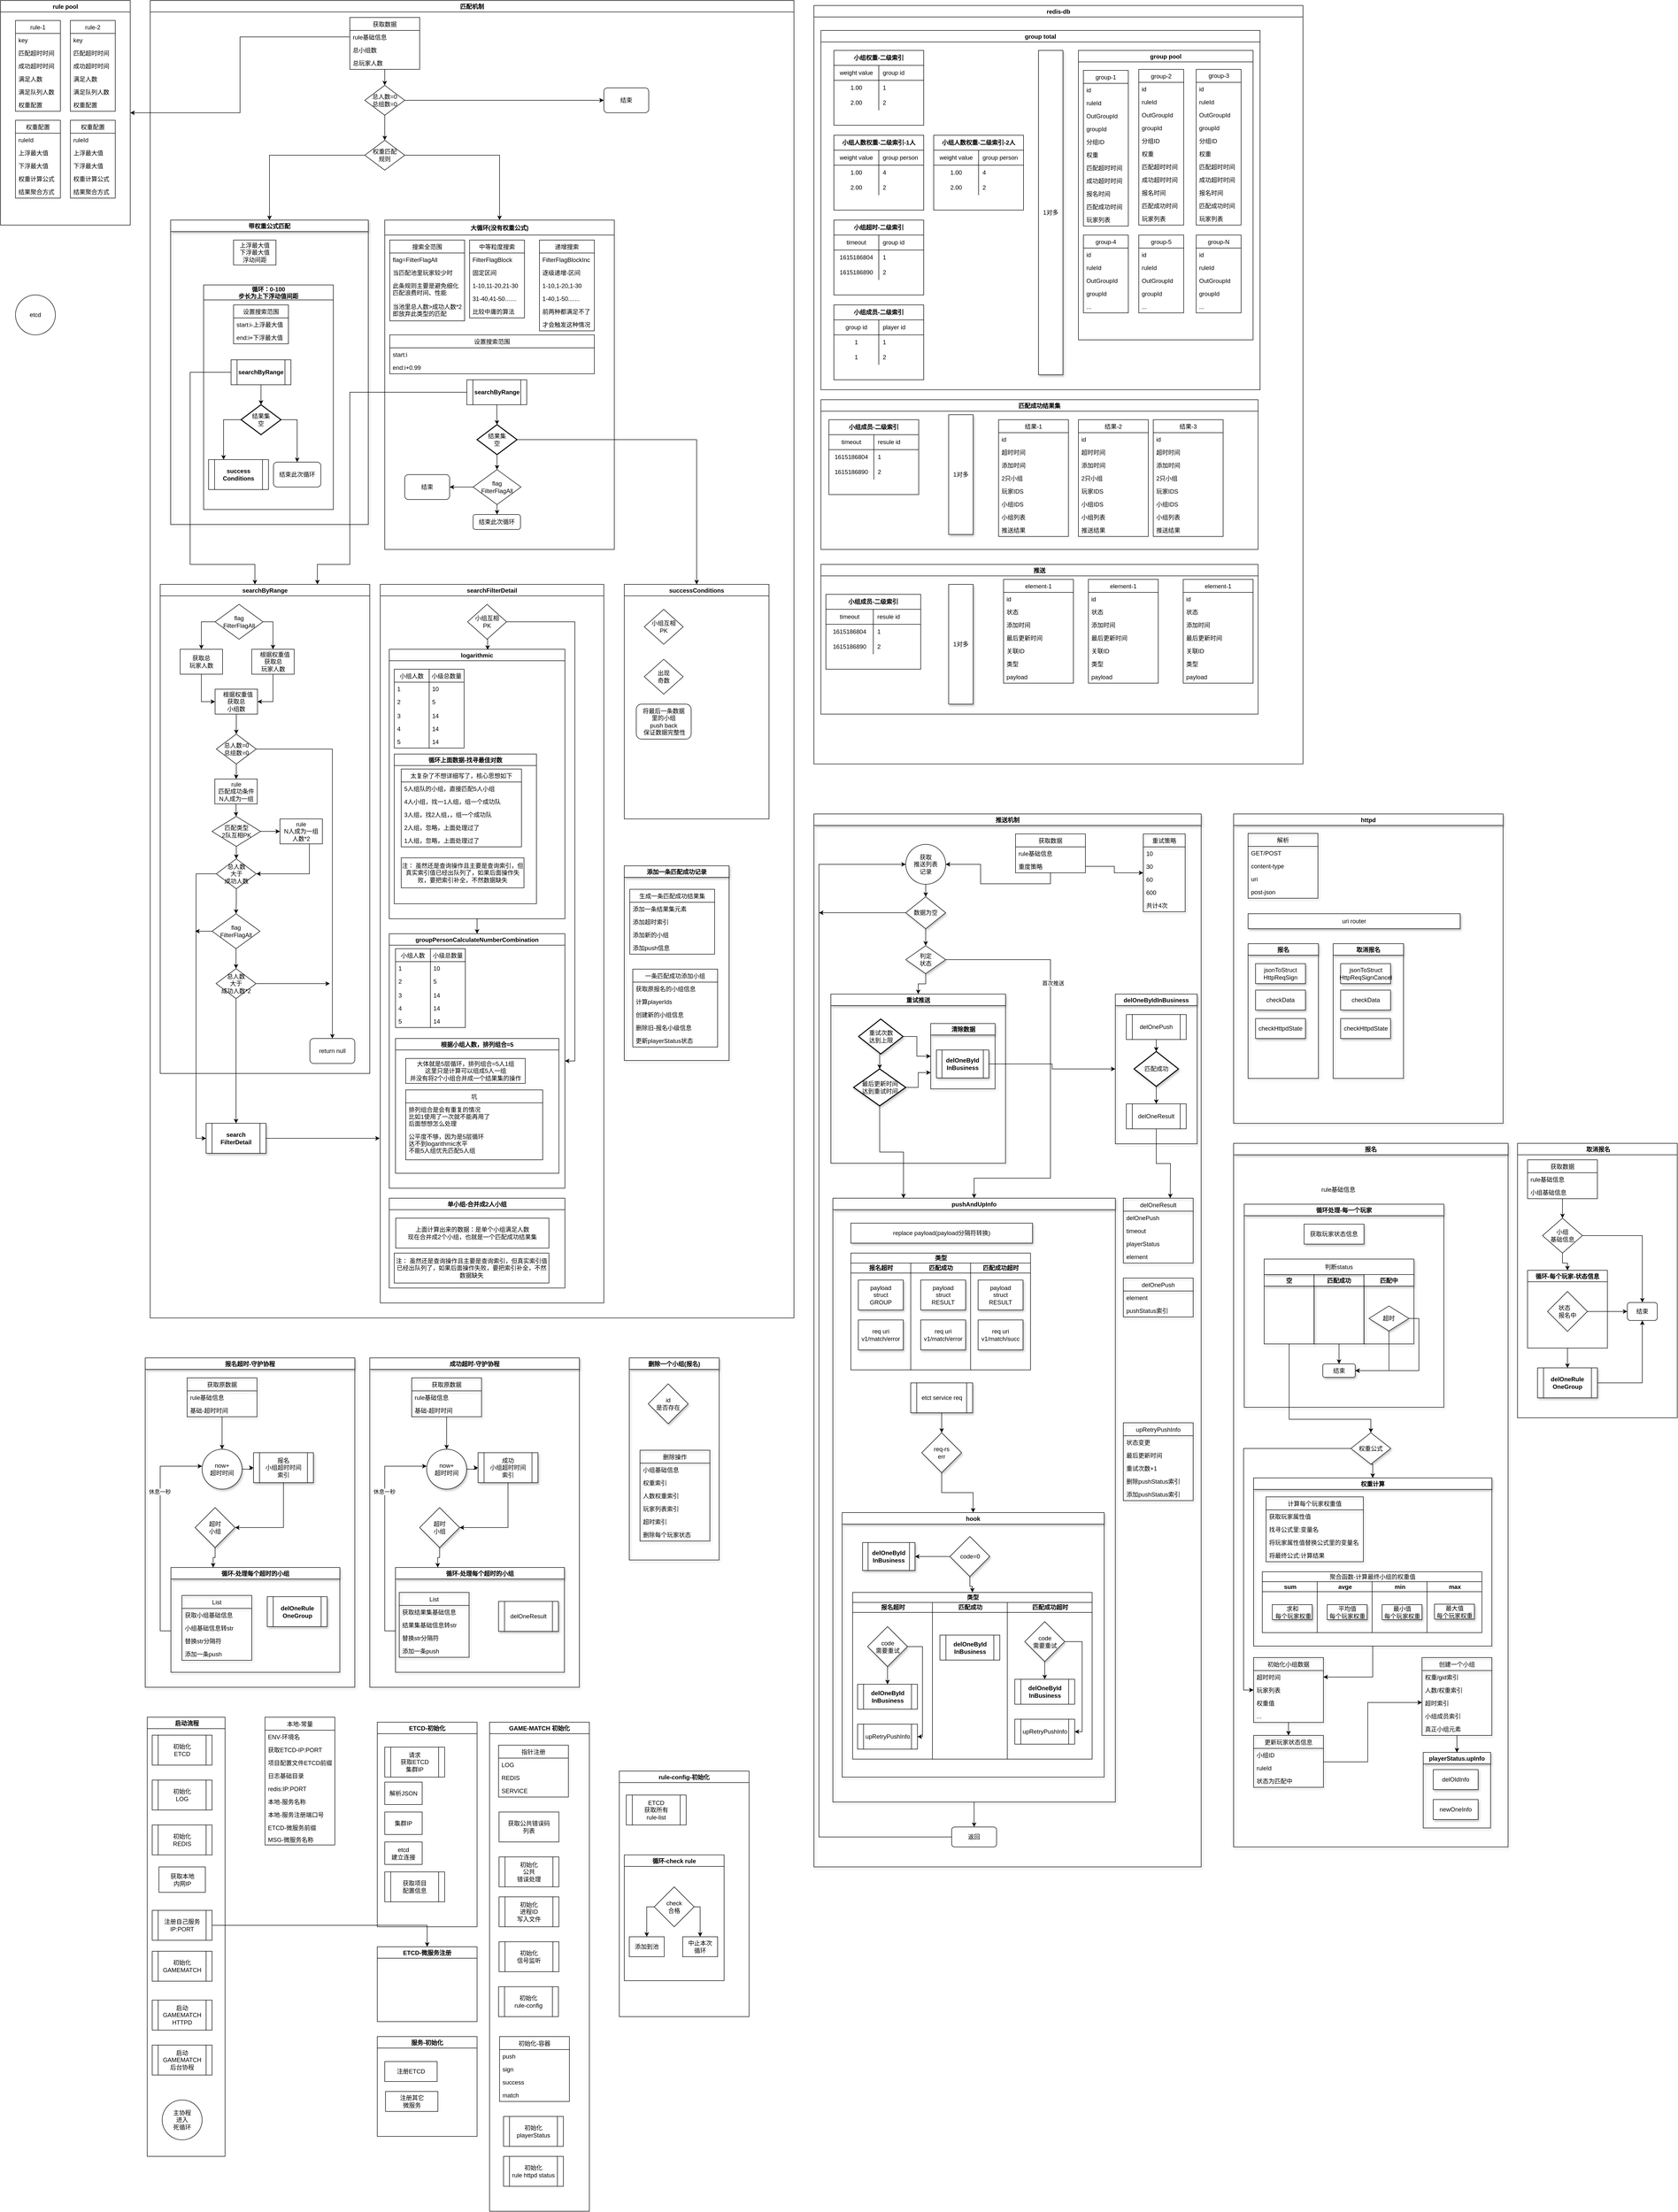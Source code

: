 <mxfile version="14.4.5" type="github">
  <diagram id="A0iVA3XITitb1yduaHoC" name="Page-1">
    <mxGraphModel dx="1426" dy="704" grid="1" gridSize="10" guides="1" tooltips="1" connect="1" arrows="1" fold="1" page="1" pageScale="1" pageWidth="827" pageHeight="1169" math="0" shadow="0">
      <root>
        <mxCell id="0" />
        <mxCell id="1" parent="0" />
        <mxCell id="WnycxrVpptrqjy_BFZ2X-1" value="etcd" style="ellipse;whiteSpace=wrap;html=1;aspect=fixed;" parent="1" vertex="1">
          <mxGeometry x="40" y="610" width="80" height="80" as="geometry" />
        </mxCell>
        <mxCell id="WnycxrVpptrqjy_BFZ2X-6" value="rule pool" style="swimlane;" parent="1" vertex="1">
          <mxGeometry x="10" y="20" width="260" height="450" as="geometry" />
        </mxCell>
        <mxCell id="WnycxrVpptrqjy_BFZ2X-2" value="rule-1" style="swimlane;fontStyle=0;childLayout=stackLayout;horizontal=1;startSize=26;fillColor=none;horizontalStack=0;resizeParent=1;resizeParentMax=0;resizeLast=0;collapsible=1;marginBottom=0;" parent="WnycxrVpptrqjy_BFZ2X-6" vertex="1">
          <mxGeometry x="30" y="40" width="90" height="182" as="geometry" />
        </mxCell>
        <mxCell id="WnycxrVpptrqjy_BFZ2X-3" value="key" style="text;strokeColor=none;fillColor=none;align=left;verticalAlign=top;spacingLeft=4;spacingRight=4;overflow=hidden;rotatable=0;points=[[0,0.5],[1,0.5]];portConstraint=eastwest;" parent="WnycxrVpptrqjy_BFZ2X-2" vertex="1">
          <mxGeometry y="26" width="90" height="26" as="geometry" />
        </mxCell>
        <mxCell id="WnycxrVpptrqjy_BFZ2X-4" value="匹配超时时间" style="text;strokeColor=none;fillColor=none;align=left;verticalAlign=top;spacingLeft=4;spacingRight=4;overflow=hidden;rotatable=0;points=[[0,0.5],[1,0.5]];portConstraint=eastwest;" parent="WnycxrVpptrqjy_BFZ2X-2" vertex="1">
          <mxGeometry y="52" width="90" height="26" as="geometry" />
        </mxCell>
        <mxCell id="WnycxrVpptrqjy_BFZ2X-5" value="成功超时时间" style="text;strokeColor=none;fillColor=none;align=left;verticalAlign=top;spacingLeft=4;spacingRight=4;overflow=hidden;rotatable=0;points=[[0,0.5],[1,0.5]];portConstraint=eastwest;" parent="WnycxrVpptrqjy_BFZ2X-2" vertex="1">
          <mxGeometry y="78" width="90" height="26" as="geometry" />
        </mxCell>
        <mxCell id="WnycxrVpptrqjy_BFZ2X-7" value="满足人数" style="text;strokeColor=none;fillColor=none;align=left;verticalAlign=top;spacingLeft=4;spacingRight=4;overflow=hidden;rotatable=0;points=[[0,0.5],[1,0.5]];portConstraint=eastwest;" parent="WnycxrVpptrqjy_BFZ2X-2" vertex="1">
          <mxGeometry y="104" width="90" height="26" as="geometry" />
        </mxCell>
        <mxCell id="WnycxrVpptrqjy_BFZ2X-8" value="满足队列人数" style="text;strokeColor=none;fillColor=none;align=left;verticalAlign=top;spacingLeft=4;spacingRight=4;overflow=hidden;rotatable=0;points=[[0,0.5],[1,0.5]];portConstraint=eastwest;" parent="WnycxrVpptrqjy_BFZ2X-2" vertex="1">
          <mxGeometry y="130" width="90" height="26" as="geometry" />
        </mxCell>
        <mxCell id="WnycxrVpptrqjy_BFZ2X-9" value="权重配置" style="text;strokeColor=none;fillColor=none;align=left;verticalAlign=top;spacingLeft=4;spacingRight=4;overflow=hidden;rotatable=0;points=[[0,0.5],[1,0.5]];portConstraint=eastwest;" parent="WnycxrVpptrqjy_BFZ2X-2" vertex="1">
          <mxGeometry y="156" width="90" height="26" as="geometry" />
        </mxCell>
        <mxCell id="WnycxrVpptrqjy_BFZ2X-11" value="rule-2" style="swimlane;fontStyle=0;childLayout=stackLayout;horizontal=1;startSize=26;fillColor=none;horizontalStack=0;resizeParent=1;resizeParentMax=0;resizeLast=0;collapsible=1;marginBottom=0;" parent="WnycxrVpptrqjy_BFZ2X-6" vertex="1">
          <mxGeometry x="140" y="40" width="90" height="182" as="geometry" />
        </mxCell>
        <mxCell id="WnycxrVpptrqjy_BFZ2X-12" value="key" style="text;strokeColor=none;fillColor=none;align=left;verticalAlign=top;spacingLeft=4;spacingRight=4;overflow=hidden;rotatable=0;points=[[0,0.5],[1,0.5]];portConstraint=eastwest;" parent="WnycxrVpptrqjy_BFZ2X-11" vertex="1">
          <mxGeometry y="26" width="90" height="26" as="geometry" />
        </mxCell>
        <mxCell id="WnycxrVpptrqjy_BFZ2X-13" value="匹配超时时间" style="text;strokeColor=none;fillColor=none;align=left;verticalAlign=top;spacingLeft=4;spacingRight=4;overflow=hidden;rotatable=0;points=[[0,0.5],[1,0.5]];portConstraint=eastwest;" parent="WnycxrVpptrqjy_BFZ2X-11" vertex="1">
          <mxGeometry y="52" width="90" height="26" as="geometry" />
        </mxCell>
        <mxCell id="WnycxrVpptrqjy_BFZ2X-14" value="成功超时时间" style="text;strokeColor=none;fillColor=none;align=left;verticalAlign=top;spacingLeft=4;spacingRight=4;overflow=hidden;rotatable=0;points=[[0,0.5],[1,0.5]];portConstraint=eastwest;" parent="WnycxrVpptrqjy_BFZ2X-11" vertex="1">
          <mxGeometry y="78" width="90" height="26" as="geometry" />
        </mxCell>
        <mxCell id="WnycxrVpptrqjy_BFZ2X-15" value="满足人数" style="text;strokeColor=none;fillColor=none;align=left;verticalAlign=top;spacingLeft=4;spacingRight=4;overflow=hidden;rotatable=0;points=[[0,0.5],[1,0.5]];portConstraint=eastwest;" parent="WnycxrVpptrqjy_BFZ2X-11" vertex="1">
          <mxGeometry y="104" width="90" height="26" as="geometry" />
        </mxCell>
        <mxCell id="WnycxrVpptrqjy_BFZ2X-16" value="满足队列人数" style="text;strokeColor=none;fillColor=none;align=left;verticalAlign=top;spacingLeft=4;spacingRight=4;overflow=hidden;rotatable=0;points=[[0,0.5],[1,0.5]];portConstraint=eastwest;" parent="WnycxrVpptrqjy_BFZ2X-11" vertex="1">
          <mxGeometry y="130" width="90" height="26" as="geometry" />
        </mxCell>
        <mxCell id="WnycxrVpptrqjy_BFZ2X-17" value="权重配置" style="text;strokeColor=none;fillColor=none;align=left;verticalAlign=top;spacingLeft=4;spacingRight=4;overflow=hidden;rotatable=0;points=[[0,0.5],[1,0.5]];portConstraint=eastwest;" parent="WnycxrVpptrqjy_BFZ2X-11" vertex="1">
          <mxGeometry y="156" width="90" height="26" as="geometry" />
        </mxCell>
        <mxCell id="WnycxrVpptrqjy_BFZ2X-19" value="权重配置" style="swimlane;fontStyle=0;childLayout=stackLayout;horizontal=1;startSize=26;fillColor=none;horizontalStack=0;resizeParent=1;resizeParentMax=0;resizeLast=0;collapsible=1;marginBottom=0;" parent="WnycxrVpptrqjy_BFZ2X-6" vertex="1">
          <mxGeometry x="30" y="240" width="90" height="156" as="geometry" />
        </mxCell>
        <mxCell id="WnycxrVpptrqjy_BFZ2X-20" value="ruleId" style="text;strokeColor=none;fillColor=none;align=left;verticalAlign=top;spacingLeft=4;spacingRight=4;overflow=hidden;rotatable=0;points=[[0,0.5],[1,0.5]];portConstraint=eastwest;" parent="WnycxrVpptrqjy_BFZ2X-19" vertex="1">
          <mxGeometry y="26" width="90" height="26" as="geometry" />
        </mxCell>
        <mxCell id="WnycxrVpptrqjy_BFZ2X-21" value="上浮最大值" style="text;strokeColor=none;fillColor=none;align=left;verticalAlign=top;spacingLeft=4;spacingRight=4;overflow=hidden;rotatable=0;points=[[0,0.5],[1,0.5]];portConstraint=eastwest;" parent="WnycxrVpptrqjy_BFZ2X-19" vertex="1">
          <mxGeometry y="52" width="90" height="26" as="geometry" />
        </mxCell>
        <mxCell id="WnycxrVpptrqjy_BFZ2X-22" value="下浮最大值" style="text;strokeColor=none;fillColor=none;align=left;verticalAlign=top;spacingLeft=4;spacingRight=4;overflow=hidden;rotatable=0;points=[[0,0.5],[1,0.5]];portConstraint=eastwest;" parent="WnycxrVpptrqjy_BFZ2X-19" vertex="1">
          <mxGeometry y="78" width="90" height="26" as="geometry" />
        </mxCell>
        <mxCell id="WnycxrVpptrqjy_BFZ2X-23" value="权重计算公式" style="text;strokeColor=none;fillColor=none;align=left;verticalAlign=top;spacingLeft=4;spacingRight=4;overflow=hidden;rotatable=0;points=[[0,0.5],[1,0.5]];portConstraint=eastwest;" parent="WnycxrVpptrqjy_BFZ2X-19" vertex="1">
          <mxGeometry y="104" width="90" height="26" as="geometry" />
        </mxCell>
        <mxCell id="WnycxrVpptrqjy_BFZ2X-24" value="结果聚合方式" style="text;strokeColor=none;fillColor=none;align=left;verticalAlign=top;spacingLeft=4;spacingRight=4;overflow=hidden;rotatable=0;points=[[0,0.5],[1,0.5]];portConstraint=eastwest;" parent="WnycxrVpptrqjy_BFZ2X-19" vertex="1">
          <mxGeometry y="130" width="90" height="26" as="geometry" />
        </mxCell>
        <mxCell id="WnycxrVpptrqjy_BFZ2X-26" value="权重配置" style="swimlane;fontStyle=0;childLayout=stackLayout;horizontal=1;startSize=26;fillColor=none;horizontalStack=0;resizeParent=1;resizeParentMax=0;resizeLast=0;collapsible=1;marginBottom=0;" parent="WnycxrVpptrqjy_BFZ2X-6" vertex="1">
          <mxGeometry x="140" y="240" width="90" height="156" as="geometry" />
        </mxCell>
        <mxCell id="WnycxrVpptrqjy_BFZ2X-27" value="ruleId" style="text;strokeColor=none;fillColor=none;align=left;verticalAlign=top;spacingLeft=4;spacingRight=4;overflow=hidden;rotatable=0;points=[[0,0.5],[1,0.5]];portConstraint=eastwest;" parent="WnycxrVpptrqjy_BFZ2X-26" vertex="1">
          <mxGeometry y="26" width="90" height="26" as="geometry" />
        </mxCell>
        <mxCell id="WnycxrVpptrqjy_BFZ2X-28" value="上浮最大值" style="text;strokeColor=none;fillColor=none;align=left;verticalAlign=top;spacingLeft=4;spacingRight=4;overflow=hidden;rotatable=0;points=[[0,0.5],[1,0.5]];portConstraint=eastwest;" parent="WnycxrVpptrqjy_BFZ2X-26" vertex="1">
          <mxGeometry y="52" width="90" height="26" as="geometry" />
        </mxCell>
        <mxCell id="WnycxrVpptrqjy_BFZ2X-29" value="下浮最大值" style="text;strokeColor=none;fillColor=none;align=left;verticalAlign=top;spacingLeft=4;spacingRight=4;overflow=hidden;rotatable=0;points=[[0,0.5],[1,0.5]];portConstraint=eastwest;" parent="WnycxrVpptrqjy_BFZ2X-26" vertex="1">
          <mxGeometry y="78" width="90" height="26" as="geometry" />
        </mxCell>
        <mxCell id="WnycxrVpptrqjy_BFZ2X-30" value="权重计算公式" style="text;strokeColor=none;fillColor=none;align=left;verticalAlign=top;spacingLeft=4;spacingRight=4;overflow=hidden;rotatable=0;points=[[0,0.5],[1,0.5]];portConstraint=eastwest;" parent="WnycxrVpptrqjy_BFZ2X-26" vertex="1">
          <mxGeometry y="104" width="90" height="26" as="geometry" />
        </mxCell>
        <mxCell id="WnycxrVpptrqjy_BFZ2X-31" value="结果聚合方式" style="text;strokeColor=none;fillColor=none;align=left;verticalAlign=top;spacingLeft=4;spacingRight=4;overflow=hidden;rotatable=0;points=[[0,0.5],[1,0.5]];portConstraint=eastwest;" parent="WnycxrVpptrqjy_BFZ2X-26" vertex="1">
          <mxGeometry y="130" width="90" height="26" as="geometry" />
        </mxCell>
        <mxCell id="WnycxrVpptrqjy_BFZ2X-146" style="edgeStyle=orthogonalEdgeStyle;rounded=0;orthogonalLoop=1;jettySize=auto;html=1;exitX=0;exitY=0.5;exitDx=0;exitDy=0;entryX=1;entryY=0.5;entryDx=0;entryDy=0;" parent="1" source="WnycxrVpptrqjy_BFZ2X-387" target="WnycxrVpptrqjy_BFZ2X-6" edge="1">
          <mxGeometry relative="1" as="geometry">
            <mxPoint x="460" y="125" as="sourcePoint" />
          </mxGeometry>
        </mxCell>
        <mxCell id="WnycxrVpptrqjy_BFZ2X-18" value="匹配机制" style="swimlane;" parent="1" vertex="1">
          <mxGeometry x="310" y="20" width="1290" height="2640" as="geometry" />
        </mxCell>
        <mxCell id="WnycxrVpptrqjy_BFZ2X-394" style="edgeStyle=orthogonalEdgeStyle;rounded=0;orthogonalLoop=1;jettySize=auto;html=1;entryX=0.5;entryY=0;entryDx=0;entryDy=0;" parent="WnycxrVpptrqjy_BFZ2X-18" source="WnycxrVpptrqjy_BFZ2X-147" target="WnycxrVpptrqjy_BFZ2X-166" edge="1">
          <mxGeometry relative="1" as="geometry" />
        </mxCell>
        <mxCell id="WnycxrVpptrqjy_BFZ2X-618" style="edgeStyle=orthogonalEdgeStyle;rounded=0;orthogonalLoop=1;jettySize=auto;html=1;entryX=0;entryY=0.5;entryDx=0;entryDy=0;" parent="WnycxrVpptrqjy_BFZ2X-18" source="WnycxrVpptrqjy_BFZ2X-147" target="WnycxrVpptrqjy_BFZ2X-617" edge="1">
          <mxGeometry relative="1" as="geometry" />
        </mxCell>
        <mxCell id="WnycxrVpptrqjy_BFZ2X-147" value="总人数=0&lt;br&gt;总组数=0" style="rhombus;whiteSpace=wrap;html=1;" parent="WnycxrVpptrqjy_BFZ2X-18" vertex="1">
          <mxGeometry x="430" y="170" width="80" height="60" as="geometry" />
        </mxCell>
        <mxCell id="WnycxrVpptrqjy_BFZ2X-1103" style="edgeStyle=orthogonalEdgeStyle;rounded=0;orthogonalLoop=1;jettySize=auto;html=1;exitX=0;exitY=0.5;exitDx=0;exitDy=0;" parent="WnycxrVpptrqjy_BFZ2X-18" source="WnycxrVpptrqjy_BFZ2X-166" target="WnycxrVpptrqjy_BFZ2X-1091" edge="1">
          <mxGeometry relative="1" as="geometry" />
        </mxCell>
        <mxCell id="WnycxrVpptrqjy_BFZ2X-1104" style="edgeStyle=orthogonalEdgeStyle;rounded=0;orthogonalLoop=1;jettySize=auto;html=1;exitX=1;exitY=0.5;exitDx=0;exitDy=0;entryX=0.5;entryY=0;entryDx=0;entryDy=0;" parent="WnycxrVpptrqjy_BFZ2X-18" source="WnycxrVpptrqjy_BFZ2X-166" target="WnycxrVpptrqjy_BFZ2X-395" edge="1">
          <mxGeometry relative="1" as="geometry" />
        </mxCell>
        <mxCell id="WnycxrVpptrqjy_BFZ2X-166" value="权重匹配&lt;br&gt;规则" style="rhombus;whiteSpace=wrap;html=1;" parent="WnycxrVpptrqjy_BFZ2X-18" vertex="1">
          <mxGeometry x="430" y="280" width="80" height="60" as="geometry" />
        </mxCell>
        <mxCell id="WnycxrVpptrqjy_BFZ2X-178" value="searchByRange" style="swimlane;" parent="WnycxrVpptrqjy_BFZ2X-18" vertex="1">
          <mxGeometry x="20" y="1170" width="420" height="980" as="geometry" />
        </mxCell>
        <mxCell id="WnycxrVpptrqjy_BFZ2X-619" style="edgeStyle=orthogonalEdgeStyle;rounded=0;orthogonalLoop=1;jettySize=auto;html=1;exitX=0;exitY=0.5;exitDx=0;exitDy=0;entryX=0.5;entryY=0;entryDx=0;entryDy=0;" parent="WnycxrVpptrqjy_BFZ2X-178" source="WnycxrVpptrqjy_BFZ2X-182" target="WnycxrVpptrqjy_BFZ2X-183" edge="1">
          <mxGeometry relative="1" as="geometry" />
        </mxCell>
        <mxCell id="WnycxrVpptrqjy_BFZ2X-620" style="edgeStyle=orthogonalEdgeStyle;rounded=0;orthogonalLoop=1;jettySize=auto;html=1;exitX=1;exitY=0.5;exitDx=0;exitDy=0;entryX=0.5;entryY=0;entryDx=0;entryDy=0;" parent="WnycxrVpptrqjy_BFZ2X-178" source="WnycxrVpptrqjy_BFZ2X-182" target="WnycxrVpptrqjy_BFZ2X-184" edge="1">
          <mxGeometry relative="1" as="geometry" />
        </mxCell>
        <mxCell id="WnycxrVpptrqjy_BFZ2X-182" value="flag &lt;br&gt;FilterFlagAll" style="rhombus;whiteSpace=wrap;html=1;" parent="WnycxrVpptrqjy_BFZ2X-178" vertex="1">
          <mxGeometry x="110" y="40" width="96" height="70" as="geometry" />
        </mxCell>
        <mxCell id="WnycxrVpptrqjy_BFZ2X-621" style="edgeStyle=orthogonalEdgeStyle;rounded=0;orthogonalLoop=1;jettySize=auto;html=1;entryX=0;entryY=0.5;entryDx=0;entryDy=0;" parent="WnycxrVpptrqjy_BFZ2X-178" source="WnycxrVpptrqjy_BFZ2X-183" target="WnycxrVpptrqjy_BFZ2X-186" edge="1">
          <mxGeometry relative="1" as="geometry" />
        </mxCell>
        <mxCell id="WnycxrVpptrqjy_BFZ2X-183" value="获取总&lt;br&gt;玩家人数" style="rounded=0;whiteSpace=wrap;html=1;" parent="WnycxrVpptrqjy_BFZ2X-178" vertex="1">
          <mxGeometry x="40" y="130" width="85" height="50" as="geometry" />
        </mxCell>
        <mxCell id="WnycxrVpptrqjy_BFZ2X-622" style="edgeStyle=orthogonalEdgeStyle;rounded=0;orthogonalLoop=1;jettySize=auto;html=1;entryX=1;entryY=0.5;entryDx=0;entryDy=0;" parent="WnycxrVpptrqjy_BFZ2X-178" source="WnycxrVpptrqjy_BFZ2X-184" target="WnycxrVpptrqjy_BFZ2X-186" edge="1">
          <mxGeometry relative="1" as="geometry" />
        </mxCell>
        <mxCell id="WnycxrVpptrqjy_BFZ2X-184" value="&amp;nbsp; 根据权重值&lt;br&gt;获取总&lt;br&gt;玩家人数" style="rounded=0;whiteSpace=wrap;html=1;" parent="WnycxrVpptrqjy_BFZ2X-178" vertex="1">
          <mxGeometry x="183.5" y="130" width="85" height="50" as="geometry" />
        </mxCell>
        <mxCell id="WnycxrVpptrqjy_BFZ2X-186" value="&amp;nbsp; 根据权重值&lt;br&gt;获取总&lt;br&gt;小组数" style="rounded=0;whiteSpace=wrap;html=1;" parent="WnycxrVpptrqjy_BFZ2X-178" vertex="1">
          <mxGeometry x="110" y="210" width="85" height="50" as="geometry" />
        </mxCell>
        <mxCell id="WnycxrVpptrqjy_BFZ2X-627" style="edgeStyle=orthogonalEdgeStyle;rounded=0;orthogonalLoop=1;jettySize=auto;html=1;entryX=0;entryY=0.5;entryDx=0;entryDy=0;" parent="WnycxrVpptrqjy_BFZ2X-178" source="WnycxrVpptrqjy_BFZ2X-625" target="WnycxrVpptrqjy_BFZ2X-191" edge="1">
          <mxGeometry relative="1" as="geometry" />
        </mxCell>
        <mxCell id="WnycxrVpptrqjy_BFZ2X-625" value="匹配类型&lt;br&gt;2队互相PK" style="rhombus;whiteSpace=wrap;html=1;" parent="WnycxrVpptrqjy_BFZ2X-178" vertex="1">
          <mxGeometry x="103.75" y="465" width="97.5" height="60" as="geometry" />
        </mxCell>
        <mxCell id="WnycxrVpptrqjy_BFZ2X-191" value="rule&lt;br&gt;N人成为一组&lt;br&gt;人数*2" style="rounded=0;whiteSpace=wrap;html=1;" parent="WnycxrVpptrqjy_BFZ2X-178" vertex="1">
          <mxGeometry x="240" y="470" width="85" height="50" as="geometry" />
        </mxCell>
        <mxCell id="WnycxrVpptrqjy_BFZ2X-194" value="return null" style="rounded=1;whiteSpace=wrap;html=1;" parent="WnycxrVpptrqjy_BFZ2X-178" vertex="1">
          <mxGeometry x="300" y="910" width="90" height="50" as="geometry" />
        </mxCell>
        <mxCell id="WnycxrVpptrqjy_BFZ2X-192" value="总人数&lt;br&gt;大于&lt;br&gt;成功人数" style="rhombus;whiteSpace=wrap;html=1;" parent="WnycxrVpptrqjy_BFZ2X-178" vertex="1">
          <mxGeometry x="112.5" y="550" width="80" height="60" as="geometry" />
        </mxCell>
        <mxCell id="WnycxrVpptrqjy_BFZ2X-203" style="edgeStyle=orthogonalEdgeStyle;rounded=0;orthogonalLoop=1;jettySize=auto;html=1;entryX=1;entryY=0.5;entryDx=0;entryDy=0;" parent="WnycxrVpptrqjy_BFZ2X-178" source="WnycxrVpptrqjy_BFZ2X-191" target="WnycxrVpptrqjy_BFZ2X-192" edge="1">
          <mxGeometry relative="1" as="geometry">
            <Array as="points">
              <mxPoint x="299" y="580" />
            </Array>
          </mxGeometry>
        </mxCell>
        <mxCell id="WnycxrVpptrqjy_BFZ2X-628" style="edgeStyle=orthogonalEdgeStyle;rounded=0;orthogonalLoop=1;jettySize=auto;html=1;entryX=0.5;entryY=0;entryDx=0;entryDy=0;" parent="WnycxrVpptrqjy_BFZ2X-178" source="WnycxrVpptrqjy_BFZ2X-625" target="WnycxrVpptrqjy_BFZ2X-192" edge="1">
          <mxGeometry relative="1" as="geometry" />
        </mxCell>
        <mxCell id="WnycxrVpptrqjy_BFZ2X-195" value="总人数&lt;br&gt;大于&lt;br&gt;成功人数*2" style="rhombus;whiteSpace=wrap;html=1;" parent="WnycxrVpptrqjy_BFZ2X-178" vertex="1">
          <mxGeometry x="112" y="770" width="80" height="60" as="geometry" />
        </mxCell>
        <mxCell id="WnycxrVpptrqjy_BFZ2X-193" value="flag &lt;br&gt;FilterFlagAll" style="rhombus;whiteSpace=wrap;html=1;" parent="WnycxrVpptrqjy_BFZ2X-178" vertex="1">
          <mxGeometry x="104" y="660" width="96" height="70" as="geometry" />
        </mxCell>
        <mxCell id="WnycxrVpptrqjy_BFZ2X-206" style="edgeStyle=orthogonalEdgeStyle;rounded=0;orthogonalLoop=1;jettySize=auto;html=1;exitX=0.5;exitY=1;exitDx=0;exitDy=0;" parent="WnycxrVpptrqjy_BFZ2X-178" source="WnycxrVpptrqjy_BFZ2X-192" target="WnycxrVpptrqjy_BFZ2X-193" edge="1">
          <mxGeometry relative="1" as="geometry" />
        </mxCell>
        <mxCell id="WnycxrVpptrqjy_BFZ2X-209" style="edgeStyle=orthogonalEdgeStyle;rounded=0;orthogonalLoop=1;jettySize=auto;html=1;exitX=0.5;exitY=1;exitDx=0;exitDy=0;entryX=0.5;entryY=0;entryDx=0;entryDy=0;" parent="WnycxrVpptrqjy_BFZ2X-178" source="WnycxrVpptrqjy_BFZ2X-193" target="WnycxrVpptrqjy_BFZ2X-195" edge="1">
          <mxGeometry relative="1" as="geometry" />
        </mxCell>
        <mxCell id="WnycxrVpptrqjy_BFZ2X-189" value="rule&lt;br&gt;匹配成功条件&lt;br&gt;N人成为一组" style="rounded=0;whiteSpace=wrap;html=1;" parent="WnycxrVpptrqjy_BFZ2X-178" vertex="1">
          <mxGeometry x="109.5" y="390" width="85" height="50" as="geometry" />
        </mxCell>
        <mxCell id="WnycxrVpptrqjy_BFZ2X-187" value="总人数=0&lt;br&gt;总组数=0" style="rhombus;whiteSpace=wrap;html=1;" parent="WnycxrVpptrqjy_BFZ2X-178" vertex="1">
          <mxGeometry x="112.5" y="300" width="80" height="60" as="geometry" />
        </mxCell>
        <mxCell id="WnycxrVpptrqjy_BFZ2X-626" style="edgeStyle=orthogonalEdgeStyle;rounded=0;orthogonalLoop=1;jettySize=auto;html=1;entryX=0.5;entryY=0;entryDx=0;entryDy=0;" parent="WnycxrVpptrqjy_BFZ2X-178" source="WnycxrVpptrqjy_BFZ2X-189" target="WnycxrVpptrqjy_BFZ2X-625" edge="1">
          <mxGeometry relative="1" as="geometry" />
        </mxCell>
        <mxCell id="WnycxrVpptrqjy_BFZ2X-208" style="edgeStyle=orthogonalEdgeStyle;rounded=0;orthogonalLoop=1;jettySize=auto;html=1;entryX=0.5;entryY=0;entryDx=0;entryDy=0;" parent="WnycxrVpptrqjy_BFZ2X-178" source="WnycxrVpptrqjy_BFZ2X-187" target="WnycxrVpptrqjy_BFZ2X-189" edge="1">
          <mxGeometry relative="1" as="geometry" />
        </mxCell>
        <mxCell id="WnycxrVpptrqjy_BFZ2X-197" style="edgeStyle=orthogonalEdgeStyle;rounded=0;orthogonalLoop=1;jettySize=auto;html=1;exitX=1;exitY=0.5;exitDx=0;exitDy=0;" parent="WnycxrVpptrqjy_BFZ2X-178" source="WnycxrVpptrqjy_BFZ2X-187" target="WnycxrVpptrqjy_BFZ2X-194" edge="1">
          <mxGeometry relative="1" as="geometry" />
        </mxCell>
        <mxCell id="WnycxrVpptrqjy_BFZ2X-623" style="edgeStyle=orthogonalEdgeStyle;rounded=0;orthogonalLoop=1;jettySize=auto;html=1;entryX=0.5;entryY=0;entryDx=0;entryDy=0;" parent="WnycxrVpptrqjy_BFZ2X-178" source="WnycxrVpptrqjy_BFZ2X-186" target="WnycxrVpptrqjy_BFZ2X-187" edge="1">
          <mxGeometry relative="1" as="geometry" />
        </mxCell>
        <mxCell id="WnycxrVpptrqjy_BFZ2X-196" value="searchFilterDetail" style="swimlane;" parent="WnycxrVpptrqjy_BFZ2X-18" vertex="1">
          <mxGeometry x="461" y="1170" width="448" height="1440" as="geometry" />
        </mxCell>
        <mxCell id="WnycxrVpptrqjy_BFZ2X-1114" style="edgeStyle=orthogonalEdgeStyle;rounded=0;orthogonalLoop=1;jettySize=auto;html=1;exitX=0.5;exitY=1;exitDx=0;exitDy=0;entryX=0.56;entryY=0.002;entryDx=0;entryDy=0;entryPerimeter=0;" parent="WnycxrVpptrqjy_BFZ2X-196" source="WnycxrVpptrqjy_BFZ2X-213" target="WnycxrVpptrqjy_BFZ2X-218" edge="1">
          <mxGeometry relative="1" as="geometry" />
        </mxCell>
        <mxCell id="WnycxrVpptrqjy_BFZ2X-1116" style="edgeStyle=orthogonalEdgeStyle;rounded=0;orthogonalLoop=1;jettySize=auto;html=1;entryX=1;entryY=0.5;entryDx=0;entryDy=0;" parent="WnycxrVpptrqjy_BFZ2X-196" source="WnycxrVpptrqjy_BFZ2X-213" target="WnycxrVpptrqjy_BFZ2X-264" edge="1">
          <mxGeometry relative="1" as="geometry">
            <Array as="points">
              <mxPoint x="390" y="75" />
              <mxPoint x="390" y="955" />
            </Array>
          </mxGeometry>
        </mxCell>
        <mxCell id="WnycxrVpptrqjy_BFZ2X-213" value="小组互相&lt;br&gt;PK" style="rhombus;whiteSpace=wrap;html=1;" parent="WnycxrVpptrqjy_BFZ2X-196" vertex="1">
          <mxGeometry x="175" y="40" width="78" height="70" as="geometry" />
        </mxCell>
        <mxCell id="WnycxrVpptrqjy_BFZ2X-1115" style="edgeStyle=orthogonalEdgeStyle;rounded=0;orthogonalLoop=1;jettySize=auto;html=1;entryX=0.5;entryY=0;entryDx=0;entryDy=0;" parent="WnycxrVpptrqjy_BFZ2X-196" source="WnycxrVpptrqjy_BFZ2X-218" target="WnycxrVpptrqjy_BFZ2X-264" edge="1">
          <mxGeometry relative="1" as="geometry" />
        </mxCell>
        <mxCell id="WnycxrVpptrqjy_BFZ2X-218" value="logarithmic" style="swimlane;" parent="WnycxrVpptrqjy_BFZ2X-196" vertex="1">
          <mxGeometry x="18" y="130" width="352" height="540" as="geometry" />
        </mxCell>
        <mxCell id="WnycxrVpptrqjy_BFZ2X-230" value="小组人数" style="swimlane;fontStyle=0;childLayout=stackLayout;horizontal=1;startSize=26;fillColor=none;horizontalStack=0;resizeParent=1;resizeParentMax=0;resizeLast=0;collapsible=1;marginBottom=0;" parent="WnycxrVpptrqjy_BFZ2X-218" vertex="1">
          <mxGeometry x="10" y="40" width="70" height="158" as="geometry" />
        </mxCell>
        <mxCell id="WnycxrVpptrqjy_BFZ2X-231" value="1" style="text;strokeColor=none;fillColor=none;align=left;verticalAlign=top;spacingLeft=4;spacingRight=4;overflow=hidden;rotatable=0;points=[[0,0.5],[1,0.5]];portConstraint=eastwest;" parent="WnycxrVpptrqjy_BFZ2X-230" vertex="1">
          <mxGeometry y="26" width="70" height="26" as="geometry" />
        </mxCell>
        <mxCell id="WnycxrVpptrqjy_BFZ2X-232" value="2" style="text;strokeColor=none;fillColor=none;align=left;verticalAlign=top;spacingLeft=4;spacingRight=4;overflow=hidden;rotatable=0;points=[[0,0.5],[1,0.5]];portConstraint=eastwest;" parent="WnycxrVpptrqjy_BFZ2X-230" vertex="1">
          <mxGeometry y="52" width="70" height="28" as="geometry" />
        </mxCell>
        <mxCell id="WnycxrVpptrqjy_BFZ2X-233" value="3" style="text;strokeColor=none;fillColor=none;align=left;verticalAlign=top;spacingLeft=4;spacingRight=4;overflow=hidden;rotatable=0;points=[[0,0.5],[1,0.5]];portConstraint=eastwest;" parent="WnycxrVpptrqjy_BFZ2X-230" vertex="1">
          <mxGeometry y="80" width="70" height="26" as="geometry" />
        </mxCell>
        <mxCell id="WnycxrVpptrqjy_BFZ2X-238" value="4" style="text;strokeColor=none;fillColor=none;align=left;verticalAlign=top;spacingLeft=4;spacingRight=4;overflow=hidden;rotatable=0;points=[[0,0.5],[1,0.5]];portConstraint=eastwest;" parent="WnycxrVpptrqjy_BFZ2X-230" vertex="1">
          <mxGeometry y="106" width="70" height="26" as="geometry" />
        </mxCell>
        <mxCell id="WnycxrVpptrqjy_BFZ2X-239" value="5" style="text;strokeColor=none;fillColor=none;align=left;verticalAlign=top;spacingLeft=4;spacingRight=4;overflow=hidden;rotatable=0;points=[[0,0.5],[1,0.5]];portConstraint=eastwest;" parent="WnycxrVpptrqjy_BFZ2X-230" vertex="1">
          <mxGeometry y="132" width="70" height="26" as="geometry" />
        </mxCell>
        <mxCell id="WnycxrVpptrqjy_BFZ2X-234" value="小级总数量" style="swimlane;fontStyle=0;childLayout=stackLayout;horizontal=1;startSize=26;fillColor=none;horizontalStack=0;resizeParent=1;resizeParentMax=0;resizeLast=0;collapsible=1;marginBottom=0;" parent="WnycxrVpptrqjy_BFZ2X-218" vertex="1">
          <mxGeometry x="80" y="40" width="70" height="158" as="geometry" />
        </mxCell>
        <mxCell id="WnycxrVpptrqjy_BFZ2X-235" value="10" style="text;strokeColor=none;fillColor=none;align=left;verticalAlign=top;spacingLeft=4;spacingRight=4;overflow=hidden;rotatable=0;points=[[0,0.5],[1,0.5]];portConstraint=eastwest;" parent="WnycxrVpptrqjy_BFZ2X-234" vertex="1">
          <mxGeometry y="26" width="70" height="26" as="geometry" />
        </mxCell>
        <mxCell id="WnycxrVpptrqjy_BFZ2X-236" value="5" style="text;strokeColor=none;fillColor=none;align=left;verticalAlign=top;spacingLeft=4;spacingRight=4;overflow=hidden;rotatable=0;points=[[0,0.5],[1,0.5]];portConstraint=eastwest;" parent="WnycxrVpptrqjy_BFZ2X-234" vertex="1">
          <mxGeometry y="52" width="70" height="28" as="geometry" />
        </mxCell>
        <mxCell id="WnycxrVpptrqjy_BFZ2X-237" value="14" style="text;strokeColor=none;fillColor=none;align=left;verticalAlign=top;spacingLeft=4;spacingRight=4;overflow=hidden;rotatable=0;points=[[0,0.5],[1,0.5]];portConstraint=eastwest;" parent="WnycxrVpptrqjy_BFZ2X-234" vertex="1">
          <mxGeometry y="80" width="70" height="26" as="geometry" />
        </mxCell>
        <mxCell id="WnycxrVpptrqjy_BFZ2X-241" value="14" style="text;strokeColor=none;fillColor=none;align=left;verticalAlign=top;spacingLeft=4;spacingRight=4;overflow=hidden;rotatable=0;points=[[0,0.5],[1,0.5]];portConstraint=eastwest;" parent="WnycxrVpptrqjy_BFZ2X-234" vertex="1">
          <mxGeometry y="106" width="70" height="26" as="geometry" />
        </mxCell>
        <mxCell id="WnycxrVpptrqjy_BFZ2X-244" value="14" style="text;strokeColor=none;fillColor=none;align=left;verticalAlign=top;spacingLeft=4;spacingRight=4;overflow=hidden;rotatable=0;points=[[0,0.5],[1,0.5]];portConstraint=eastwest;" parent="WnycxrVpptrqjy_BFZ2X-234" vertex="1">
          <mxGeometry y="132" width="70" height="26" as="geometry" />
        </mxCell>
        <mxCell id="WnycxrVpptrqjy_BFZ2X-255" value="循环上面数据-找寻最佳对数" style="swimlane;" parent="WnycxrVpptrqjy_BFZ2X-218" vertex="1">
          <mxGeometry x="10" y="210" width="285" height="300" as="geometry" />
        </mxCell>
        <mxCell id="WnycxrVpptrqjy_BFZ2X-257" value="太复杂了不想详细写了，核心思想如下" style="swimlane;fontStyle=0;childLayout=stackLayout;horizontal=1;startSize=26;fillColor=none;horizontalStack=0;resizeParent=1;resizeParentMax=0;resizeLast=0;collapsible=1;marginBottom=0;" parent="WnycxrVpptrqjy_BFZ2X-255" vertex="1">
          <mxGeometry x="14" y="30" width="241" height="156" as="geometry" />
        </mxCell>
        <mxCell id="WnycxrVpptrqjy_BFZ2X-258" value="5人组队的小组，直接匹配5人小组" style="text;strokeColor=none;fillColor=none;align=left;verticalAlign=top;spacingLeft=4;spacingRight=4;overflow=hidden;rotatable=0;points=[[0,0.5],[1,0.5]];portConstraint=eastwest;" parent="WnycxrVpptrqjy_BFZ2X-257" vertex="1">
          <mxGeometry y="26" width="241" height="26" as="geometry" />
        </mxCell>
        <mxCell id="WnycxrVpptrqjy_BFZ2X-259" value="4人小组，找一1人组，组一个成功队" style="text;strokeColor=none;fillColor=none;align=left;verticalAlign=top;spacingLeft=4;spacingRight=4;overflow=hidden;rotatable=0;points=[[0,0.5],[1,0.5]];portConstraint=eastwest;" parent="WnycxrVpptrqjy_BFZ2X-257" vertex="1">
          <mxGeometry y="52" width="241" height="26" as="geometry" />
        </mxCell>
        <mxCell id="WnycxrVpptrqjy_BFZ2X-260" value="3人组，找2人组，，组一个成功队" style="text;strokeColor=none;fillColor=none;align=left;verticalAlign=top;spacingLeft=4;spacingRight=4;overflow=hidden;rotatable=0;points=[[0,0.5],[1,0.5]];portConstraint=eastwest;" parent="WnycxrVpptrqjy_BFZ2X-257" vertex="1">
          <mxGeometry y="78" width="241" height="26" as="geometry" />
        </mxCell>
        <mxCell id="WnycxrVpptrqjy_BFZ2X-261" value="2人组，忽略，上面处理过了" style="text;strokeColor=none;fillColor=none;align=left;verticalAlign=top;spacingLeft=4;spacingRight=4;overflow=hidden;rotatable=0;points=[[0,0.5],[1,0.5]];portConstraint=eastwest;" parent="WnycxrVpptrqjy_BFZ2X-257" vertex="1">
          <mxGeometry y="104" width="241" height="26" as="geometry" />
        </mxCell>
        <mxCell id="WnycxrVpptrqjy_BFZ2X-262" value="1人组，忽略，上面处理过了" style="text;strokeColor=none;fillColor=none;align=left;verticalAlign=top;spacingLeft=4;spacingRight=4;overflow=hidden;rotatable=0;points=[[0,0.5],[1,0.5]];portConstraint=eastwest;" parent="WnycxrVpptrqjy_BFZ2X-257" vertex="1">
          <mxGeometry y="130" width="241" height="26" as="geometry" />
        </mxCell>
        <mxCell id="WnycxrVpptrqjy_BFZ2X-263" value="注： 虽然还是查询操作且主要是查询索引，但真实索引值已经出队列了，如果后面操作失败，要把索引补全，不然数据缺失" style="rounded=0;whiteSpace=wrap;html=1;" parent="WnycxrVpptrqjy_BFZ2X-255" vertex="1">
          <mxGeometry x="14" y="208" width="246" height="60" as="geometry" />
        </mxCell>
        <mxCell id="WnycxrVpptrqjy_BFZ2X-264" value="groupPersonCalculateNumberCombination" style="swimlane;" parent="WnycxrVpptrqjy_BFZ2X-196" vertex="1">
          <mxGeometry x="18" y="700" width="352" height="510" as="geometry" />
        </mxCell>
        <mxCell id="WnycxrVpptrqjy_BFZ2X-265" value="小组人数" style="swimlane;fontStyle=0;childLayout=stackLayout;horizontal=1;startSize=26;fillColor=none;horizontalStack=0;resizeParent=1;resizeParentMax=0;resizeLast=0;collapsible=1;marginBottom=0;" parent="WnycxrVpptrqjy_BFZ2X-264" vertex="1">
          <mxGeometry x="12.5" y="30" width="70" height="158" as="geometry" />
        </mxCell>
        <mxCell id="WnycxrVpptrqjy_BFZ2X-266" value="1" style="text;strokeColor=none;fillColor=none;align=left;verticalAlign=top;spacingLeft=4;spacingRight=4;overflow=hidden;rotatable=0;points=[[0,0.5],[1,0.5]];portConstraint=eastwest;" parent="WnycxrVpptrqjy_BFZ2X-265" vertex="1">
          <mxGeometry y="26" width="70" height="26" as="geometry" />
        </mxCell>
        <mxCell id="WnycxrVpptrqjy_BFZ2X-267" value="2" style="text;strokeColor=none;fillColor=none;align=left;verticalAlign=top;spacingLeft=4;spacingRight=4;overflow=hidden;rotatable=0;points=[[0,0.5],[1,0.5]];portConstraint=eastwest;" parent="WnycxrVpptrqjy_BFZ2X-265" vertex="1">
          <mxGeometry y="52" width="70" height="28" as="geometry" />
        </mxCell>
        <mxCell id="WnycxrVpptrqjy_BFZ2X-268" value="3" style="text;strokeColor=none;fillColor=none;align=left;verticalAlign=top;spacingLeft=4;spacingRight=4;overflow=hidden;rotatable=0;points=[[0,0.5],[1,0.5]];portConstraint=eastwest;" parent="WnycxrVpptrqjy_BFZ2X-265" vertex="1">
          <mxGeometry y="80" width="70" height="26" as="geometry" />
        </mxCell>
        <mxCell id="WnycxrVpptrqjy_BFZ2X-269" value="4" style="text;strokeColor=none;fillColor=none;align=left;verticalAlign=top;spacingLeft=4;spacingRight=4;overflow=hidden;rotatable=0;points=[[0,0.5],[1,0.5]];portConstraint=eastwest;" parent="WnycxrVpptrqjy_BFZ2X-265" vertex="1">
          <mxGeometry y="106" width="70" height="26" as="geometry" />
        </mxCell>
        <mxCell id="WnycxrVpptrqjy_BFZ2X-270" value="5" style="text;strokeColor=none;fillColor=none;align=left;verticalAlign=top;spacingLeft=4;spacingRight=4;overflow=hidden;rotatable=0;points=[[0,0.5],[1,0.5]];portConstraint=eastwest;" parent="WnycxrVpptrqjy_BFZ2X-265" vertex="1">
          <mxGeometry y="132" width="70" height="26" as="geometry" />
        </mxCell>
        <mxCell id="WnycxrVpptrqjy_BFZ2X-271" value="小级总数量" style="swimlane;fontStyle=0;childLayout=stackLayout;horizontal=1;startSize=26;fillColor=none;horizontalStack=0;resizeParent=1;resizeParentMax=0;resizeLast=0;collapsible=1;marginBottom=0;" parent="WnycxrVpptrqjy_BFZ2X-264" vertex="1">
          <mxGeometry x="82.5" y="30" width="70" height="158" as="geometry" />
        </mxCell>
        <mxCell id="WnycxrVpptrqjy_BFZ2X-272" value="10" style="text;strokeColor=none;fillColor=none;align=left;verticalAlign=top;spacingLeft=4;spacingRight=4;overflow=hidden;rotatable=0;points=[[0,0.5],[1,0.5]];portConstraint=eastwest;" parent="WnycxrVpptrqjy_BFZ2X-271" vertex="1">
          <mxGeometry y="26" width="70" height="26" as="geometry" />
        </mxCell>
        <mxCell id="WnycxrVpptrqjy_BFZ2X-273" value="5" style="text;strokeColor=none;fillColor=none;align=left;verticalAlign=top;spacingLeft=4;spacingRight=4;overflow=hidden;rotatable=0;points=[[0,0.5],[1,0.5]];portConstraint=eastwest;" parent="WnycxrVpptrqjy_BFZ2X-271" vertex="1">
          <mxGeometry y="52" width="70" height="28" as="geometry" />
        </mxCell>
        <mxCell id="WnycxrVpptrqjy_BFZ2X-274" value="14" style="text;strokeColor=none;fillColor=none;align=left;verticalAlign=top;spacingLeft=4;spacingRight=4;overflow=hidden;rotatable=0;points=[[0,0.5],[1,0.5]];portConstraint=eastwest;" parent="WnycxrVpptrqjy_BFZ2X-271" vertex="1">
          <mxGeometry y="80" width="70" height="26" as="geometry" />
        </mxCell>
        <mxCell id="WnycxrVpptrqjy_BFZ2X-275" value="14" style="text;strokeColor=none;fillColor=none;align=left;verticalAlign=top;spacingLeft=4;spacingRight=4;overflow=hidden;rotatable=0;points=[[0,0.5],[1,0.5]];portConstraint=eastwest;" parent="WnycxrVpptrqjy_BFZ2X-271" vertex="1">
          <mxGeometry y="106" width="70" height="26" as="geometry" />
        </mxCell>
        <mxCell id="WnycxrVpptrqjy_BFZ2X-276" value="14" style="text;strokeColor=none;fillColor=none;align=left;verticalAlign=top;spacingLeft=4;spacingRight=4;overflow=hidden;rotatable=0;points=[[0,0.5],[1,0.5]];portConstraint=eastwest;" parent="WnycxrVpptrqjy_BFZ2X-271" vertex="1">
          <mxGeometry y="132" width="70" height="26" as="geometry" />
        </mxCell>
        <mxCell id="WnycxrVpptrqjy_BFZ2X-278" value="根据小组人数，排列组合=5" style="swimlane;" parent="WnycxrVpptrqjy_BFZ2X-264" vertex="1">
          <mxGeometry x="12.5" y="210" width="327.5" height="270" as="geometry" />
        </mxCell>
        <mxCell id="WnycxrVpptrqjy_BFZ2X-279" value="坑" style="swimlane;fontStyle=0;childLayout=stackLayout;horizontal=1;startSize=26;fillColor=none;horizontalStack=0;resizeParent=1;resizeParentMax=0;resizeLast=0;collapsible=1;marginBottom=0;" parent="WnycxrVpptrqjy_BFZ2X-278" vertex="1">
          <mxGeometry x="20.5" y="103" width="274.5" height="140" as="geometry" />
        </mxCell>
        <mxCell id="WnycxrVpptrqjy_BFZ2X-280" value="排列组合是会有重复的情况&#xa;比如1使用了一次就不能再用了&#xa;后面想想怎么处理" style="text;strokeColor=none;fillColor=none;align=left;verticalAlign=top;spacingLeft=4;spacingRight=4;overflow=hidden;rotatable=0;points=[[0,0.5],[1,0.5]];portConstraint=eastwest;" parent="WnycxrVpptrqjy_BFZ2X-279" vertex="1">
          <mxGeometry y="26" width="274.5" height="54" as="geometry" />
        </mxCell>
        <mxCell id="WnycxrVpptrqjy_BFZ2X-281" value="公平度不够，因为是5层循环&#xa;达不到logarithmic水平&#xa;不能5人组优先匹配5人组&#xa;&#xa;" style="text;strokeColor=none;fillColor=none;align=left;verticalAlign=top;spacingLeft=4;spacingRight=4;overflow=hidden;rotatable=0;points=[[0,0.5],[1,0.5]];portConstraint=eastwest;" parent="WnycxrVpptrqjy_BFZ2X-279" vertex="1">
          <mxGeometry y="80" width="274.5" height="60" as="geometry" />
        </mxCell>
        <mxCell id="WnycxrVpptrqjy_BFZ2X-283" value="大体就是5层循环，排列组合=5人1组&lt;br&gt;这里只是计算可以组成5人一组&lt;br&gt;并没有将2个小组合并成一个结果集的操作" style="rounded=0;whiteSpace=wrap;html=1;" parent="WnycxrVpptrqjy_BFZ2X-278" vertex="1">
          <mxGeometry x="20.5" y="40" width="239.5" height="50" as="geometry" />
        </mxCell>
        <mxCell id="WnycxrVpptrqjy_BFZ2X-284" value="单小组-合并成2人小组" style="swimlane;" parent="WnycxrVpptrqjy_BFZ2X-196" vertex="1">
          <mxGeometry x="18" y="1230" width="352" height="180" as="geometry" />
        </mxCell>
        <mxCell id="WnycxrVpptrqjy_BFZ2X-285" value="上面计算出来的数据：是单个小组满足人数&lt;br&gt;现在合并成2个小组，也就是一个匹配成功结果集" style="rounded=0;whiteSpace=wrap;html=1;" parent="WnycxrVpptrqjy_BFZ2X-284" vertex="1">
          <mxGeometry x="13" y="40" width="307" height="60" as="geometry" />
        </mxCell>
        <mxCell id="WnycxrVpptrqjy_BFZ2X-286" value="注： 虽然还是查询操作且主要是查询索引，但真实索引值已经出队列了，如果后面操作失败，要把索引补全，不然数据缺失" style="rounded=0;whiteSpace=wrap;html=1;" parent="WnycxrVpptrqjy_BFZ2X-284" vertex="1">
          <mxGeometry x="10" y="110" width="310" height="60" as="geometry" />
        </mxCell>
        <mxCell id="WnycxrVpptrqjy_BFZ2X-393" style="edgeStyle=orthogonalEdgeStyle;rounded=0;orthogonalLoop=1;jettySize=auto;html=1;entryX=0.5;entryY=0;entryDx=0;entryDy=0;" parent="WnycxrVpptrqjy_BFZ2X-18" source="WnycxrVpptrqjy_BFZ2X-386" target="WnycxrVpptrqjy_BFZ2X-147" edge="1">
          <mxGeometry relative="1" as="geometry" />
        </mxCell>
        <mxCell id="WnycxrVpptrqjy_BFZ2X-386" value="获取数据" style="swimlane;fontStyle=0;childLayout=stackLayout;horizontal=1;startSize=26;fillColor=none;horizontalStack=0;resizeParent=1;resizeParentMax=0;resizeLast=0;collapsible=1;marginBottom=0;" parent="WnycxrVpptrqjy_BFZ2X-18" vertex="1">
          <mxGeometry x="400" y="34" width="140" height="104" as="geometry" />
        </mxCell>
        <mxCell id="WnycxrVpptrqjy_BFZ2X-387" value="rule基础信息" style="text;strokeColor=none;fillColor=none;align=left;verticalAlign=top;spacingLeft=4;spacingRight=4;overflow=hidden;rotatable=0;points=[[0,0.5],[1,0.5]];portConstraint=eastwest;" parent="WnycxrVpptrqjy_BFZ2X-386" vertex="1">
          <mxGeometry y="26" width="140" height="26" as="geometry" />
        </mxCell>
        <mxCell id="WnycxrVpptrqjy_BFZ2X-388" value="总小组数" style="text;strokeColor=none;fillColor=none;align=left;verticalAlign=top;spacingLeft=4;spacingRight=4;overflow=hidden;rotatable=0;points=[[0,0.5],[1,0.5]];portConstraint=eastwest;" parent="WnycxrVpptrqjy_BFZ2X-386" vertex="1">
          <mxGeometry y="52" width="140" height="26" as="geometry" />
        </mxCell>
        <mxCell id="WnycxrVpptrqjy_BFZ2X-390" value="总玩家人数" style="text;strokeColor=none;fillColor=none;align=left;verticalAlign=top;spacingLeft=4;spacingRight=4;overflow=hidden;rotatable=0;points=[[0,0.5],[1,0.5]];portConstraint=eastwest;" parent="WnycxrVpptrqjy_BFZ2X-386" vertex="1">
          <mxGeometry y="78" width="140" height="26" as="geometry" />
        </mxCell>
        <mxCell id="WnycxrVpptrqjy_BFZ2X-395" value="大循环(没有权重公式)" style="swimlane;startSize=30;" parent="WnycxrVpptrqjy_BFZ2X-18" vertex="1">
          <mxGeometry x="470" y="440" width="460" height="660" as="geometry" />
        </mxCell>
        <mxCell id="WnycxrVpptrqjy_BFZ2X-396" value="搜索全范围" style="swimlane;fontStyle=0;childLayout=stackLayout;horizontal=1;startSize=26;fillColor=none;horizontalStack=0;resizeParent=1;resizeParentMax=0;resizeLast=0;collapsible=1;marginBottom=0;" parent="WnycxrVpptrqjy_BFZ2X-395" vertex="1">
          <mxGeometry x="10" y="40" width="150" height="162" as="geometry" />
        </mxCell>
        <mxCell id="WnycxrVpptrqjy_BFZ2X-397" value="flag=FilterFlagAll" style="text;strokeColor=none;fillColor=none;align=left;verticalAlign=top;spacingLeft=4;spacingRight=4;overflow=hidden;rotatable=0;points=[[0,0.5],[1,0.5]];portConstraint=eastwest;" parent="WnycxrVpptrqjy_BFZ2X-396" vertex="1">
          <mxGeometry y="26" width="150" height="26" as="geometry" />
        </mxCell>
        <mxCell id="WnycxrVpptrqjy_BFZ2X-398" value="当匹配池里玩家较少时&#xa;" style="text;strokeColor=none;fillColor=none;align=left;verticalAlign=top;spacingLeft=4;spacingRight=4;overflow=hidden;rotatable=0;points=[[0,0.5],[1,0.5]];portConstraint=eastwest;" parent="WnycxrVpptrqjy_BFZ2X-396" vertex="1">
          <mxGeometry y="52" width="150" height="26" as="geometry" />
        </mxCell>
        <mxCell id="WnycxrVpptrqjy_BFZ2X-403" value="此条规则主要是避免细化&#xa;匹配浪费时间、性能" style="text;strokeColor=none;fillColor=none;align=left;verticalAlign=top;spacingLeft=4;spacingRight=4;overflow=hidden;rotatable=0;points=[[0,0.5],[1,0.5]];portConstraint=eastwest;" parent="WnycxrVpptrqjy_BFZ2X-396" vertex="1">
          <mxGeometry y="78" width="150" height="42" as="geometry" />
        </mxCell>
        <mxCell id="WnycxrVpptrqjy_BFZ2X-404" value="当池里总人数&gt;成功人数*2&#xa;即放弃此类型的匹配" style="text;strokeColor=none;fillColor=none;align=left;verticalAlign=top;spacingLeft=4;spacingRight=4;overflow=hidden;rotatable=0;points=[[0,0.5],[1,0.5]];portConstraint=eastwest;" parent="WnycxrVpptrqjy_BFZ2X-396" vertex="1">
          <mxGeometry y="120" width="150" height="42" as="geometry" />
        </mxCell>
        <mxCell id="WnycxrVpptrqjy_BFZ2X-399" value="中等粒度搜索" style="swimlane;fontStyle=0;childLayout=stackLayout;horizontal=1;startSize=26;fillColor=none;horizontalStack=0;resizeParent=1;resizeParentMax=0;resizeLast=0;collapsible=1;marginBottom=0;" parent="WnycxrVpptrqjy_BFZ2X-395" vertex="1">
          <mxGeometry x="170" y="40" width="110" height="156" as="geometry" />
        </mxCell>
        <mxCell id="WnycxrVpptrqjy_BFZ2X-400" value="FilterFlagBlock" style="text;strokeColor=none;fillColor=none;align=left;verticalAlign=top;spacingLeft=4;spacingRight=4;overflow=hidden;rotatable=0;points=[[0,0.5],[1,0.5]];portConstraint=eastwest;" parent="WnycxrVpptrqjy_BFZ2X-399" vertex="1">
          <mxGeometry y="26" width="110" height="26" as="geometry" />
        </mxCell>
        <mxCell id="WnycxrVpptrqjy_BFZ2X-401" value="固定区间" style="text;strokeColor=none;fillColor=none;align=left;verticalAlign=top;spacingLeft=4;spacingRight=4;overflow=hidden;rotatable=0;points=[[0,0.5],[1,0.5]];portConstraint=eastwest;" parent="WnycxrVpptrqjy_BFZ2X-399" vertex="1">
          <mxGeometry y="52" width="110" height="26" as="geometry" />
        </mxCell>
        <mxCell id="WnycxrVpptrqjy_BFZ2X-607" value="1-10,11-20,21-30" style="text;strokeColor=none;fillColor=none;align=left;verticalAlign=top;spacingLeft=4;spacingRight=4;overflow=hidden;rotatable=0;points=[[0,0.5],[1,0.5]];portConstraint=eastwest;" parent="WnycxrVpptrqjy_BFZ2X-399" vertex="1">
          <mxGeometry y="78" width="110" height="26" as="geometry" />
        </mxCell>
        <mxCell id="WnycxrVpptrqjy_BFZ2X-608" value="31-40,41-50......." style="text;strokeColor=none;fillColor=none;align=left;verticalAlign=top;spacingLeft=4;spacingRight=4;overflow=hidden;rotatable=0;points=[[0,0.5],[1,0.5]];portConstraint=eastwest;" parent="WnycxrVpptrqjy_BFZ2X-399" vertex="1">
          <mxGeometry y="104" width="110" height="26" as="geometry" />
        </mxCell>
        <mxCell id="WnycxrVpptrqjy_BFZ2X-609" value="比较中庸的算法" style="text;strokeColor=none;fillColor=none;align=left;verticalAlign=top;spacingLeft=4;spacingRight=4;overflow=hidden;rotatable=0;points=[[0,0.5],[1,0.5]];portConstraint=eastwest;" parent="WnycxrVpptrqjy_BFZ2X-399" vertex="1">
          <mxGeometry y="130" width="110" height="26" as="geometry" />
        </mxCell>
        <mxCell id="WnycxrVpptrqjy_BFZ2X-610" value="递增搜索" style="swimlane;fontStyle=0;childLayout=stackLayout;horizontal=1;startSize=26;fillColor=none;horizontalStack=0;resizeParent=1;resizeParentMax=0;resizeLast=0;collapsible=1;marginBottom=0;" parent="WnycxrVpptrqjy_BFZ2X-395" vertex="1">
          <mxGeometry x="310" y="40" width="110" height="182" as="geometry" />
        </mxCell>
        <mxCell id="WnycxrVpptrqjy_BFZ2X-611" value="FilterFlagBlockInc" style="text;strokeColor=none;fillColor=none;align=left;verticalAlign=top;spacingLeft=4;spacingRight=4;overflow=hidden;rotatable=0;points=[[0,0.5],[1,0.5]];portConstraint=eastwest;" parent="WnycxrVpptrqjy_BFZ2X-610" vertex="1">
          <mxGeometry y="26" width="110" height="26" as="geometry" />
        </mxCell>
        <mxCell id="WnycxrVpptrqjy_BFZ2X-612" value="逐级递增-区间" style="text;strokeColor=none;fillColor=none;align=left;verticalAlign=top;spacingLeft=4;spacingRight=4;overflow=hidden;rotatable=0;points=[[0,0.5],[1,0.5]];portConstraint=eastwest;" parent="WnycxrVpptrqjy_BFZ2X-610" vertex="1">
          <mxGeometry y="52" width="110" height="26" as="geometry" />
        </mxCell>
        <mxCell id="WnycxrVpptrqjy_BFZ2X-613" value="1-10,1-20,1-30" style="text;strokeColor=none;fillColor=none;align=left;verticalAlign=top;spacingLeft=4;spacingRight=4;overflow=hidden;rotatable=0;points=[[0,0.5],[1,0.5]];portConstraint=eastwest;" parent="WnycxrVpptrqjy_BFZ2X-610" vertex="1">
          <mxGeometry y="78" width="110" height="26" as="geometry" />
        </mxCell>
        <mxCell id="WnycxrVpptrqjy_BFZ2X-614" value="1-40,1-50......." style="text;strokeColor=none;fillColor=none;align=left;verticalAlign=top;spacingLeft=4;spacingRight=4;overflow=hidden;rotatable=0;points=[[0,0.5],[1,0.5]];portConstraint=eastwest;" parent="WnycxrVpptrqjy_BFZ2X-610" vertex="1">
          <mxGeometry y="104" width="110" height="26" as="geometry" />
        </mxCell>
        <mxCell id="WnycxrVpptrqjy_BFZ2X-615" value="前两种都满足不了" style="text;strokeColor=none;fillColor=none;align=left;verticalAlign=top;spacingLeft=4;spacingRight=4;overflow=hidden;rotatable=0;points=[[0,0.5],[1,0.5]];portConstraint=eastwest;" parent="WnycxrVpptrqjy_BFZ2X-610" vertex="1">
          <mxGeometry y="130" width="110" height="26" as="geometry" />
        </mxCell>
        <mxCell id="WnycxrVpptrqjy_BFZ2X-616" value="才会触发这种情况" style="text;strokeColor=none;fillColor=none;align=left;verticalAlign=top;spacingLeft=4;spacingRight=4;overflow=hidden;rotatable=0;points=[[0,0.5],[1,0.5]];portConstraint=eastwest;" parent="WnycxrVpptrqjy_BFZ2X-610" vertex="1">
          <mxGeometry y="156" width="110" height="26" as="geometry" />
        </mxCell>
        <mxCell id="WnycxrVpptrqjy_BFZ2X-635" value="设置搜索范围" style="swimlane;fontStyle=0;childLayout=stackLayout;horizontal=1;startSize=26;fillColor=none;horizontalStack=0;resizeParent=1;resizeParentMax=0;resizeLast=0;collapsible=1;marginBottom=0;" parent="WnycxrVpptrqjy_BFZ2X-395" vertex="1">
          <mxGeometry x="10" y="230" width="410" height="78" as="geometry" />
        </mxCell>
        <mxCell id="WnycxrVpptrqjy_BFZ2X-636" value="start:i" style="text;strokeColor=none;fillColor=none;align=left;verticalAlign=top;spacingLeft=4;spacingRight=4;overflow=hidden;rotatable=0;points=[[0,0.5],[1,0.5]];portConstraint=eastwest;" parent="WnycxrVpptrqjy_BFZ2X-635" vertex="1">
          <mxGeometry y="26" width="410" height="26" as="geometry" />
        </mxCell>
        <mxCell id="WnycxrVpptrqjy_BFZ2X-637" value="end:i+0.99" style="text;strokeColor=none;fillColor=none;align=left;verticalAlign=top;spacingLeft=4;spacingRight=4;overflow=hidden;rotatable=0;points=[[0,0.5],[1,0.5]];portConstraint=eastwest;" parent="WnycxrVpptrqjy_BFZ2X-635" vertex="1">
          <mxGeometry y="52" width="410" height="26" as="geometry" />
        </mxCell>
        <mxCell id="WnycxrVpptrqjy_BFZ2X-1108" style="edgeStyle=orthogonalEdgeStyle;rounded=0;orthogonalLoop=1;jettySize=auto;html=1;entryX=0.5;entryY=0;entryDx=0;entryDy=0;entryPerimeter=0;" parent="WnycxrVpptrqjy_BFZ2X-395" source="WnycxrVpptrqjy_BFZ2X-644" target="WnycxrVpptrqjy_BFZ2X-645" edge="1">
          <mxGeometry relative="1" as="geometry" />
        </mxCell>
        <mxCell id="WnycxrVpptrqjy_BFZ2X-644" value="&lt;span style=&quot;font-weight: 700&quot;&gt;searchByRange&lt;/span&gt;" style="shape=process;whiteSpace=wrap;html=1;backgroundOutline=1;" parent="WnycxrVpptrqjy_BFZ2X-395" vertex="1">
          <mxGeometry x="164.5" y="320" width="120" height="50" as="geometry" />
        </mxCell>
        <mxCell id="WnycxrVpptrqjy_BFZ2X-650" style="edgeStyle=orthogonalEdgeStyle;rounded=0;orthogonalLoop=1;jettySize=auto;html=1;exitX=0.5;exitY=1;exitDx=0;exitDy=0;exitPerimeter=0;entryX=0.5;entryY=0;entryDx=0;entryDy=0;" parent="WnycxrVpptrqjy_BFZ2X-395" source="WnycxrVpptrqjy_BFZ2X-645" target="WnycxrVpptrqjy_BFZ2X-646" edge="1">
          <mxGeometry relative="1" as="geometry" />
        </mxCell>
        <mxCell id="WnycxrVpptrqjy_BFZ2X-645" value="结果集&lt;br&gt;空" style="strokeWidth=2;html=1;shape=mxgraph.flowchart.decision;whiteSpace=wrap;" parent="WnycxrVpptrqjy_BFZ2X-395" vertex="1">
          <mxGeometry x="185" y="410" width="80" height="60" as="geometry" />
        </mxCell>
        <mxCell id="WnycxrVpptrqjy_BFZ2X-651" style="edgeStyle=orthogonalEdgeStyle;rounded=0;orthogonalLoop=1;jettySize=auto;html=1;entryX=1;entryY=0.5;entryDx=0;entryDy=0;" parent="WnycxrVpptrqjy_BFZ2X-395" source="WnycxrVpptrqjy_BFZ2X-646" target="WnycxrVpptrqjy_BFZ2X-648" edge="1">
          <mxGeometry relative="1" as="geometry" />
        </mxCell>
        <mxCell id="WnycxrVpptrqjy_BFZ2X-652" style="edgeStyle=orthogonalEdgeStyle;rounded=0;orthogonalLoop=1;jettySize=auto;html=1;entryX=0.5;entryY=0;entryDx=0;entryDy=0;" parent="WnycxrVpptrqjy_BFZ2X-395" source="WnycxrVpptrqjy_BFZ2X-646" target="WnycxrVpptrqjy_BFZ2X-647" edge="1">
          <mxGeometry relative="1" as="geometry" />
        </mxCell>
        <mxCell id="WnycxrVpptrqjy_BFZ2X-646" value="flag &lt;br&gt;FilterFlagAll" style="rhombus;whiteSpace=wrap;html=1;" parent="WnycxrVpptrqjy_BFZ2X-395" vertex="1">
          <mxGeometry x="177" y="500" width="96" height="70" as="geometry" />
        </mxCell>
        <mxCell id="WnycxrVpptrqjy_BFZ2X-647" value="结束此次循环" style="rounded=1;whiteSpace=wrap;html=1;" parent="WnycxrVpptrqjy_BFZ2X-395" vertex="1">
          <mxGeometry x="177" y="590" width="95" height="30" as="geometry" />
        </mxCell>
        <mxCell id="WnycxrVpptrqjy_BFZ2X-648" value="结束" style="rounded=1;whiteSpace=wrap;html=1;" parent="WnycxrVpptrqjy_BFZ2X-395" vertex="1">
          <mxGeometry x="40" y="510" width="90" height="50" as="geometry" />
        </mxCell>
        <mxCell id="WnycxrVpptrqjy_BFZ2X-617" value="结束" style="rounded=1;whiteSpace=wrap;html=1;" parent="WnycxrVpptrqjy_BFZ2X-18" vertex="1">
          <mxGeometry x="909" y="175" width="90" height="50" as="geometry" />
        </mxCell>
        <mxCell id="WnycxrVpptrqjy_BFZ2X-212" style="edgeStyle=orthogonalEdgeStyle;rounded=0;orthogonalLoop=1;jettySize=auto;html=1;entryX=0.5;entryY=0;entryDx=0;entryDy=0;" parent="WnycxrVpptrqjy_BFZ2X-18" source="WnycxrVpptrqjy_BFZ2X-195" edge="1">
          <mxGeometry relative="1" as="geometry">
            <mxPoint x="172" y="2250" as="targetPoint" />
          </mxGeometry>
        </mxCell>
        <mxCell id="WnycxrVpptrqjy_BFZ2X-292" value="successConditions" style="swimlane;" parent="WnycxrVpptrqjy_BFZ2X-18" vertex="1">
          <mxGeometry x="950" y="1170" width="290" height="470" as="geometry" />
        </mxCell>
        <mxCell id="WnycxrVpptrqjy_BFZ2X-293" value="小组互相&lt;br&gt;PK" style="rhombus;whiteSpace=wrap;html=1;" parent="WnycxrVpptrqjy_BFZ2X-292" vertex="1">
          <mxGeometry x="40" y="50" width="78" height="70" as="geometry" />
        </mxCell>
        <mxCell id="WnycxrVpptrqjy_BFZ2X-383" value="出现&lt;br&gt;奇数" style="rhombus;whiteSpace=wrap;html=1;" parent="WnycxrVpptrqjy_BFZ2X-292" vertex="1">
          <mxGeometry x="40" y="150" width="78" height="70" as="geometry" />
        </mxCell>
        <mxCell id="WnycxrVpptrqjy_BFZ2X-384" value="将最后一条数据&lt;br&gt;里的小组&lt;br&gt;push back&lt;br&gt;&amp;nbsp;保证数据完整性" style="rounded=1;whiteSpace=wrap;html=1;" parent="WnycxrVpptrqjy_BFZ2X-292" vertex="1">
          <mxGeometry x="24" y="240" width="110" height="70" as="geometry" />
        </mxCell>
        <mxCell id="WnycxrVpptrqjy_BFZ2X-657" style="edgeStyle=orthogonalEdgeStyle;rounded=0;orthogonalLoop=1;jettySize=auto;html=1;entryX=0.5;entryY=0;entryDx=0;entryDy=0;" parent="WnycxrVpptrqjy_BFZ2X-18" source="WnycxrVpptrqjy_BFZ2X-645" target="WnycxrVpptrqjy_BFZ2X-292" edge="1">
          <mxGeometry relative="1" as="geometry" />
        </mxCell>
        <mxCell id="WnycxrVpptrqjy_BFZ2X-1091" value="带权重公式匹配" style="swimlane;shadow=1;" parent="WnycxrVpptrqjy_BFZ2X-18" vertex="1">
          <mxGeometry x="41" y="440" width="396" height="610" as="geometry" />
        </mxCell>
        <mxCell id="WnycxrVpptrqjy_BFZ2X-1092" value="上浮最大值&lt;br&gt;下浮最大值&lt;br&gt;浮动间距" style="rounded=0;whiteSpace=wrap;html=1;" parent="WnycxrVpptrqjy_BFZ2X-1091" vertex="1">
          <mxGeometry x="126" y="40" width="85" height="50" as="geometry" />
        </mxCell>
        <mxCell id="WnycxrVpptrqjy_BFZ2X-1093" value="循环：0-100&#xa;步长为上下浮动值间距" style="swimlane;startSize=30;" parent="WnycxrVpptrqjy_BFZ2X-1091" vertex="1">
          <mxGeometry x="66" y="130" width="260" height="450" as="geometry" />
        </mxCell>
        <mxCell id="WnycxrVpptrqjy_BFZ2X-1094" value="设置搜索范围" style="swimlane;fontStyle=0;childLayout=stackLayout;horizontal=1;startSize=26;fillColor=none;horizontalStack=0;resizeParent=1;resizeParentMax=0;resizeLast=0;collapsible=1;marginBottom=0;" parent="WnycxrVpptrqjy_BFZ2X-1093" vertex="1">
          <mxGeometry x="60" y="40" width="110" height="78" as="geometry" />
        </mxCell>
        <mxCell id="WnycxrVpptrqjy_BFZ2X-1095" value="start:i-上浮最大值" style="text;strokeColor=none;fillColor=none;align=left;verticalAlign=top;spacingLeft=4;spacingRight=4;overflow=hidden;rotatable=0;points=[[0,0.5],[1,0.5]];portConstraint=eastwest;" parent="WnycxrVpptrqjy_BFZ2X-1094" vertex="1">
          <mxGeometry y="26" width="110" height="26" as="geometry" />
        </mxCell>
        <mxCell id="WnycxrVpptrqjy_BFZ2X-1096" value="end:i+下浮最大值" style="text;strokeColor=none;fillColor=none;align=left;verticalAlign=top;spacingLeft=4;spacingRight=4;overflow=hidden;rotatable=0;points=[[0,0.5],[1,0.5]];portConstraint=eastwest;" parent="WnycxrVpptrqjy_BFZ2X-1094" vertex="1">
          <mxGeometry y="52" width="110" height="26" as="geometry" />
        </mxCell>
        <mxCell id="WnycxrVpptrqjy_BFZ2X-1107" style="edgeStyle=orthogonalEdgeStyle;rounded=0;orthogonalLoop=1;jettySize=auto;html=1;exitX=0.5;exitY=1;exitDx=0;exitDy=0;" parent="WnycxrVpptrqjy_BFZ2X-1093" source="WnycxrVpptrqjy_BFZ2X-1097" target="WnycxrVpptrqjy_BFZ2X-1100" edge="1">
          <mxGeometry relative="1" as="geometry" />
        </mxCell>
        <mxCell id="WnycxrVpptrqjy_BFZ2X-1097" value="&lt;span style=&quot;font-weight: 700&quot;&gt;searchByRange&lt;/span&gt;" style="shape=process;whiteSpace=wrap;html=1;backgroundOutline=1;" parent="WnycxrVpptrqjy_BFZ2X-1093" vertex="1">
          <mxGeometry x="55" y="150" width="120" height="50" as="geometry" />
        </mxCell>
        <mxCell id="WnycxrVpptrqjy_BFZ2X-1098" style="edgeStyle=orthogonalEdgeStyle;rounded=0;orthogonalLoop=1;jettySize=auto;html=1;exitX=0;exitY=0.5;exitDx=0;exitDy=0;exitPerimeter=0;entryX=0.25;entryY=0;entryDx=0;entryDy=0;" parent="WnycxrVpptrqjy_BFZ2X-1093" source="WnycxrVpptrqjy_BFZ2X-1100" target="WnycxrVpptrqjy_BFZ2X-1101" edge="1">
          <mxGeometry relative="1" as="geometry" />
        </mxCell>
        <mxCell id="WnycxrVpptrqjy_BFZ2X-1099" style="edgeStyle=orthogonalEdgeStyle;rounded=0;orthogonalLoop=1;jettySize=auto;html=1;exitX=1;exitY=0.5;exitDx=0;exitDy=0;exitPerimeter=0;" parent="WnycxrVpptrqjy_BFZ2X-1093" source="WnycxrVpptrqjy_BFZ2X-1100" target="WnycxrVpptrqjy_BFZ2X-1102" edge="1">
          <mxGeometry relative="1" as="geometry" />
        </mxCell>
        <mxCell id="WnycxrVpptrqjy_BFZ2X-1100" value="结果集&lt;br&gt;空" style="strokeWidth=2;html=1;shape=mxgraph.flowchart.decision;whiteSpace=wrap;" parent="WnycxrVpptrqjy_BFZ2X-1093" vertex="1">
          <mxGeometry x="75" y="240" width="80" height="60" as="geometry" />
        </mxCell>
        <mxCell id="WnycxrVpptrqjy_BFZ2X-1101" value="&lt;span style=&quot;font-weight: 700&quot;&gt;success&lt;br&gt;Conditions&lt;/span&gt;" style="shape=process;whiteSpace=wrap;html=1;backgroundOutline=1;" parent="WnycxrVpptrqjy_BFZ2X-1093" vertex="1">
          <mxGeometry x="10" y="350" width="120" height="60" as="geometry" />
        </mxCell>
        <mxCell id="WnycxrVpptrqjy_BFZ2X-1102" value="结束此次循环" style="rounded=1;whiteSpace=wrap;html=1;" parent="WnycxrVpptrqjy_BFZ2X-1093" vertex="1">
          <mxGeometry x="140" y="355" width="95" height="50" as="geometry" />
        </mxCell>
        <mxCell id="WnycxrVpptrqjy_BFZ2X-1105" style="edgeStyle=orthogonalEdgeStyle;rounded=0;orthogonalLoop=1;jettySize=auto;html=1;exitX=0;exitY=0.5;exitDx=0;exitDy=0;entryX=0.452;entryY=0;entryDx=0;entryDy=0;entryPerimeter=0;" parent="WnycxrVpptrqjy_BFZ2X-18" source="WnycxrVpptrqjy_BFZ2X-1097" target="WnycxrVpptrqjy_BFZ2X-178" edge="1">
          <mxGeometry relative="1" as="geometry">
            <Array as="points">
              <mxPoint x="80" y="745" />
              <mxPoint x="80" y="1130" />
              <mxPoint x="210" y="1130" />
            </Array>
          </mxGeometry>
        </mxCell>
        <mxCell id="WnycxrVpptrqjy_BFZ2X-1106" style="edgeStyle=orthogonalEdgeStyle;rounded=0;orthogonalLoop=1;jettySize=auto;html=1;exitX=0;exitY=0.5;exitDx=0;exitDy=0;entryX=0.75;entryY=0;entryDx=0;entryDy=0;" parent="WnycxrVpptrqjy_BFZ2X-18" source="WnycxrVpptrqjy_BFZ2X-644" target="WnycxrVpptrqjy_BFZ2X-178" edge="1">
          <mxGeometry relative="1" as="geometry">
            <Array as="points">
              <mxPoint x="400" y="785" />
              <mxPoint x="400" y="1130" />
              <mxPoint x="335" y="1130" />
            </Array>
          </mxGeometry>
        </mxCell>
        <mxCell id="WnycxrVpptrqjy_BFZ2X-1110" value="&lt;span style=&quot;font-weight: 700&quot;&gt;search&lt;br&gt;FilterDetail&lt;/span&gt;" style="shape=process;whiteSpace=wrap;html=1;backgroundOutline=1;shadow=1;" parent="WnycxrVpptrqjy_BFZ2X-18" vertex="1">
          <mxGeometry x="112" y="2250" width="120" height="60" as="geometry" />
        </mxCell>
        <mxCell id="WnycxrVpptrqjy_BFZ2X-1111" style="edgeStyle=orthogonalEdgeStyle;rounded=0;orthogonalLoop=1;jettySize=auto;html=1;exitX=0;exitY=0.5;exitDx=0;exitDy=0;entryX=0;entryY=0.5;entryDx=0;entryDy=0;" parent="WnycxrVpptrqjy_BFZ2X-18" source="WnycxrVpptrqjy_BFZ2X-192" target="WnycxrVpptrqjy_BFZ2X-1110" edge="1">
          <mxGeometry relative="1" as="geometry" />
        </mxCell>
        <mxCell id="WnycxrVpptrqjy_BFZ2X-844" style="edgeStyle=orthogonalEdgeStyle;rounded=0;orthogonalLoop=1;jettySize=auto;html=1;entryX=1.006;entryY=0.138;entryDx=0;entryDy=0;entryPerimeter=0;" parent="WnycxrVpptrqjy_BFZ2X-18" edge="1">
          <mxGeometry relative="1" as="geometry">
            <mxPoint x="1169" y="2121" as="sourcePoint" />
          </mxGeometry>
        </mxCell>
        <mxCell id="WnycxrVpptrqjy_BFZ2X-1117" value="添加一条匹配成功记录" style="swimlane;shadow=1;" parent="WnycxrVpptrqjy_BFZ2X-18" vertex="1">
          <mxGeometry x="950" y="1734" width="210" height="390" as="geometry" />
        </mxCell>
        <mxCell id="WnycxrVpptrqjy_BFZ2X-1118" value="生成一条匹配成功结果集" style="swimlane;fontStyle=0;childLayout=stackLayout;horizontal=1;startSize=26;fillColor=none;horizontalStack=0;resizeParent=1;resizeParentMax=0;resizeLast=0;collapsible=1;marginBottom=0;" parent="WnycxrVpptrqjy_BFZ2X-1117" vertex="1">
          <mxGeometry x="11" y="47" width="170" height="130" as="geometry" />
        </mxCell>
        <mxCell id="WnycxrVpptrqjy_BFZ2X-1119" value="添加一条结果集元素" style="text;strokeColor=none;fillColor=none;align=left;verticalAlign=top;spacingLeft=4;spacingRight=4;overflow=hidden;rotatable=0;points=[[0,0.5],[1,0.5]];portConstraint=eastwest;" parent="WnycxrVpptrqjy_BFZ2X-1118" vertex="1">
          <mxGeometry y="26" width="170" height="26" as="geometry" />
        </mxCell>
        <mxCell id="WnycxrVpptrqjy_BFZ2X-1120" value="添加超时索引" style="text;strokeColor=none;fillColor=none;align=left;verticalAlign=top;spacingLeft=4;spacingRight=4;overflow=hidden;rotatable=0;points=[[0,0.5],[1,0.5]];portConstraint=eastwest;" parent="WnycxrVpptrqjy_BFZ2X-1118" vertex="1">
          <mxGeometry y="52" width="170" height="26" as="geometry" />
        </mxCell>
        <mxCell id="WnycxrVpptrqjy_BFZ2X-1121" value="添加新的小组" style="text;strokeColor=none;fillColor=none;align=left;verticalAlign=top;spacingLeft=4;spacingRight=4;overflow=hidden;rotatable=0;points=[[0,0.5],[1,0.5]];portConstraint=eastwest;" parent="WnycxrVpptrqjy_BFZ2X-1118" vertex="1">
          <mxGeometry y="78" width="170" height="26" as="geometry" />
        </mxCell>
        <mxCell id="WnycxrVpptrqjy_BFZ2X-1122" value="添加push信息" style="text;strokeColor=none;fillColor=none;align=left;verticalAlign=top;spacingLeft=4;spacingRight=4;overflow=hidden;rotatable=0;points=[[0,0.5],[1,0.5]];portConstraint=eastwest;" parent="WnycxrVpptrqjy_BFZ2X-1118" vertex="1">
          <mxGeometry y="104" width="170" height="26" as="geometry" />
        </mxCell>
        <mxCell id="WnycxrVpptrqjy_BFZ2X-1123" value="一条匹配成功添加小组" style="swimlane;fontStyle=0;childLayout=stackLayout;horizontal=1;startSize=26;fillColor=none;horizontalStack=0;resizeParent=1;resizeParentMax=0;resizeLast=0;collapsible=1;marginBottom=0;" parent="WnycxrVpptrqjy_BFZ2X-1117" vertex="1">
          <mxGeometry x="17" y="207" width="170" height="156" as="geometry" />
        </mxCell>
        <mxCell id="WnycxrVpptrqjy_BFZ2X-1124" value="获取原报名的小组信息" style="text;strokeColor=none;fillColor=none;align=left;verticalAlign=top;spacingLeft=4;spacingRight=4;overflow=hidden;rotatable=0;points=[[0,0.5],[1,0.5]];portConstraint=eastwest;" parent="WnycxrVpptrqjy_BFZ2X-1123" vertex="1">
          <mxGeometry y="26" width="170" height="26" as="geometry" />
        </mxCell>
        <mxCell id="WnycxrVpptrqjy_BFZ2X-1125" value="计算playerIds" style="text;strokeColor=none;fillColor=none;align=left;verticalAlign=top;spacingLeft=4;spacingRight=4;overflow=hidden;rotatable=0;points=[[0,0.5],[1,0.5]];portConstraint=eastwest;" parent="WnycxrVpptrqjy_BFZ2X-1123" vertex="1">
          <mxGeometry y="52" width="170" height="26" as="geometry" />
        </mxCell>
        <mxCell id="WnycxrVpptrqjy_BFZ2X-1126" value="创建新的小组信息" style="text;strokeColor=none;fillColor=none;align=left;verticalAlign=top;spacingLeft=4;spacingRight=4;overflow=hidden;rotatable=0;points=[[0,0.5],[1,0.5]];portConstraint=eastwest;" parent="WnycxrVpptrqjy_BFZ2X-1123" vertex="1">
          <mxGeometry y="78" width="170" height="26" as="geometry" />
        </mxCell>
        <mxCell id="WnycxrVpptrqjy_BFZ2X-1127" value="删除旧-报名小级信息" style="text;strokeColor=none;fillColor=none;align=left;verticalAlign=top;spacingLeft=4;spacingRight=4;overflow=hidden;rotatable=0;points=[[0,0.5],[1,0.5]];portConstraint=eastwest;" parent="WnycxrVpptrqjy_BFZ2X-1123" vertex="1">
          <mxGeometry y="104" width="170" height="26" as="geometry" />
        </mxCell>
        <mxCell id="WnycxrVpptrqjy_BFZ2X-1128" value="更新playerStatus状态" style="text;strokeColor=none;fillColor=none;align=left;verticalAlign=top;spacingLeft=4;spacingRight=4;overflow=hidden;rotatable=0;points=[[0,0.5],[1,0.5]];portConstraint=eastwest;" parent="WnycxrVpptrqjy_BFZ2X-1123" vertex="1">
          <mxGeometry y="130" width="170" height="26" as="geometry" />
        </mxCell>
        <mxCell id="WnycxrVpptrqjy_BFZ2X-661" value="redis-db" style="swimlane;" parent="1" vertex="1">
          <mxGeometry x="1640" y="30" width="980" height="1520" as="geometry" />
        </mxCell>
        <mxCell id="WnycxrVpptrqjy_BFZ2X-662" value="group total" style="swimlane;" parent="WnycxrVpptrqjy_BFZ2X-661" vertex="1">
          <mxGeometry x="14" y="50" width="880" height="720" as="geometry" />
        </mxCell>
        <mxCell id="WnycxrVpptrqjy_BFZ2X-663" value="group pool" style="swimlane;" parent="WnycxrVpptrqjy_BFZ2X-662" vertex="1">
          <mxGeometry x="516" y="40" width="350" height="580" as="geometry" />
        </mxCell>
        <mxCell id="WnycxrVpptrqjy_BFZ2X-664" value="group-1" style="swimlane;fontStyle=0;childLayout=stackLayout;horizontal=1;startSize=26;fillColor=none;horizontalStack=0;resizeParent=1;resizeParentMax=0;resizeLast=0;collapsible=1;marginBottom=0;" parent="WnycxrVpptrqjy_BFZ2X-663" vertex="1">
          <mxGeometry x="10" y="40" width="90" height="312" as="geometry" />
        </mxCell>
        <mxCell id="WnycxrVpptrqjy_BFZ2X-665" value="id" style="text;strokeColor=none;fillColor=none;align=left;verticalAlign=top;spacingLeft=4;spacingRight=4;overflow=hidden;rotatable=0;points=[[0,0.5],[1,0.5]];portConstraint=eastwest;" parent="WnycxrVpptrqjy_BFZ2X-664" vertex="1">
          <mxGeometry y="26" width="90" height="26" as="geometry" />
        </mxCell>
        <mxCell id="WnycxrVpptrqjy_BFZ2X-1139" value="ruleId" style="text;strokeColor=none;fillColor=none;align=left;verticalAlign=top;spacingLeft=4;spacingRight=4;overflow=hidden;rotatable=0;points=[[0,0.5],[1,0.5]];portConstraint=eastwest;" parent="WnycxrVpptrqjy_BFZ2X-664" vertex="1">
          <mxGeometry y="52" width="90" height="26" as="geometry" />
        </mxCell>
        <mxCell id="WnycxrVpptrqjy_BFZ2X-1140" value="OutGroupId" style="text;strokeColor=none;fillColor=none;align=left;verticalAlign=top;spacingLeft=4;spacingRight=4;overflow=hidden;rotatable=0;points=[[0,0.5],[1,0.5]];portConstraint=eastwest;" parent="WnycxrVpptrqjy_BFZ2X-664" vertex="1">
          <mxGeometry y="78" width="90" height="26" as="geometry" />
        </mxCell>
        <mxCell id="WnycxrVpptrqjy_BFZ2X-666" value="groupId" style="text;strokeColor=none;fillColor=none;align=left;verticalAlign=top;spacingLeft=4;spacingRight=4;overflow=hidden;rotatable=0;points=[[0,0.5],[1,0.5]];portConstraint=eastwest;" parent="WnycxrVpptrqjy_BFZ2X-664" vertex="1">
          <mxGeometry y="104" width="90" height="26" as="geometry" />
        </mxCell>
        <mxCell id="WnycxrVpptrqjy_BFZ2X-673" value="分组ID" style="text;strokeColor=none;fillColor=none;align=left;verticalAlign=top;spacingLeft=4;spacingRight=4;overflow=hidden;rotatable=0;points=[[0,0.5],[1,0.5]];portConstraint=eastwest;" parent="WnycxrVpptrqjy_BFZ2X-664" vertex="1">
          <mxGeometry y="130" width="90" height="26" as="geometry" />
        </mxCell>
        <mxCell id="WnycxrVpptrqjy_BFZ2X-667" value="权重" style="text;strokeColor=none;fillColor=none;align=left;verticalAlign=top;spacingLeft=4;spacingRight=4;overflow=hidden;rotatable=0;points=[[0,0.5],[1,0.5]];portConstraint=eastwest;" parent="WnycxrVpptrqjy_BFZ2X-664" vertex="1">
          <mxGeometry y="156" width="90" height="26" as="geometry" />
        </mxCell>
        <mxCell id="WnycxrVpptrqjy_BFZ2X-668" value="匹配超时时间" style="text;strokeColor=none;fillColor=none;align=left;verticalAlign=top;spacingLeft=4;spacingRight=4;overflow=hidden;rotatable=0;points=[[0,0.5],[1,0.5]];portConstraint=eastwest;" parent="WnycxrVpptrqjy_BFZ2X-664" vertex="1">
          <mxGeometry y="182" width="90" height="26" as="geometry" />
        </mxCell>
        <mxCell id="WnycxrVpptrqjy_BFZ2X-669" value="成功超时时间" style="text;strokeColor=none;fillColor=none;align=left;verticalAlign=top;spacingLeft=4;spacingRight=4;overflow=hidden;rotatable=0;points=[[0,0.5],[1,0.5]];portConstraint=eastwest;" parent="WnycxrVpptrqjy_BFZ2X-664" vertex="1">
          <mxGeometry y="208" width="90" height="26" as="geometry" />
        </mxCell>
        <mxCell id="WnycxrVpptrqjy_BFZ2X-670" value="报名时间" style="text;strokeColor=none;fillColor=none;align=left;verticalAlign=top;spacingLeft=4;spacingRight=4;overflow=hidden;rotatable=0;points=[[0,0.5],[1,0.5]];portConstraint=eastwest;" parent="WnycxrVpptrqjy_BFZ2X-664" vertex="1">
          <mxGeometry y="234" width="90" height="26" as="geometry" />
        </mxCell>
        <mxCell id="WnycxrVpptrqjy_BFZ2X-671" value="匹配成功时间" style="text;strokeColor=none;fillColor=none;align=left;verticalAlign=top;spacingLeft=4;spacingRight=4;overflow=hidden;rotatable=0;points=[[0,0.5],[1,0.5]];portConstraint=eastwest;" parent="WnycxrVpptrqjy_BFZ2X-664" vertex="1">
          <mxGeometry y="260" width="90" height="26" as="geometry" />
        </mxCell>
        <mxCell id="WnycxrVpptrqjy_BFZ2X-672" value="玩家列表" style="text;strokeColor=none;fillColor=none;align=left;verticalAlign=top;spacingLeft=4;spacingRight=4;overflow=hidden;rotatable=0;points=[[0,0.5],[1,0.5]];portConstraint=eastwest;" parent="WnycxrVpptrqjy_BFZ2X-664" vertex="1">
          <mxGeometry y="286" width="90" height="26" as="geometry" />
        </mxCell>
        <mxCell id="WnycxrVpptrqjy_BFZ2X-1205" value="group-2" style="swimlane;fontStyle=0;childLayout=stackLayout;horizontal=1;startSize=26;fillColor=none;horizontalStack=0;resizeParent=1;resizeParentMax=0;resizeLast=0;collapsible=1;marginBottom=0;" parent="WnycxrVpptrqjy_BFZ2X-663" vertex="1">
          <mxGeometry x="121" y="38" width="90" height="312" as="geometry" />
        </mxCell>
        <mxCell id="WnycxrVpptrqjy_BFZ2X-1206" value="id" style="text;strokeColor=none;fillColor=none;align=left;verticalAlign=top;spacingLeft=4;spacingRight=4;overflow=hidden;rotatable=0;points=[[0,0.5],[1,0.5]];portConstraint=eastwest;" parent="WnycxrVpptrqjy_BFZ2X-1205" vertex="1">
          <mxGeometry y="26" width="90" height="26" as="geometry" />
        </mxCell>
        <mxCell id="WnycxrVpptrqjy_BFZ2X-1207" value="ruleId" style="text;strokeColor=none;fillColor=none;align=left;verticalAlign=top;spacingLeft=4;spacingRight=4;overflow=hidden;rotatable=0;points=[[0,0.5],[1,0.5]];portConstraint=eastwest;" parent="WnycxrVpptrqjy_BFZ2X-1205" vertex="1">
          <mxGeometry y="52" width="90" height="26" as="geometry" />
        </mxCell>
        <mxCell id="WnycxrVpptrqjy_BFZ2X-1208" value="OutGroupId" style="text;strokeColor=none;fillColor=none;align=left;verticalAlign=top;spacingLeft=4;spacingRight=4;overflow=hidden;rotatable=0;points=[[0,0.5],[1,0.5]];portConstraint=eastwest;" parent="WnycxrVpptrqjy_BFZ2X-1205" vertex="1">
          <mxGeometry y="78" width="90" height="26" as="geometry" />
        </mxCell>
        <mxCell id="WnycxrVpptrqjy_BFZ2X-1209" value="groupId" style="text;strokeColor=none;fillColor=none;align=left;verticalAlign=top;spacingLeft=4;spacingRight=4;overflow=hidden;rotatable=0;points=[[0,0.5],[1,0.5]];portConstraint=eastwest;" parent="WnycxrVpptrqjy_BFZ2X-1205" vertex="1">
          <mxGeometry y="104" width="90" height="26" as="geometry" />
        </mxCell>
        <mxCell id="WnycxrVpptrqjy_BFZ2X-1210" value="分组ID" style="text;strokeColor=none;fillColor=none;align=left;verticalAlign=top;spacingLeft=4;spacingRight=4;overflow=hidden;rotatable=0;points=[[0,0.5],[1,0.5]];portConstraint=eastwest;" parent="WnycxrVpptrqjy_BFZ2X-1205" vertex="1">
          <mxGeometry y="130" width="90" height="26" as="geometry" />
        </mxCell>
        <mxCell id="WnycxrVpptrqjy_BFZ2X-1211" value="权重" style="text;strokeColor=none;fillColor=none;align=left;verticalAlign=top;spacingLeft=4;spacingRight=4;overflow=hidden;rotatable=0;points=[[0,0.5],[1,0.5]];portConstraint=eastwest;" parent="WnycxrVpptrqjy_BFZ2X-1205" vertex="1">
          <mxGeometry y="156" width="90" height="26" as="geometry" />
        </mxCell>
        <mxCell id="WnycxrVpptrqjy_BFZ2X-1212" value="匹配超时时间" style="text;strokeColor=none;fillColor=none;align=left;verticalAlign=top;spacingLeft=4;spacingRight=4;overflow=hidden;rotatable=0;points=[[0,0.5],[1,0.5]];portConstraint=eastwest;" parent="WnycxrVpptrqjy_BFZ2X-1205" vertex="1">
          <mxGeometry y="182" width="90" height="26" as="geometry" />
        </mxCell>
        <mxCell id="WnycxrVpptrqjy_BFZ2X-1213" value="成功超时时间" style="text;strokeColor=none;fillColor=none;align=left;verticalAlign=top;spacingLeft=4;spacingRight=4;overflow=hidden;rotatable=0;points=[[0,0.5],[1,0.5]];portConstraint=eastwest;" parent="WnycxrVpptrqjy_BFZ2X-1205" vertex="1">
          <mxGeometry y="208" width="90" height="26" as="geometry" />
        </mxCell>
        <mxCell id="WnycxrVpptrqjy_BFZ2X-1214" value="报名时间" style="text;strokeColor=none;fillColor=none;align=left;verticalAlign=top;spacingLeft=4;spacingRight=4;overflow=hidden;rotatable=0;points=[[0,0.5],[1,0.5]];portConstraint=eastwest;" parent="WnycxrVpptrqjy_BFZ2X-1205" vertex="1">
          <mxGeometry y="234" width="90" height="26" as="geometry" />
        </mxCell>
        <mxCell id="WnycxrVpptrqjy_BFZ2X-1215" value="匹配成功时间" style="text;strokeColor=none;fillColor=none;align=left;verticalAlign=top;spacingLeft=4;spacingRight=4;overflow=hidden;rotatable=0;points=[[0,0.5],[1,0.5]];portConstraint=eastwest;" parent="WnycxrVpptrqjy_BFZ2X-1205" vertex="1">
          <mxGeometry y="260" width="90" height="26" as="geometry" />
        </mxCell>
        <mxCell id="WnycxrVpptrqjy_BFZ2X-1216" value="玩家列表" style="text;strokeColor=none;fillColor=none;align=left;verticalAlign=top;spacingLeft=4;spacingRight=4;overflow=hidden;rotatable=0;points=[[0,0.5],[1,0.5]];portConstraint=eastwest;" parent="WnycxrVpptrqjy_BFZ2X-1205" vertex="1">
          <mxGeometry y="286" width="90" height="26" as="geometry" />
        </mxCell>
        <mxCell id="WnycxrVpptrqjy_BFZ2X-1217" value="group-3" style="swimlane;fontStyle=0;childLayout=stackLayout;horizontal=1;startSize=26;fillColor=none;horizontalStack=0;resizeParent=1;resizeParentMax=0;resizeLast=0;collapsible=1;marginBottom=0;html=1;" parent="WnycxrVpptrqjy_BFZ2X-663" vertex="1">
          <mxGeometry x="236" y="38" width="90" height="312" as="geometry" />
        </mxCell>
        <mxCell id="WnycxrVpptrqjy_BFZ2X-1218" value="id" style="text;strokeColor=none;fillColor=none;align=left;verticalAlign=top;spacingLeft=4;spacingRight=4;overflow=hidden;rotatable=0;points=[[0,0.5],[1,0.5]];portConstraint=eastwest;" parent="WnycxrVpptrqjy_BFZ2X-1217" vertex="1">
          <mxGeometry y="26" width="90" height="26" as="geometry" />
        </mxCell>
        <mxCell id="WnycxrVpptrqjy_BFZ2X-1219" value="ruleId" style="text;strokeColor=none;fillColor=none;align=left;verticalAlign=top;spacingLeft=4;spacingRight=4;overflow=hidden;rotatable=0;points=[[0,0.5],[1,0.5]];portConstraint=eastwest;" parent="WnycxrVpptrqjy_BFZ2X-1217" vertex="1">
          <mxGeometry y="52" width="90" height="26" as="geometry" />
        </mxCell>
        <mxCell id="WnycxrVpptrqjy_BFZ2X-1220" value="OutGroupId" style="text;strokeColor=none;fillColor=none;align=left;verticalAlign=top;spacingLeft=4;spacingRight=4;overflow=hidden;rotatable=0;points=[[0,0.5],[1,0.5]];portConstraint=eastwest;" parent="WnycxrVpptrqjy_BFZ2X-1217" vertex="1">
          <mxGeometry y="78" width="90" height="26" as="geometry" />
        </mxCell>
        <mxCell id="WnycxrVpptrqjy_BFZ2X-1221" value="groupId" style="text;strokeColor=none;fillColor=none;align=left;verticalAlign=top;spacingLeft=4;spacingRight=4;overflow=hidden;rotatable=0;points=[[0,0.5],[1,0.5]];portConstraint=eastwest;" parent="WnycxrVpptrqjy_BFZ2X-1217" vertex="1">
          <mxGeometry y="104" width="90" height="26" as="geometry" />
        </mxCell>
        <mxCell id="WnycxrVpptrqjy_BFZ2X-1222" value="分组ID" style="text;strokeColor=none;fillColor=none;align=left;verticalAlign=top;spacingLeft=4;spacingRight=4;overflow=hidden;rotatable=0;points=[[0,0.5],[1,0.5]];portConstraint=eastwest;" parent="WnycxrVpptrqjy_BFZ2X-1217" vertex="1">
          <mxGeometry y="130" width="90" height="26" as="geometry" />
        </mxCell>
        <mxCell id="WnycxrVpptrqjy_BFZ2X-1223" value="权重" style="text;strokeColor=none;fillColor=none;align=left;verticalAlign=top;spacingLeft=4;spacingRight=4;overflow=hidden;rotatable=0;points=[[0,0.5],[1,0.5]];portConstraint=eastwest;" parent="WnycxrVpptrqjy_BFZ2X-1217" vertex="1">
          <mxGeometry y="156" width="90" height="26" as="geometry" />
        </mxCell>
        <mxCell id="WnycxrVpptrqjy_BFZ2X-1224" value="匹配超时时间" style="text;strokeColor=none;fillColor=none;align=left;verticalAlign=top;spacingLeft=4;spacingRight=4;overflow=hidden;rotatable=0;points=[[0,0.5],[1,0.5]];portConstraint=eastwest;" parent="WnycxrVpptrqjy_BFZ2X-1217" vertex="1">
          <mxGeometry y="182" width="90" height="26" as="geometry" />
        </mxCell>
        <mxCell id="WnycxrVpptrqjy_BFZ2X-1225" value="成功超时时间" style="text;strokeColor=none;fillColor=none;align=left;verticalAlign=top;spacingLeft=4;spacingRight=4;overflow=hidden;rotatable=0;points=[[0,0.5],[1,0.5]];portConstraint=eastwest;" parent="WnycxrVpptrqjy_BFZ2X-1217" vertex="1">
          <mxGeometry y="208" width="90" height="26" as="geometry" />
        </mxCell>
        <mxCell id="WnycxrVpptrqjy_BFZ2X-1226" value="报名时间" style="text;strokeColor=none;fillColor=none;align=left;verticalAlign=top;spacingLeft=4;spacingRight=4;overflow=hidden;rotatable=0;points=[[0,0.5],[1,0.5]];portConstraint=eastwest;" parent="WnycxrVpptrqjy_BFZ2X-1217" vertex="1">
          <mxGeometry y="234" width="90" height="26" as="geometry" />
        </mxCell>
        <mxCell id="WnycxrVpptrqjy_BFZ2X-1227" value="匹配成功时间" style="text;strokeColor=none;fillColor=none;align=left;verticalAlign=top;spacingLeft=4;spacingRight=4;overflow=hidden;rotatable=0;points=[[0,0.5],[1,0.5]];portConstraint=eastwest;" parent="WnycxrVpptrqjy_BFZ2X-1217" vertex="1">
          <mxGeometry y="260" width="90" height="26" as="geometry" />
        </mxCell>
        <mxCell id="WnycxrVpptrqjy_BFZ2X-1228" value="玩家列表" style="text;strokeColor=none;fillColor=none;align=left;verticalAlign=top;spacingLeft=4;spacingRight=4;overflow=hidden;rotatable=0;points=[[0,0.5],[1,0.5]];portConstraint=eastwest;" parent="WnycxrVpptrqjy_BFZ2X-1217" vertex="1">
          <mxGeometry y="286" width="90" height="26" as="geometry" />
        </mxCell>
        <mxCell id="WnycxrVpptrqjy_BFZ2X-1229" value="group-4" style="swimlane;fontStyle=0;childLayout=stackLayout;horizontal=1;startSize=26;fillColor=none;horizontalStack=0;resizeParent=1;resizeParentMax=0;resizeLast=0;collapsible=1;marginBottom=0;" parent="WnycxrVpptrqjy_BFZ2X-663" vertex="1">
          <mxGeometry x="10" y="370" width="90" height="156" as="geometry" />
        </mxCell>
        <mxCell id="WnycxrVpptrqjy_BFZ2X-1230" value="id" style="text;strokeColor=none;fillColor=none;align=left;verticalAlign=top;spacingLeft=4;spacingRight=4;overflow=hidden;rotatable=0;points=[[0,0.5],[1,0.5]];portConstraint=eastwest;" parent="WnycxrVpptrqjy_BFZ2X-1229" vertex="1">
          <mxGeometry y="26" width="90" height="26" as="geometry" />
        </mxCell>
        <mxCell id="WnycxrVpptrqjy_BFZ2X-1231" value="ruleId" style="text;strokeColor=none;fillColor=none;align=left;verticalAlign=top;spacingLeft=4;spacingRight=4;overflow=hidden;rotatable=0;points=[[0,0.5],[1,0.5]];portConstraint=eastwest;" parent="WnycxrVpptrqjy_BFZ2X-1229" vertex="1">
          <mxGeometry y="52" width="90" height="26" as="geometry" />
        </mxCell>
        <mxCell id="WnycxrVpptrqjy_BFZ2X-1232" value="OutGroupId" style="text;strokeColor=none;fillColor=none;align=left;verticalAlign=top;spacingLeft=4;spacingRight=4;overflow=hidden;rotatable=0;points=[[0,0.5],[1,0.5]];portConstraint=eastwest;" parent="WnycxrVpptrqjy_BFZ2X-1229" vertex="1">
          <mxGeometry y="78" width="90" height="26" as="geometry" />
        </mxCell>
        <mxCell id="WnycxrVpptrqjy_BFZ2X-1233" value="groupId" style="text;strokeColor=none;fillColor=none;align=left;verticalAlign=top;spacingLeft=4;spacingRight=4;overflow=hidden;rotatable=0;points=[[0,0.5],[1,0.5]];portConstraint=eastwest;" parent="WnycxrVpptrqjy_BFZ2X-1229" vertex="1">
          <mxGeometry y="104" width="90" height="26" as="geometry" />
        </mxCell>
        <mxCell id="WnycxrVpptrqjy_BFZ2X-1240" value="..." style="text;strokeColor=none;fillColor=none;align=left;verticalAlign=top;spacingLeft=4;spacingRight=4;overflow=hidden;rotatable=0;points=[[0,0.5],[1,0.5]];portConstraint=eastwest;" parent="WnycxrVpptrqjy_BFZ2X-1229" vertex="1">
          <mxGeometry y="130" width="90" height="26" as="geometry" />
        </mxCell>
        <mxCell id="WnycxrVpptrqjy_BFZ2X-1241" value="group-5" style="swimlane;fontStyle=0;childLayout=stackLayout;horizontal=1;startSize=26;fillColor=none;horizontalStack=0;resizeParent=1;resizeParentMax=0;resizeLast=0;collapsible=1;marginBottom=0;" parent="WnycxrVpptrqjy_BFZ2X-663" vertex="1">
          <mxGeometry x="121" y="370" width="90" height="156" as="geometry" />
        </mxCell>
        <mxCell id="WnycxrVpptrqjy_BFZ2X-1242" value="id" style="text;strokeColor=none;fillColor=none;align=left;verticalAlign=top;spacingLeft=4;spacingRight=4;overflow=hidden;rotatable=0;points=[[0,0.5],[1,0.5]];portConstraint=eastwest;" parent="WnycxrVpptrqjy_BFZ2X-1241" vertex="1">
          <mxGeometry y="26" width="90" height="26" as="geometry" />
        </mxCell>
        <mxCell id="WnycxrVpptrqjy_BFZ2X-1243" value="ruleId" style="text;strokeColor=none;fillColor=none;align=left;verticalAlign=top;spacingLeft=4;spacingRight=4;overflow=hidden;rotatable=0;points=[[0,0.5],[1,0.5]];portConstraint=eastwest;" parent="WnycxrVpptrqjy_BFZ2X-1241" vertex="1">
          <mxGeometry y="52" width="90" height="26" as="geometry" />
        </mxCell>
        <mxCell id="WnycxrVpptrqjy_BFZ2X-1244" value="OutGroupId" style="text;strokeColor=none;fillColor=none;align=left;verticalAlign=top;spacingLeft=4;spacingRight=4;overflow=hidden;rotatable=0;points=[[0,0.5],[1,0.5]];portConstraint=eastwest;" parent="WnycxrVpptrqjy_BFZ2X-1241" vertex="1">
          <mxGeometry y="78" width="90" height="26" as="geometry" />
        </mxCell>
        <mxCell id="WnycxrVpptrqjy_BFZ2X-1245" value="groupId" style="text;strokeColor=none;fillColor=none;align=left;verticalAlign=top;spacingLeft=4;spacingRight=4;overflow=hidden;rotatable=0;points=[[0,0.5],[1,0.5]];portConstraint=eastwest;" parent="WnycxrVpptrqjy_BFZ2X-1241" vertex="1">
          <mxGeometry y="104" width="90" height="26" as="geometry" />
        </mxCell>
        <mxCell id="WnycxrVpptrqjy_BFZ2X-1246" value="..." style="text;strokeColor=none;fillColor=none;align=left;verticalAlign=top;spacingLeft=4;spacingRight=4;overflow=hidden;rotatable=0;points=[[0,0.5],[1,0.5]];portConstraint=eastwest;" parent="WnycxrVpptrqjy_BFZ2X-1241" vertex="1">
          <mxGeometry y="130" width="90" height="26" as="geometry" />
        </mxCell>
        <mxCell id="WnycxrVpptrqjy_BFZ2X-1247" value="group-N" style="swimlane;fontStyle=0;childLayout=stackLayout;horizontal=1;startSize=26;fillColor=none;horizontalStack=0;resizeParent=1;resizeParentMax=0;resizeLast=0;collapsible=1;marginBottom=0;" parent="WnycxrVpptrqjy_BFZ2X-663" vertex="1">
          <mxGeometry x="236" y="370" width="90" height="156" as="geometry" />
        </mxCell>
        <mxCell id="WnycxrVpptrqjy_BFZ2X-1248" value="id" style="text;strokeColor=none;fillColor=none;align=left;verticalAlign=top;spacingLeft=4;spacingRight=4;overflow=hidden;rotatable=0;points=[[0,0.5],[1,0.5]];portConstraint=eastwest;" parent="WnycxrVpptrqjy_BFZ2X-1247" vertex="1">
          <mxGeometry y="26" width="90" height="26" as="geometry" />
        </mxCell>
        <mxCell id="WnycxrVpptrqjy_BFZ2X-1249" value="ruleId" style="text;strokeColor=none;fillColor=none;align=left;verticalAlign=top;spacingLeft=4;spacingRight=4;overflow=hidden;rotatable=0;points=[[0,0.5],[1,0.5]];portConstraint=eastwest;" parent="WnycxrVpptrqjy_BFZ2X-1247" vertex="1">
          <mxGeometry y="52" width="90" height="26" as="geometry" />
        </mxCell>
        <mxCell id="WnycxrVpptrqjy_BFZ2X-1250" value="OutGroupId" style="text;strokeColor=none;fillColor=none;align=left;verticalAlign=top;spacingLeft=4;spacingRight=4;overflow=hidden;rotatable=0;points=[[0,0.5],[1,0.5]];portConstraint=eastwest;" parent="WnycxrVpptrqjy_BFZ2X-1247" vertex="1">
          <mxGeometry y="78" width="90" height="26" as="geometry" />
        </mxCell>
        <mxCell id="WnycxrVpptrqjy_BFZ2X-1251" value="groupId" style="text;strokeColor=none;fillColor=none;align=left;verticalAlign=top;spacingLeft=4;spacingRight=4;overflow=hidden;rotatable=0;points=[[0,0.5],[1,0.5]];portConstraint=eastwest;" parent="WnycxrVpptrqjy_BFZ2X-1247" vertex="1">
          <mxGeometry y="104" width="90" height="26" as="geometry" />
        </mxCell>
        <mxCell id="WnycxrVpptrqjy_BFZ2X-1252" value="..." style="text;strokeColor=none;fillColor=none;align=left;verticalAlign=top;spacingLeft=4;spacingRight=4;overflow=hidden;rotatable=0;points=[[0,0.5],[1,0.5]];portConstraint=eastwest;" parent="WnycxrVpptrqjy_BFZ2X-1247" vertex="1">
          <mxGeometry y="130" width="90" height="26" as="geometry" />
        </mxCell>
        <mxCell id="WnycxrVpptrqjy_BFZ2X-684" value="小组权重-二级索引" style="shape=table;html=1;whiteSpace=wrap;startSize=30;container=1;collapsible=0;childLayout=tableLayout;fixedRows=1;rowLines=0;fontStyle=1;align=center;" parent="WnycxrVpptrqjy_BFZ2X-662" vertex="1">
          <mxGeometry x="26" y="40" width="180" height="150" as="geometry" />
        </mxCell>
        <mxCell id="WnycxrVpptrqjy_BFZ2X-685" value="" style="shape=partialRectangle;html=1;whiteSpace=wrap;collapsible=0;dropTarget=0;pointerEvents=0;fillColor=none;top=0;left=0;bottom=1;right=0;points=[[0,0.5],[1,0.5]];portConstraint=eastwest;" parent="WnycxrVpptrqjy_BFZ2X-684" vertex="1">
          <mxGeometry y="30" width="180" height="30" as="geometry" />
        </mxCell>
        <mxCell id="WnycxrVpptrqjy_BFZ2X-686" value="weight value" style="shape=partialRectangle;html=1;whiteSpace=wrap;connectable=0;fillColor=none;top=0;left=0;bottom=0;right=0;overflow=hidden;" parent="WnycxrVpptrqjy_BFZ2X-685" vertex="1">
          <mxGeometry width="90" height="30" as="geometry" />
        </mxCell>
        <mxCell id="WnycxrVpptrqjy_BFZ2X-687" value="group id" style="shape=partialRectangle;html=1;whiteSpace=wrap;connectable=0;fillColor=none;top=0;left=0;bottom=0;right=0;align=left;spacingLeft=6;overflow=hidden;" parent="WnycxrVpptrqjy_BFZ2X-685" vertex="1">
          <mxGeometry x="90" width="90" height="30" as="geometry" />
        </mxCell>
        <mxCell id="WnycxrVpptrqjy_BFZ2X-688" value="" style="shape=partialRectangle;html=1;whiteSpace=wrap;collapsible=0;dropTarget=0;pointerEvents=0;fillColor=none;top=0;left=0;bottom=0;right=0;points=[[0,0.5],[1,0.5]];portConstraint=eastwest;" parent="WnycxrVpptrqjy_BFZ2X-684" vertex="1">
          <mxGeometry y="60" width="180" height="30" as="geometry" />
        </mxCell>
        <mxCell id="WnycxrVpptrqjy_BFZ2X-689" value="1.00" style="shape=partialRectangle;html=1;whiteSpace=wrap;connectable=0;fillColor=none;top=0;left=0;bottom=0;right=0;overflow=hidden;" parent="WnycxrVpptrqjy_BFZ2X-688" vertex="1">
          <mxGeometry width="90" height="30" as="geometry" />
        </mxCell>
        <mxCell id="WnycxrVpptrqjy_BFZ2X-690" value="1" style="shape=partialRectangle;html=1;whiteSpace=wrap;connectable=0;fillColor=none;top=0;left=0;bottom=0;right=0;align=left;spacingLeft=6;overflow=hidden;" parent="WnycxrVpptrqjy_BFZ2X-688" vertex="1">
          <mxGeometry x="90" width="90" height="30" as="geometry" />
        </mxCell>
        <mxCell id="WnycxrVpptrqjy_BFZ2X-691" value="" style="shape=partialRectangle;html=1;whiteSpace=wrap;collapsible=0;dropTarget=0;pointerEvents=0;fillColor=none;top=0;left=0;bottom=0;right=0;points=[[0,0.5],[1,0.5]];portConstraint=eastwest;" parent="WnycxrVpptrqjy_BFZ2X-684" vertex="1">
          <mxGeometry y="90" width="180" height="30" as="geometry" />
        </mxCell>
        <mxCell id="WnycxrVpptrqjy_BFZ2X-692" value="2.00" style="shape=partialRectangle;html=1;whiteSpace=wrap;connectable=0;fillColor=none;top=0;left=0;bottom=0;right=0;overflow=hidden;" parent="WnycxrVpptrqjy_BFZ2X-691" vertex="1">
          <mxGeometry width="90" height="30" as="geometry" />
        </mxCell>
        <mxCell id="WnycxrVpptrqjy_BFZ2X-693" value="2" style="shape=partialRectangle;html=1;whiteSpace=wrap;connectable=0;fillColor=none;top=0;left=0;bottom=0;right=0;align=left;spacingLeft=6;overflow=hidden;" parent="WnycxrVpptrqjy_BFZ2X-691" vertex="1">
          <mxGeometry x="90" width="90" height="30" as="geometry" />
        </mxCell>
        <mxCell id="WnycxrVpptrqjy_BFZ2X-694" value="小组人数权重-二级索引-1人" style="shape=table;html=1;whiteSpace=wrap;startSize=30;container=1;collapsible=0;childLayout=tableLayout;fixedRows=1;rowLines=0;fontStyle=1;align=center;" parent="WnycxrVpptrqjy_BFZ2X-662" vertex="1">
          <mxGeometry x="26" y="210" width="180" height="150" as="geometry" />
        </mxCell>
        <mxCell id="WnycxrVpptrqjy_BFZ2X-695" value="" style="shape=partialRectangle;html=1;whiteSpace=wrap;collapsible=0;dropTarget=0;pointerEvents=0;fillColor=none;top=0;left=0;bottom=1;right=0;points=[[0,0.5],[1,0.5]];portConstraint=eastwest;" parent="WnycxrVpptrqjy_BFZ2X-694" vertex="1">
          <mxGeometry y="30" width="180" height="30" as="geometry" />
        </mxCell>
        <mxCell id="WnycxrVpptrqjy_BFZ2X-696" value="weight value" style="shape=partialRectangle;html=1;whiteSpace=wrap;connectable=0;fillColor=none;top=0;left=0;bottom=0;right=0;overflow=hidden;" parent="WnycxrVpptrqjy_BFZ2X-695" vertex="1">
          <mxGeometry width="90" height="30" as="geometry" />
        </mxCell>
        <mxCell id="WnycxrVpptrqjy_BFZ2X-697" value="group person" style="shape=partialRectangle;html=1;whiteSpace=wrap;connectable=0;fillColor=none;top=0;left=0;bottom=0;right=0;align=left;spacingLeft=6;overflow=hidden;" parent="WnycxrVpptrqjy_BFZ2X-695" vertex="1">
          <mxGeometry x="90" width="90" height="30" as="geometry" />
        </mxCell>
        <mxCell id="WnycxrVpptrqjy_BFZ2X-698" value="" style="shape=partialRectangle;html=1;whiteSpace=wrap;collapsible=0;dropTarget=0;pointerEvents=0;fillColor=none;top=0;left=0;bottom=0;right=0;points=[[0,0.5],[1,0.5]];portConstraint=eastwest;" parent="WnycxrVpptrqjy_BFZ2X-694" vertex="1">
          <mxGeometry y="60" width="180" height="30" as="geometry" />
        </mxCell>
        <mxCell id="WnycxrVpptrqjy_BFZ2X-699" value="1.00" style="shape=partialRectangle;html=1;whiteSpace=wrap;connectable=0;fillColor=none;top=0;left=0;bottom=0;right=0;overflow=hidden;" parent="WnycxrVpptrqjy_BFZ2X-698" vertex="1">
          <mxGeometry width="90" height="30" as="geometry" />
        </mxCell>
        <mxCell id="WnycxrVpptrqjy_BFZ2X-700" value="4" style="shape=partialRectangle;html=1;whiteSpace=wrap;connectable=0;fillColor=none;top=0;left=0;bottom=0;right=0;align=left;spacingLeft=6;overflow=hidden;" parent="WnycxrVpptrqjy_BFZ2X-698" vertex="1">
          <mxGeometry x="90" width="90" height="30" as="geometry" />
        </mxCell>
        <mxCell id="WnycxrVpptrqjy_BFZ2X-701" value="" style="shape=partialRectangle;html=1;whiteSpace=wrap;collapsible=0;dropTarget=0;pointerEvents=0;fillColor=none;top=0;left=0;bottom=0;right=0;points=[[0,0.5],[1,0.5]];portConstraint=eastwest;" parent="WnycxrVpptrqjy_BFZ2X-694" vertex="1">
          <mxGeometry y="90" width="180" height="30" as="geometry" />
        </mxCell>
        <mxCell id="WnycxrVpptrqjy_BFZ2X-702" value="2.00" style="shape=partialRectangle;html=1;whiteSpace=wrap;connectable=0;fillColor=none;top=0;left=0;bottom=0;right=0;overflow=hidden;" parent="WnycxrVpptrqjy_BFZ2X-701" vertex="1">
          <mxGeometry width="90" height="30" as="geometry" />
        </mxCell>
        <mxCell id="WnycxrVpptrqjy_BFZ2X-703" value="2" style="shape=partialRectangle;html=1;whiteSpace=wrap;connectable=0;fillColor=none;top=0;left=0;bottom=0;right=0;align=left;spacingLeft=6;overflow=hidden;" parent="WnycxrVpptrqjy_BFZ2X-701" vertex="1">
          <mxGeometry x="90" width="90" height="30" as="geometry" />
        </mxCell>
        <mxCell id="WnycxrVpptrqjy_BFZ2X-704" value="小组超时-二级索引" style="shape=table;html=1;whiteSpace=wrap;startSize=30;container=1;collapsible=0;childLayout=tableLayout;fixedRows=1;rowLines=0;fontStyle=1;align=center;" parent="WnycxrVpptrqjy_BFZ2X-662" vertex="1">
          <mxGeometry x="26" y="380" width="180" height="150" as="geometry" />
        </mxCell>
        <mxCell id="WnycxrVpptrqjy_BFZ2X-705" value="" style="shape=partialRectangle;html=1;whiteSpace=wrap;collapsible=0;dropTarget=0;pointerEvents=0;fillColor=none;top=0;left=0;bottom=1;right=0;points=[[0,0.5],[1,0.5]];portConstraint=eastwest;" parent="WnycxrVpptrqjy_BFZ2X-704" vertex="1">
          <mxGeometry y="30" width="180" height="30" as="geometry" />
        </mxCell>
        <mxCell id="WnycxrVpptrqjy_BFZ2X-706" value="timeout" style="shape=partialRectangle;html=1;whiteSpace=wrap;connectable=0;fillColor=none;top=0;left=0;bottom=0;right=0;overflow=hidden;" parent="WnycxrVpptrqjy_BFZ2X-705" vertex="1">
          <mxGeometry width="90" height="30" as="geometry" />
        </mxCell>
        <mxCell id="WnycxrVpptrqjy_BFZ2X-707" value="group id" style="shape=partialRectangle;html=1;whiteSpace=wrap;connectable=0;fillColor=none;top=0;left=0;bottom=0;right=0;align=left;spacingLeft=6;overflow=hidden;" parent="WnycxrVpptrqjy_BFZ2X-705" vertex="1">
          <mxGeometry x="90" width="90" height="30" as="geometry" />
        </mxCell>
        <mxCell id="WnycxrVpptrqjy_BFZ2X-708" value="" style="shape=partialRectangle;html=1;whiteSpace=wrap;collapsible=0;dropTarget=0;pointerEvents=0;fillColor=none;top=0;left=0;bottom=0;right=0;points=[[0,0.5],[1,0.5]];portConstraint=eastwest;" parent="WnycxrVpptrqjy_BFZ2X-704" vertex="1">
          <mxGeometry y="60" width="180" height="30" as="geometry" />
        </mxCell>
        <mxCell id="WnycxrVpptrqjy_BFZ2X-709" value="1615186804" style="shape=partialRectangle;html=1;whiteSpace=wrap;connectable=0;fillColor=none;top=0;left=0;bottom=0;right=0;overflow=hidden;" parent="WnycxrVpptrqjy_BFZ2X-708" vertex="1">
          <mxGeometry width="90" height="30" as="geometry" />
        </mxCell>
        <mxCell id="WnycxrVpptrqjy_BFZ2X-710" value="1" style="shape=partialRectangle;html=1;whiteSpace=wrap;connectable=0;fillColor=none;top=0;left=0;bottom=0;right=0;align=left;spacingLeft=6;overflow=hidden;" parent="WnycxrVpptrqjy_BFZ2X-708" vertex="1">
          <mxGeometry x="90" width="90" height="30" as="geometry" />
        </mxCell>
        <mxCell id="WnycxrVpptrqjy_BFZ2X-711" value="" style="shape=partialRectangle;html=1;whiteSpace=wrap;collapsible=0;dropTarget=0;pointerEvents=0;fillColor=none;top=0;left=0;bottom=0;right=0;points=[[0,0.5],[1,0.5]];portConstraint=eastwest;" parent="WnycxrVpptrqjy_BFZ2X-704" vertex="1">
          <mxGeometry y="90" width="180" height="30" as="geometry" />
        </mxCell>
        <mxCell id="WnycxrVpptrqjy_BFZ2X-712" value="1615186890" style="shape=partialRectangle;html=1;whiteSpace=wrap;connectable=0;fillColor=none;top=0;left=0;bottom=0;right=0;overflow=hidden;" parent="WnycxrVpptrqjy_BFZ2X-711" vertex="1">
          <mxGeometry width="90" height="30" as="geometry" />
        </mxCell>
        <mxCell id="WnycxrVpptrqjy_BFZ2X-713" value="2" style="shape=partialRectangle;html=1;whiteSpace=wrap;connectable=0;fillColor=none;top=0;left=0;bottom=0;right=0;align=left;spacingLeft=6;overflow=hidden;" parent="WnycxrVpptrqjy_BFZ2X-711" vertex="1">
          <mxGeometry x="90" width="90" height="30" as="geometry" />
        </mxCell>
        <mxCell id="WnycxrVpptrqjy_BFZ2X-714" value="小组成员-二级索引" style="shape=table;html=1;whiteSpace=wrap;startSize=30;container=1;collapsible=0;childLayout=tableLayout;fixedRows=1;rowLines=0;fontStyle=1;align=center;" parent="WnycxrVpptrqjy_BFZ2X-662" vertex="1">
          <mxGeometry x="26" y="550" width="180" height="150" as="geometry" />
        </mxCell>
        <mxCell id="WnycxrVpptrqjy_BFZ2X-715" value="" style="shape=partialRectangle;html=1;whiteSpace=wrap;collapsible=0;dropTarget=0;pointerEvents=0;fillColor=none;top=0;left=0;bottom=1;right=0;points=[[0,0.5],[1,0.5]];portConstraint=eastwest;" parent="WnycxrVpptrqjy_BFZ2X-714" vertex="1">
          <mxGeometry y="30" width="180" height="30" as="geometry" />
        </mxCell>
        <mxCell id="WnycxrVpptrqjy_BFZ2X-716" value="group id" style="shape=partialRectangle;html=1;whiteSpace=wrap;connectable=0;fillColor=none;top=0;left=0;bottom=0;right=0;overflow=hidden;" parent="WnycxrVpptrqjy_BFZ2X-715" vertex="1">
          <mxGeometry width="90" height="30" as="geometry" />
        </mxCell>
        <mxCell id="WnycxrVpptrqjy_BFZ2X-717" value="player id" style="shape=partialRectangle;html=1;whiteSpace=wrap;connectable=0;fillColor=none;top=0;left=0;bottom=0;right=0;align=left;spacingLeft=6;overflow=hidden;" parent="WnycxrVpptrqjy_BFZ2X-715" vertex="1">
          <mxGeometry x="90" width="90" height="30" as="geometry" />
        </mxCell>
        <mxCell id="WnycxrVpptrqjy_BFZ2X-718" value="" style="shape=partialRectangle;html=1;whiteSpace=wrap;collapsible=0;dropTarget=0;pointerEvents=0;fillColor=none;top=0;left=0;bottom=0;right=0;points=[[0,0.5],[1,0.5]];portConstraint=eastwest;" parent="WnycxrVpptrqjy_BFZ2X-714" vertex="1">
          <mxGeometry y="60" width="180" height="30" as="geometry" />
        </mxCell>
        <mxCell id="WnycxrVpptrqjy_BFZ2X-719" value="1" style="shape=partialRectangle;html=1;whiteSpace=wrap;connectable=0;fillColor=none;top=0;left=0;bottom=0;right=0;overflow=hidden;" parent="WnycxrVpptrqjy_BFZ2X-718" vertex="1">
          <mxGeometry width="90" height="30" as="geometry" />
        </mxCell>
        <mxCell id="WnycxrVpptrqjy_BFZ2X-720" value="1" style="shape=partialRectangle;html=1;whiteSpace=wrap;connectable=0;fillColor=none;top=0;left=0;bottom=0;right=0;align=left;spacingLeft=6;overflow=hidden;" parent="WnycxrVpptrqjy_BFZ2X-718" vertex="1">
          <mxGeometry x="90" width="90" height="30" as="geometry" />
        </mxCell>
        <mxCell id="WnycxrVpptrqjy_BFZ2X-721" value="" style="shape=partialRectangle;html=1;whiteSpace=wrap;collapsible=0;dropTarget=0;pointerEvents=0;fillColor=none;top=0;left=0;bottom=0;right=0;points=[[0,0.5],[1,0.5]];portConstraint=eastwest;" parent="WnycxrVpptrqjy_BFZ2X-714" vertex="1">
          <mxGeometry y="90" width="180" height="30" as="geometry" />
        </mxCell>
        <mxCell id="WnycxrVpptrqjy_BFZ2X-722" value="1" style="shape=partialRectangle;html=1;whiteSpace=wrap;connectable=0;fillColor=none;top=0;left=0;bottom=0;right=0;overflow=hidden;" parent="WnycxrVpptrqjy_BFZ2X-721" vertex="1">
          <mxGeometry width="90" height="30" as="geometry" />
        </mxCell>
        <mxCell id="WnycxrVpptrqjy_BFZ2X-723" value="2" style="shape=partialRectangle;html=1;whiteSpace=wrap;connectable=0;fillColor=none;top=0;left=0;bottom=0;right=0;align=left;spacingLeft=6;overflow=hidden;" parent="WnycxrVpptrqjy_BFZ2X-721" vertex="1">
          <mxGeometry x="90" width="90" height="30" as="geometry" />
        </mxCell>
        <mxCell id="WnycxrVpptrqjy_BFZ2X-724" value="小组人数权重-二级索引-2人" style="shape=table;html=1;whiteSpace=wrap;startSize=30;container=1;collapsible=0;childLayout=tableLayout;fixedRows=1;rowLines=0;fontStyle=1;align=center;" parent="WnycxrVpptrqjy_BFZ2X-662" vertex="1">
          <mxGeometry x="226" y="210" width="180" height="150" as="geometry" />
        </mxCell>
        <mxCell id="WnycxrVpptrqjy_BFZ2X-725" value="" style="shape=partialRectangle;html=1;whiteSpace=wrap;collapsible=0;dropTarget=0;pointerEvents=0;fillColor=none;top=0;left=0;bottom=1;right=0;points=[[0,0.5],[1,0.5]];portConstraint=eastwest;" parent="WnycxrVpptrqjy_BFZ2X-724" vertex="1">
          <mxGeometry y="30" width="180" height="30" as="geometry" />
        </mxCell>
        <mxCell id="WnycxrVpptrqjy_BFZ2X-726" value="weight value" style="shape=partialRectangle;html=1;whiteSpace=wrap;connectable=0;fillColor=none;top=0;left=0;bottom=0;right=0;overflow=hidden;" parent="WnycxrVpptrqjy_BFZ2X-725" vertex="1">
          <mxGeometry width="90" height="30" as="geometry" />
        </mxCell>
        <mxCell id="WnycxrVpptrqjy_BFZ2X-727" value="group person" style="shape=partialRectangle;html=1;whiteSpace=wrap;connectable=0;fillColor=none;top=0;left=0;bottom=0;right=0;align=left;spacingLeft=6;overflow=hidden;" parent="WnycxrVpptrqjy_BFZ2X-725" vertex="1">
          <mxGeometry x="90" width="90" height="30" as="geometry" />
        </mxCell>
        <mxCell id="WnycxrVpptrqjy_BFZ2X-728" value="" style="shape=partialRectangle;html=1;whiteSpace=wrap;collapsible=0;dropTarget=0;pointerEvents=0;fillColor=none;top=0;left=0;bottom=0;right=0;points=[[0,0.5],[1,0.5]];portConstraint=eastwest;" parent="WnycxrVpptrqjy_BFZ2X-724" vertex="1">
          <mxGeometry y="60" width="180" height="30" as="geometry" />
        </mxCell>
        <mxCell id="WnycxrVpptrqjy_BFZ2X-729" value="1.00" style="shape=partialRectangle;html=1;whiteSpace=wrap;connectable=0;fillColor=none;top=0;left=0;bottom=0;right=0;overflow=hidden;" parent="WnycxrVpptrqjy_BFZ2X-728" vertex="1">
          <mxGeometry width="90" height="30" as="geometry" />
        </mxCell>
        <mxCell id="WnycxrVpptrqjy_BFZ2X-730" value="4" style="shape=partialRectangle;html=1;whiteSpace=wrap;connectable=0;fillColor=none;top=0;left=0;bottom=0;right=0;align=left;spacingLeft=6;overflow=hidden;" parent="WnycxrVpptrqjy_BFZ2X-728" vertex="1">
          <mxGeometry x="90" width="90" height="30" as="geometry" />
        </mxCell>
        <mxCell id="WnycxrVpptrqjy_BFZ2X-731" value="" style="shape=partialRectangle;html=1;whiteSpace=wrap;collapsible=0;dropTarget=0;pointerEvents=0;fillColor=none;top=0;left=0;bottom=0;right=0;points=[[0,0.5],[1,0.5]];portConstraint=eastwest;" parent="WnycxrVpptrqjy_BFZ2X-724" vertex="1">
          <mxGeometry y="90" width="180" height="30" as="geometry" />
        </mxCell>
        <mxCell id="WnycxrVpptrqjy_BFZ2X-732" value="2.00" style="shape=partialRectangle;html=1;whiteSpace=wrap;connectable=0;fillColor=none;top=0;left=0;bottom=0;right=0;overflow=hidden;" parent="WnycxrVpptrqjy_BFZ2X-731" vertex="1">
          <mxGeometry width="90" height="30" as="geometry" />
        </mxCell>
        <mxCell id="WnycxrVpptrqjy_BFZ2X-733" value="2" style="shape=partialRectangle;html=1;whiteSpace=wrap;connectable=0;fillColor=none;top=0;left=0;bottom=0;right=0;align=left;spacingLeft=6;overflow=hidden;" parent="WnycxrVpptrqjy_BFZ2X-731" vertex="1">
          <mxGeometry x="90" width="90" height="30" as="geometry" />
        </mxCell>
        <mxCell id="WnycxrVpptrqjy_BFZ2X-1253" value="1对多" style="rounded=0;whiteSpace=wrap;html=1;shadow=1;" parent="WnycxrVpptrqjy_BFZ2X-662" vertex="1">
          <mxGeometry x="436" y="40" width="49" height="650" as="geometry" />
        </mxCell>
        <mxCell id="WnycxrVpptrqjy_BFZ2X-1254" value="1对多" style="rounded=0;whiteSpace=wrap;html=1;shadow=1;" parent="WnycxrVpptrqjy_BFZ2X-662" vertex="1">
          <mxGeometry x="256" y="770" width="49" height="240" as="geometry" />
        </mxCell>
        <mxCell id="WnycxrVpptrqjy_BFZ2X-734" value="匹配成功结果集" style="swimlane;" parent="WnycxrVpptrqjy_BFZ2X-661" vertex="1">
          <mxGeometry x="14" y="790" width="876" height="300" as="geometry" />
        </mxCell>
        <mxCell id="WnycxrVpptrqjy_BFZ2X-745" value="结果-2" style="swimlane;fontStyle=0;childLayout=stackLayout;horizontal=1;startSize=26;fillColor=none;horizontalStack=0;resizeParent=1;resizeParentMax=0;resizeLast=0;collapsible=1;marginBottom=0;" parent="WnycxrVpptrqjy_BFZ2X-734" vertex="1">
          <mxGeometry x="516" y="40" width="140" height="234" as="geometry" />
        </mxCell>
        <mxCell id="WnycxrVpptrqjy_BFZ2X-746" value="id" style="text;strokeColor=none;fillColor=none;align=left;verticalAlign=top;spacingLeft=4;spacingRight=4;overflow=hidden;rotatable=0;points=[[0,0.5],[1,0.5]];portConstraint=eastwest;" parent="WnycxrVpptrqjy_BFZ2X-745" vertex="1">
          <mxGeometry y="26" width="140" height="26" as="geometry" />
        </mxCell>
        <mxCell id="WnycxrVpptrqjy_BFZ2X-747" value="超时时间" style="text;strokeColor=none;fillColor=none;align=left;verticalAlign=top;spacingLeft=4;spacingRight=4;overflow=hidden;rotatable=0;points=[[0,0.5],[1,0.5]];portConstraint=eastwest;" parent="WnycxrVpptrqjy_BFZ2X-745" vertex="1">
          <mxGeometry y="52" width="140" height="26" as="geometry" />
        </mxCell>
        <mxCell id="WnycxrVpptrqjy_BFZ2X-748" value="添加时间" style="text;strokeColor=none;fillColor=none;align=left;verticalAlign=top;spacingLeft=4;spacingRight=4;overflow=hidden;rotatable=0;points=[[0,0.5],[1,0.5]];portConstraint=eastwest;" parent="WnycxrVpptrqjy_BFZ2X-745" vertex="1">
          <mxGeometry y="78" width="140" height="26" as="geometry" />
        </mxCell>
        <mxCell id="WnycxrVpptrqjy_BFZ2X-749" value="2只小组" style="text;strokeColor=none;fillColor=none;align=left;verticalAlign=top;spacingLeft=4;spacingRight=4;overflow=hidden;rotatable=0;points=[[0,0.5],[1,0.5]];portConstraint=eastwest;" parent="WnycxrVpptrqjy_BFZ2X-745" vertex="1">
          <mxGeometry y="104" width="140" height="26" as="geometry" />
        </mxCell>
        <mxCell id="WnycxrVpptrqjy_BFZ2X-750" value="玩家IDS" style="text;strokeColor=none;fillColor=none;align=left;verticalAlign=top;spacingLeft=4;spacingRight=4;overflow=hidden;rotatable=0;points=[[0,0.5],[1,0.5]];portConstraint=eastwest;" parent="WnycxrVpptrqjy_BFZ2X-745" vertex="1">
          <mxGeometry y="130" width="140" height="26" as="geometry" />
        </mxCell>
        <mxCell id="WnycxrVpptrqjy_BFZ2X-751" value="小组IDS" style="text;strokeColor=none;fillColor=none;align=left;verticalAlign=top;spacingLeft=4;spacingRight=4;overflow=hidden;rotatable=0;points=[[0,0.5],[1,0.5]];portConstraint=eastwest;" parent="WnycxrVpptrqjy_BFZ2X-745" vertex="1">
          <mxGeometry y="156" width="140" height="26" as="geometry" />
        </mxCell>
        <mxCell id="WnycxrVpptrqjy_BFZ2X-752" value="小组列表" style="text;strokeColor=none;fillColor=none;align=left;verticalAlign=top;spacingLeft=4;spacingRight=4;overflow=hidden;rotatable=0;points=[[0,0.5],[1,0.5]];portConstraint=eastwest;" parent="WnycxrVpptrqjy_BFZ2X-745" vertex="1">
          <mxGeometry y="182" width="140" height="26" as="geometry" />
        </mxCell>
        <mxCell id="WnycxrVpptrqjy_BFZ2X-753" value="推送结果" style="text;strokeColor=none;fillColor=none;align=left;verticalAlign=top;spacingLeft=4;spacingRight=4;overflow=hidden;rotatable=0;points=[[0,0.5],[1,0.5]];portConstraint=eastwest;" parent="WnycxrVpptrqjy_BFZ2X-745" vertex="1">
          <mxGeometry y="208" width="140" height="26" as="geometry" />
        </mxCell>
        <mxCell id="WnycxrVpptrqjy_BFZ2X-754" value="结果-3" style="swimlane;fontStyle=0;childLayout=stackLayout;horizontal=1;startSize=26;fillColor=none;horizontalStack=0;resizeParent=1;resizeParentMax=0;resizeLast=0;collapsible=1;marginBottom=0;" parent="WnycxrVpptrqjy_BFZ2X-734" vertex="1">
          <mxGeometry x="666" y="40" width="140" height="234" as="geometry" />
        </mxCell>
        <mxCell id="WnycxrVpptrqjy_BFZ2X-755" value="id" style="text;strokeColor=none;fillColor=none;align=left;verticalAlign=top;spacingLeft=4;spacingRight=4;overflow=hidden;rotatable=0;points=[[0,0.5],[1,0.5]];portConstraint=eastwest;" parent="WnycxrVpptrqjy_BFZ2X-754" vertex="1">
          <mxGeometry y="26" width="140" height="26" as="geometry" />
        </mxCell>
        <mxCell id="WnycxrVpptrqjy_BFZ2X-756" value="超时时间" style="text;strokeColor=none;fillColor=none;align=left;verticalAlign=top;spacingLeft=4;spacingRight=4;overflow=hidden;rotatable=0;points=[[0,0.5],[1,0.5]];portConstraint=eastwest;" parent="WnycxrVpptrqjy_BFZ2X-754" vertex="1">
          <mxGeometry y="52" width="140" height="26" as="geometry" />
        </mxCell>
        <mxCell id="WnycxrVpptrqjy_BFZ2X-757" value="添加时间" style="text;strokeColor=none;fillColor=none;align=left;verticalAlign=top;spacingLeft=4;spacingRight=4;overflow=hidden;rotatable=0;points=[[0,0.5],[1,0.5]];portConstraint=eastwest;" parent="WnycxrVpptrqjy_BFZ2X-754" vertex="1">
          <mxGeometry y="78" width="140" height="26" as="geometry" />
        </mxCell>
        <mxCell id="WnycxrVpptrqjy_BFZ2X-758" value="2只小组" style="text;strokeColor=none;fillColor=none;align=left;verticalAlign=top;spacingLeft=4;spacingRight=4;overflow=hidden;rotatable=0;points=[[0,0.5],[1,0.5]];portConstraint=eastwest;" parent="WnycxrVpptrqjy_BFZ2X-754" vertex="1">
          <mxGeometry y="104" width="140" height="26" as="geometry" />
        </mxCell>
        <mxCell id="WnycxrVpptrqjy_BFZ2X-759" value="玩家IDS" style="text;strokeColor=none;fillColor=none;align=left;verticalAlign=top;spacingLeft=4;spacingRight=4;overflow=hidden;rotatable=0;points=[[0,0.5],[1,0.5]];portConstraint=eastwest;" parent="WnycxrVpptrqjy_BFZ2X-754" vertex="1">
          <mxGeometry y="130" width="140" height="26" as="geometry" />
        </mxCell>
        <mxCell id="WnycxrVpptrqjy_BFZ2X-760" value="小组IDS" style="text;strokeColor=none;fillColor=none;align=left;verticalAlign=top;spacingLeft=4;spacingRight=4;overflow=hidden;rotatable=0;points=[[0,0.5],[1,0.5]];portConstraint=eastwest;" parent="WnycxrVpptrqjy_BFZ2X-754" vertex="1">
          <mxGeometry y="156" width="140" height="26" as="geometry" />
        </mxCell>
        <mxCell id="WnycxrVpptrqjy_BFZ2X-761" value="小组列表" style="text;strokeColor=none;fillColor=none;align=left;verticalAlign=top;spacingLeft=4;spacingRight=4;overflow=hidden;rotatable=0;points=[[0,0.5],[1,0.5]];portConstraint=eastwest;" parent="WnycxrVpptrqjy_BFZ2X-754" vertex="1">
          <mxGeometry y="182" width="140" height="26" as="geometry" />
        </mxCell>
        <mxCell id="WnycxrVpptrqjy_BFZ2X-762" value="推送结果" style="text;strokeColor=none;fillColor=none;align=left;verticalAlign=top;spacingLeft=4;spacingRight=4;overflow=hidden;rotatable=0;points=[[0,0.5],[1,0.5]];portConstraint=eastwest;" parent="WnycxrVpptrqjy_BFZ2X-754" vertex="1">
          <mxGeometry y="208" width="140" height="26" as="geometry" />
        </mxCell>
        <mxCell id="WnycxrVpptrqjy_BFZ2X-763" value="结果-1" style="swimlane;fontStyle=0;childLayout=stackLayout;horizontal=1;startSize=26;fillColor=none;horizontalStack=0;resizeParent=1;resizeParentMax=0;resizeLast=0;collapsible=1;marginBottom=0;" parent="WnycxrVpptrqjy_BFZ2X-734" vertex="1">
          <mxGeometry x="356" y="40" width="140" height="234" as="geometry" />
        </mxCell>
        <mxCell id="WnycxrVpptrqjy_BFZ2X-764" value="id" style="text;strokeColor=none;fillColor=none;align=left;verticalAlign=top;spacingLeft=4;spacingRight=4;overflow=hidden;rotatable=0;points=[[0,0.5],[1,0.5]];portConstraint=eastwest;" parent="WnycxrVpptrqjy_BFZ2X-763" vertex="1">
          <mxGeometry y="26" width="140" height="26" as="geometry" />
        </mxCell>
        <mxCell id="WnycxrVpptrqjy_BFZ2X-765" value="超时时间" style="text;strokeColor=none;fillColor=none;align=left;verticalAlign=top;spacingLeft=4;spacingRight=4;overflow=hidden;rotatable=0;points=[[0,0.5],[1,0.5]];portConstraint=eastwest;" parent="WnycxrVpptrqjy_BFZ2X-763" vertex="1">
          <mxGeometry y="52" width="140" height="26" as="geometry" />
        </mxCell>
        <mxCell id="WnycxrVpptrqjy_BFZ2X-766" value="添加时间" style="text;strokeColor=none;fillColor=none;align=left;verticalAlign=top;spacingLeft=4;spacingRight=4;overflow=hidden;rotatable=0;points=[[0,0.5],[1,0.5]];portConstraint=eastwest;" parent="WnycxrVpptrqjy_BFZ2X-763" vertex="1">
          <mxGeometry y="78" width="140" height="26" as="geometry" />
        </mxCell>
        <mxCell id="WnycxrVpptrqjy_BFZ2X-767" value="2只小组" style="text;strokeColor=none;fillColor=none;align=left;verticalAlign=top;spacingLeft=4;spacingRight=4;overflow=hidden;rotatable=0;points=[[0,0.5],[1,0.5]];portConstraint=eastwest;" parent="WnycxrVpptrqjy_BFZ2X-763" vertex="1">
          <mxGeometry y="104" width="140" height="26" as="geometry" />
        </mxCell>
        <mxCell id="WnycxrVpptrqjy_BFZ2X-768" value="玩家IDS" style="text;strokeColor=none;fillColor=none;align=left;verticalAlign=top;spacingLeft=4;spacingRight=4;overflow=hidden;rotatable=0;points=[[0,0.5],[1,0.5]];portConstraint=eastwest;" parent="WnycxrVpptrqjy_BFZ2X-763" vertex="1">
          <mxGeometry y="130" width="140" height="26" as="geometry" />
        </mxCell>
        <mxCell id="WnycxrVpptrqjy_BFZ2X-769" value="小组IDS" style="text;strokeColor=none;fillColor=none;align=left;verticalAlign=top;spacingLeft=4;spacingRight=4;overflow=hidden;rotatable=0;points=[[0,0.5],[1,0.5]];portConstraint=eastwest;" parent="WnycxrVpptrqjy_BFZ2X-763" vertex="1">
          <mxGeometry y="156" width="140" height="26" as="geometry" />
        </mxCell>
        <mxCell id="WnycxrVpptrqjy_BFZ2X-770" value="小组列表" style="text;strokeColor=none;fillColor=none;align=left;verticalAlign=top;spacingLeft=4;spacingRight=4;overflow=hidden;rotatable=0;points=[[0,0.5],[1,0.5]];portConstraint=eastwest;" parent="WnycxrVpptrqjy_BFZ2X-763" vertex="1">
          <mxGeometry y="182" width="140" height="26" as="geometry" />
        </mxCell>
        <mxCell id="WnycxrVpptrqjy_BFZ2X-771" value="推送结果" style="text;strokeColor=none;fillColor=none;align=left;verticalAlign=top;spacingLeft=4;spacingRight=4;overflow=hidden;rotatable=0;points=[[0,0.5],[1,0.5]];portConstraint=eastwest;" parent="WnycxrVpptrqjy_BFZ2X-763" vertex="1">
          <mxGeometry y="208" width="140" height="26" as="geometry" />
        </mxCell>
        <mxCell id="WnycxrVpptrqjy_BFZ2X-772" value="推送" style="swimlane;startSize=23;" parent="WnycxrVpptrqjy_BFZ2X-661" vertex="1">
          <mxGeometry x="14" y="1120" width="876" height="300" as="geometry" />
        </mxCell>
        <mxCell id="WnycxrVpptrqjy_BFZ2X-773" value="element-1" style="swimlane;fontStyle=0;childLayout=stackLayout;horizontal=1;startSize=26;fillColor=none;horizontalStack=0;resizeParent=1;resizeParentMax=0;resizeLast=0;collapsible=1;marginBottom=0;" parent="WnycxrVpptrqjy_BFZ2X-772" vertex="1">
          <mxGeometry x="366" y="30" width="140" height="208" as="geometry" />
        </mxCell>
        <mxCell id="WnycxrVpptrqjy_BFZ2X-774" value="id" style="text;strokeColor=none;fillColor=none;align=left;verticalAlign=top;spacingLeft=4;spacingRight=4;overflow=hidden;rotatable=0;points=[[0,0.5],[1,0.5]];portConstraint=eastwest;" parent="WnycxrVpptrqjy_BFZ2X-773" vertex="1">
          <mxGeometry y="26" width="140" height="26" as="geometry" />
        </mxCell>
        <mxCell id="WnycxrVpptrqjy_BFZ2X-775" value="状态" style="text;strokeColor=none;fillColor=none;align=left;verticalAlign=top;spacingLeft=4;spacingRight=4;overflow=hidden;rotatable=0;points=[[0,0.5],[1,0.5]];portConstraint=eastwest;" parent="WnycxrVpptrqjy_BFZ2X-773" vertex="1">
          <mxGeometry y="52" width="140" height="26" as="geometry" />
        </mxCell>
        <mxCell id="WnycxrVpptrqjy_BFZ2X-776" value="添加时间" style="text;strokeColor=none;fillColor=none;align=left;verticalAlign=top;spacingLeft=4;spacingRight=4;overflow=hidden;rotatable=0;points=[[0,0.5],[1,0.5]];portConstraint=eastwest;" parent="WnycxrVpptrqjy_BFZ2X-773" vertex="1">
          <mxGeometry y="78" width="140" height="26" as="geometry" />
        </mxCell>
        <mxCell id="WnycxrVpptrqjy_BFZ2X-777" value="最后更新时间" style="text;strokeColor=none;fillColor=none;align=left;verticalAlign=top;spacingLeft=4;spacingRight=4;overflow=hidden;rotatable=0;points=[[0,0.5],[1,0.5]];portConstraint=eastwest;" parent="WnycxrVpptrqjy_BFZ2X-773" vertex="1">
          <mxGeometry y="104" width="140" height="26" as="geometry" />
        </mxCell>
        <mxCell id="WnycxrVpptrqjy_BFZ2X-778" value="关联ID" style="text;strokeColor=none;fillColor=none;align=left;verticalAlign=top;spacingLeft=4;spacingRight=4;overflow=hidden;rotatable=0;points=[[0,0.5],[1,0.5]];portConstraint=eastwest;" parent="WnycxrVpptrqjy_BFZ2X-773" vertex="1">
          <mxGeometry y="130" width="140" height="26" as="geometry" />
        </mxCell>
        <mxCell id="WnycxrVpptrqjy_BFZ2X-779" value="类型" style="text;strokeColor=none;fillColor=none;align=left;verticalAlign=top;spacingLeft=4;spacingRight=4;overflow=hidden;rotatable=0;points=[[0,0.5],[1,0.5]];portConstraint=eastwest;" parent="WnycxrVpptrqjy_BFZ2X-773" vertex="1">
          <mxGeometry y="156" width="140" height="26" as="geometry" />
        </mxCell>
        <mxCell id="WnycxrVpptrqjy_BFZ2X-780" value="payload" style="text;strokeColor=none;fillColor=none;align=left;verticalAlign=top;spacingLeft=4;spacingRight=4;overflow=hidden;rotatable=0;points=[[0,0.5],[1,0.5]];portConstraint=eastwest;" parent="WnycxrVpptrqjy_BFZ2X-773" vertex="1">
          <mxGeometry y="182" width="140" height="26" as="geometry" />
        </mxCell>
        <mxCell id="WnycxrVpptrqjy_BFZ2X-781" value="小组成员-二级索引" style="shape=table;html=1;whiteSpace=wrap;startSize=30;container=1;collapsible=0;childLayout=tableLayout;fixedRows=1;rowLines=0;fontStyle=1;align=center;" parent="WnycxrVpptrqjy_BFZ2X-772" vertex="1">
          <mxGeometry x="10" y="60" width="190" height="150" as="geometry" />
        </mxCell>
        <mxCell id="WnycxrVpptrqjy_BFZ2X-782" value="" style="shape=partialRectangle;html=1;whiteSpace=wrap;collapsible=0;dropTarget=0;pointerEvents=0;fillColor=none;top=0;left=0;bottom=1;right=0;points=[[0,0.5],[1,0.5]];portConstraint=eastwest;" parent="WnycxrVpptrqjy_BFZ2X-781" vertex="1">
          <mxGeometry y="30" width="190" height="30" as="geometry" />
        </mxCell>
        <mxCell id="WnycxrVpptrqjy_BFZ2X-783" value="timeout" style="shape=partialRectangle;html=1;whiteSpace=wrap;connectable=0;fillColor=none;top=0;left=0;bottom=0;right=0;overflow=hidden;" parent="WnycxrVpptrqjy_BFZ2X-782" vertex="1">
          <mxGeometry width="95" height="30" as="geometry" />
        </mxCell>
        <mxCell id="WnycxrVpptrqjy_BFZ2X-784" value="resule id" style="shape=partialRectangle;html=1;whiteSpace=wrap;connectable=0;fillColor=none;top=0;left=0;bottom=0;right=0;align=left;spacingLeft=6;overflow=hidden;" parent="WnycxrVpptrqjy_BFZ2X-782" vertex="1">
          <mxGeometry x="95" width="95" height="30" as="geometry" />
        </mxCell>
        <mxCell id="WnycxrVpptrqjy_BFZ2X-785" value="" style="shape=partialRectangle;html=1;whiteSpace=wrap;collapsible=0;dropTarget=0;pointerEvents=0;fillColor=none;top=0;left=0;bottom=0;right=0;points=[[0,0.5],[1,0.5]];portConstraint=eastwest;" parent="WnycxrVpptrqjy_BFZ2X-781" vertex="1">
          <mxGeometry y="60" width="190" height="30" as="geometry" />
        </mxCell>
        <mxCell id="WnycxrVpptrqjy_BFZ2X-786" value="1615186804" style="shape=partialRectangle;html=1;whiteSpace=wrap;connectable=0;fillColor=none;top=0;left=0;bottom=0;right=0;overflow=hidden;" parent="WnycxrVpptrqjy_BFZ2X-785" vertex="1">
          <mxGeometry width="95" height="30" as="geometry" />
        </mxCell>
        <mxCell id="WnycxrVpptrqjy_BFZ2X-787" value="1" style="shape=partialRectangle;html=1;whiteSpace=wrap;connectable=0;fillColor=none;top=0;left=0;bottom=0;right=0;align=left;spacingLeft=6;overflow=hidden;" parent="WnycxrVpptrqjy_BFZ2X-785" vertex="1">
          <mxGeometry x="95" width="95" height="30" as="geometry" />
        </mxCell>
        <mxCell id="WnycxrVpptrqjy_BFZ2X-788" value="" style="shape=partialRectangle;html=1;whiteSpace=wrap;collapsible=0;dropTarget=0;pointerEvents=0;fillColor=none;top=0;left=0;bottom=0;right=0;points=[[0,0.5],[1,0.5]];portConstraint=eastwest;" parent="WnycxrVpptrqjy_BFZ2X-781" vertex="1">
          <mxGeometry y="90" width="190" height="30" as="geometry" />
        </mxCell>
        <mxCell id="WnycxrVpptrqjy_BFZ2X-789" value="1615186890" style="shape=partialRectangle;html=1;whiteSpace=wrap;connectable=0;fillColor=none;top=0;left=0;bottom=0;right=0;overflow=hidden;" parent="WnycxrVpptrqjy_BFZ2X-788" vertex="1">
          <mxGeometry width="95" height="30" as="geometry" />
        </mxCell>
        <mxCell id="WnycxrVpptrqjy_BFZ2X-790" value="2" style="shape=partialRectangle;html=1;whiteSpace=wrap;connectable=0;fillColor=none;top=0;left=0;bottom=0;right=0;align=left;spacingLeft=6;overflow=hidden;" parent="WnycxrVpptrqjy_BFZ2X-788" vertex="1">
          <mxGeometry x="95" width="95" height="30" as="geometry" />
        </mxCell>
        <mxCell id="WnycxrVpptrqjy_BFZ2X-791" value="element-1" style="swimlane;fontStyle=0;childLayout=stackLayout;horizontal=1;startSize=26;fillColor=none;horizontalStack=0;resizeParent=1;resizeParentMax=0;resizeLast=0;collapsible=1;marginBottom=0;" parent="WnycxrVpptrqjy_BFZ2X-772" vertex="1">
          <mxGeometry x="726" y="30" width="140" height="208" as="geometry" />
        </mxCell>
        <mxCell id="WnycxrVpptrqjy_BFZ2X-792" value="id" style="text;strokeColor=none;fillColor=none;align=left;verticalAlign=top;spacingLeft=4;spacingRight=4;overflow=hidden;rotatable=0;points=[[0,0.5],[1,0.5]];portConstraint=eastwest;" parent="WnycxrVpptrqjy_BFZ2X-791" vertex="1">
          <mxGeometry y="26" width="140" height="26" as="geometry" />
        </mxCell>
        <mxCell id="WnycxrVpptrqjy_BFZ2X-793" value="状态" style="text;strokeColor=none;fillColor=none;align=left;verticalAlign=top;spacingLeft=4;spacingRight=4;overflow=hidden;rotatable=0;points=[[0,0.5],[1,0.5]];portConstraint=eastwest;" parent="WnycxrVpptrqjy_BFZ2X-791" vertex="1">
          <mxGeometry y="52" width="140" height="26" as="geometry" />
        </mxCell>
        <mxCell id="WnycxrVpptrqjy_BFZ2X-794" value="添加时间" style="text;strokeColor=none;fillColor=none;align=left;verticalAlign=top;spacingLeft=4;spacingRight=4;overflow=hidden;rotatable=0;points=[[0,0.5],[1,0.5]];portConstraint=eastwest;" parent="WnycxrVpptrqjy_BFZ2X-791" vertex="1">
          <mxGeometry y="78" width="140" height="26" as="geometry" />
        </mxCell>
        <mxCell id="WnycxrVpptrqjy_BFZ2X-795" value="最后更新时间" style="text;strokeColor=none;fillColor=none;align=left;verticalAlign=top;spacingLeft=4;spacingRight=4;overflow=hidden;rotatable=0;points=[[0,0.5],[1,0.5]];portConstraint=eastwest;" parent="WnycxrVpptrqjy_BFZ2X-791" vertex="1">
          <mxGeometry y="104" width="140" height="26" as="geometry" />
        </mxCell>
        <mxCell id="WnycxrVpptrqjy_BFZ2X-796" value="关联ID" style="text;strokeColor=none;fillColor=none;align=left;verticalAlign=top;spacingLeft=4;spacingRight=4;overflow=hidden;rotatable=0;points=[[0,0.5],[1,0.5]];portConstraint=eastwest;" parent="WnycxrVpptrqjy_BFZ2X-791" vertex="1">
          <mxGeometry y="130" width="140" height="26" as="geometry" />
        </mxCell>
        <mxCell id="WnycxrVpptrqjy_BFZ2X-797" value="类型" style="text;strokeColor=none;fillColor=none;align=left;verticalAlign=top;spacingLeft=4;spacingRight=4;overflow=hidden;rotatable=0;points=[[0,0.5],[1,0.5]];portConstraint=eastwest;" parent="WnycxrVpptrqjy_BFZ2X-791" vertex="1">
          <mxGeometry y="156" width="140" height="26" as="geometry" />
        </mxCell>
        <mxCell id="WnycxrVpptrqjy_BFZ2X-798" value="payload" style="text;strokeColor=none;fillColor=none;align=left;verticalAlign=top;spacingLeft=4;spacingRight=4;overflow=hidden;rotatable=0;points=[[0,0.5],[1,0.5]];portConstraint=eastwest;" parent="WnycxrVpptrqjy_BFZ2X-791" vertex="1">
          <mxGeometry y="182" width="140" height="26" as="geometry" />
        </mxCell>
        <mxCell id="WnycxrVpptrqjy_BFZ2X-799" value="element-1" style="swimlane;fontStyle=0;childLayout=stackLayout;horizontal=1;startSize=26;fillColor=none;horizontalStack=0;resizeParent=1;resizeParentMax=0;resizeLast=0;collapsible=1;marginBottom=0;" parent="WnycxrVpptrqjy_BFZ2X-772" vertex="1">
          <mxGeometry x="536" y="30" width="140" height="208" as="geometry" />
        </mxCell>
        <mxCell id="WnycxrVpptrqjy_BFZ2X-800" value="id" style="text;strokeColor=none;fillColor=none;align=left;verticalAlign=top;spacingLeft=4;spacingRight=4;overflow=hidden;rotatable=0;points=[[0,0.5],[1,0.5]];portConstraint=eastwest;" parent="WnycxrVpptrqjy_BFZ2X-799" vertex="1">
          <mxGeometry y="26" width="140" height="26" as="geometry" />
        </mxCell>
        <mxCell id="WnycxrVpptrqjy_BFZ2X-801" value="状态" style="text;strokeColor=none;fillColor=none;align=left;verticalAlign=top;spacingLeft=4;spacingRight=4;overflow=hidden;rotatable=0;points=[[0,0.5],[1,0.5]];portConstraint=eastwest;" parent="WnycxrVpptrqjy_BFZ2X-799" vertex="1">
          <mxGeometry y="52" width="140" height="26" as="geometry" />
        </mxCell>
        <mxCell id="WnycxrVpptrqjy_BFZ2X-802" value="添加时间" style="text;strokeColor=none;fillColor=none;align=left;verticalAlign=top;spacingLeft=4;spacingRight=4;overflow=hidden;rotatable=0;points=[[0,0.5],[1,0.5]];portConstraint=eastwest;" parent="WnycxrVpptrqjy_BFZ2X-799" vertex="1">
          <mxGeometry y="78" width="140" height="26" as="geometry" />
        </mxCell>
        <mxCell id="WnycxrVpptrqjy_BFZ2X-803" value="最后更新时间" style="text;strokeColor=none;fillColor=none;align=left;verticalAlign=top;spacingLeft=4;spacingRight=4;overflow=hidden;rotatable=0;points=[[0,0.5],[1,0.5]];portConstraint=eastwest;" parent="WnycxrVpptrqjy_BFZ2X-799" vertex="1">
          <mxGeometry y="104" width="140" height="26" as="geometry" />
        </mxCell>
        <mxCell id="WnycxrVpptrqjy_BFZ2X-804" value="关联ID" style="text;strokeColor=none;fillColor=none;align=left;verticalAlign=top;spacingLeft=4;spacingRight=4;overflow=hidden;rotatable=0;points=[[0,0.5],[1,0.5]];portConstraint=eastwest;" parent="WnycxrVpptrqjy_BFZ2X-799" vertex="1">
          <mxGeometry y="130" width="140" height="26" as="geometry" />
        </mxCell>
        <mxCell id="WnycxrVpptrqjy_BFZ2X-805" value="类型" style="text;strokeColor=none;fillColor=none;align=left;verticalAlign=top;spacingLeft=4;spacingRight=4;overflow=hidden;rotatable=0;points=[[0,0.5],[1,0.5]];portConstraint=eastwest;" parent="WnycxrVpptrqjy_BFZ2X-799" vertex="1">
          <mxGeometry y="156" width="140" height="26" as="geometry" />
        </mxCell>
        <mxCell id="WnycxrVpptrqjy_BFZ2X-806" value="payload" style="text;strokeColor=none;fillColor=none;align=left;verticalAlign=top;spacingLeft=4;spacingRight=4;overflow=hidden;rotatable=0;points=[[0,0.5],[1,0.5]];portConstraint=eastwest;" parent="WnycxrVpptrqjy_BFZ2X-799" vertex="1">
          <mxGeometry y="182" width="140" height="26" as="geometry" />
        </mxCell>
        <mxCell id="WnycxrVpptrqjy_BFZ2X-1255" value="1对多" style="rounded=0;whiteSpace=wrap;html=1;shadow=1;" parent="WnycxrVpptrqjy_BFZ2X-772" vertex="1">
          <mxGeometry x="256" y="40" width="49" height="240" as="geometry" />
        </mxCell>
        <mxCell id="WnycxrVpptrqjy_BFZ2X-807" value="推送机制" style="swimlane;shadow=1;" parent="1" vertex="1">
          <mxGeometry x="1640" y="1650" width="776" height="2110" as="geometry" />
        </mxCell>
        <mxCell id="UeKw4GtWK2SVQCXc2gRw-53" style="edgeStyle=orthogonalEdgeStyle;rounded=0;orthogonalLoop=1;jettySize=auto;html=1;" edge="1" parent="WnycxrVpptrqjy_BFZ2X-807" source="WnycxrVpptrqjy_BFZ2X-808" target="WnycxrVpptrqjy_BFZ2X-809">
          <mxGeometry relative="1" as="geometry" />
        </mxCell>
        <mxCell id="WnycxrVpptrqjy_BFZ2X-808" value="获取&lt;br&gt;推送列表&lt;br&gt;记录" style="ellipse;whiteSpace=wrap;html=1;aspect=fixed;" parent="WnycxrVpptrqjy_BFZ2X-807" vertex="1">
          <mxGeometry x="184" y="61" width="80" height="80" as="geometry" />
        </mxCell>
        <mxCell id="UeKw4GtWK2SVQCXc2gRw-55" style="edgeStyle=orthogonalEdgeStyle;rounded=0;orthogonalLoop=1;jettySize=auto;html=1;entryX=0.5;entryY=0;entryDx=0;entryDy=0;" edge="1" parent="WnycxrVpptrqjy_BFZ2X-807" source="WnycxrVpptrqjy_BFZ2X-809" target="WnycxrVpptrqjy_BFZ2X-810">
          <mxGeometry relative="1" as="geometry" />
        </mxCell>
        <mxCell id="WnycxrVpptrqjy_BFZ2X-809" value="数据为空" style="rhombus;whiteSpace=wrap;html=1;shadow=1;" parent="WnycxrVpptrqjy_BFZ2X-807" vertex="1">
          <mxGeometry x="184" y="166" width="80" height="64" as="geometry" />
        </mxCell>
        <mxCell id="WnycxrVpptrqjy_BFZ2X-890" value="首次推送" style="edgeStyle=orthogonalEdgeStyle;rounded=0;orthogonalLoop=1;jettySize=auto;html=1;entryX=0.5;entryY=0;entryDx=0;entryDy=0;" parent="WnycxrVpptrqjy_BFZ2X-807" source="WnycxrVpptrqjy_BFZ2X-810" target="WnycxrVpptrqjy_BFZ2X-813" edge="1">
          <mxGeometry x="-0.389" y="5" relative="1" as="geometry">
            <Array as="points">
              <mxPoint x="474" y="292" />
              <mxPoint x="474" y="730" />
              <mxPoint x="321" y="730" />
            </Array>
            <mxPoint as="offset" />
          </mxGeometry>
        </mxCell>
        <mxCell id="WnycxrVpptrqjy_BFZ2X-891" style="edgeStyle=orthogonalEdgeStyle;rounded=0;orthogonalLoop=1;jettySize=auto;html=1;exitX=0.5;exitY=1;exitDx=0;exitDy=0;entryX=0.5;entryY=0;entryDx=0;entryDy=0;" parent="WnycxrVpptrqjy_BFZ2X-807" source="WnycxrVpptrqjy_BFZ2X-810" target="WnycxrVpptrqjy_BFZ2X-812" edge="1">
          <mxGeometry relative="1" as="geometry" />
        </mxCell>
        <mxCell id="WnycxrVpptrqjy_BFZ2X-810" value="判定&lt;br&gt;状态" style="rhombus;whiteSpace=wrap;html=1;shadow=1;" parent="WnycxrVpptrqjy_BFZ2X-807" vertex="1">
          <mxGeometry x="184" y="264" width="80" height="56" as="geometry" />
        </mxCell>
        <mxCell id="WnycxrVpptrqjy_BFZ2X-812" value="重试推送" style="swimlane;shadow=1;" parent="WnycxrVpptrqjy_BFZ2X-807" vertex="1">
          <mxGeometry x="34" y="361" width="350" height="339" as="geometry" />
        </mxCell>
        <mxCell id="WnycxrVpptrqjy_BFZ2X-1263" style="edgeStyle=orthogonalEdgeStyle;rounded=0;orthogonalLoop=1;jettySize=auto;html=1;exitX=0.5;exitY=1;exitDx=0;exitDy=0;exitPerimeter=0;entryX=0.5;entryY=0;entryDx=0;entryDy=0;entryPerimeter=0;" parent="WnycxrVpptrqjy_BFZ2X-812" source="WnycxrVpptrqjy_BFZ2X-886" target="WnycxrVpptrqjy_BFZ2X-887" edge="1">
          <mxGeometry relative="1" as="geometry" />
        </mxCell>
        <mxCell id="WnycxrVpptrqjy_BFZ2X-1270" style="edgeStyle=orthogonalEdgeStyle;rounded=0;orthogonalLoop=1;jettySize=auto;html=1;exitX=1;exitY=0.5;exitDx=0;exitDy=0;exitPerimeter=0;entryX=0;entryY=0.5;entryDx=0;entryDy=0;" parent="WnycxrVpptrqjy_BFZ2X-812" source="WnycxrVpptrqjy_BFZ2X-886" target="WnycxrVpptrqjy_BFZ2X-1267" edge="1">
          <mxGeometry relative="1" as="geometry" />
        </mxCell>
        <mxCell id="WnycxrVpptrqjy_BFZ2X-886" value="重试次数&lt;br&gt;达到上限" style="strokeWidth=2;html=1;shape=mxgraph.flowchart.decision;whiteSpace=wrap;shadow=1;" parent="WnycxrVpptrqjy_BFZ2X-812" vertex="1">
          <mxGeometry x="55.5" y="50" width="89" height="70" as="geometry" />
        </mxCell>
        <mxCell id="WnycxrVpptrqjy_BFZ2X-1272" style="edgeStyle=orthogonalEdgeStyle;rounded=0;orthogonalLoop=1;jettySize=auto;html=1;entryX=0;entryY=0.75;entryDx=0;entryDy=0;" parent="WnycxrVpptrqjy_BFZ2X-812" source="WnycxrVpptrqjy_BFZ2X-887" target="WnycxrVpptrqjy_BFZ2X-1267" edge="1">
          <mxGeometry relative="1" as="geometry" />
        </mxCell>
        <mxCell id="WnycxrVpptrqjy_BFZ2X-887" value="最后更新时间&lt;br&gt;达到重试时间" style="strokeWidth=2;html=1;shape=mxgraph.flowchart.decision;whiteSpace=wrap;shadow=1;" parent="WnycxrVpptrqjy_BFZ2X-812" vertex="1">
          <mxGeometry x="45.5" y="150" width="104.5" height="74" as="geometry" />
        </mxCell>
        <mxCell id="WnycxrVpptrqjy_BFZ2X-1267" value="清除数据" style="swimlane;shadow=1;html=1;" parent="WnycxrVpptrqjy_BFZ2X-812" vertex="1">
          <mxGeometry x="200" y="59" width="129" height="131" as="geometry" />
        </mxCell>
        <mxCell id="WnycxrVpptrqjy_BFZ2X-1268" value="&lt;span style=&quot;font-weight: 700&quot;&gt;delOneById&lt;br&gt;InBusiness&lt;/span&gt;" style="shape=process;whiteSpace=wrap;html=1;backgroundOutline=1;shadow=1;" parent="WnycxrVpptrqjy_BFZ2X-1267" vertex="1">
          <mxGeometry x="11.5" y="53" width="105" height="56" as="geometry" />
        </mxCell>
        <mxCell id="UeKw4GtWK2SVQCXc2gRw-49" style="edgeStyle=orthogonalEdgeStyle;rounded=0;orthogonalLoop=1;jettySize=auto;html=1;" edge="1" parent="WnycxrVpptrqjy_BFZ2X-807" source="WnycxrVpptrqjy_BFZ2X-813" target="UeKw4GtWK2SVQCXc2gRw-48">
          <mxGeometry relative="1" as="geometry" />
        </mxCell>
        <mxCell id="WnycxrVpptrqjy_BFZ2X-813" value="pushAndUpInfo" style="swimlane;shadow=1;startSize=23;" parent="WnycxrVpptrqjy_BFZ2X-807" vertex="1">
          <mxGeometry x="38" y="770" width="566" height="1210" as="geometry" />
        </mxCell>
        <mxCell id="WnycxrVpptrqjy_BFZ2X-819" value="replace payload(payload分隔符转换)" style="rounded=0;whiteSpace=wrap;html=1;shadow=1;" parent="WnycxrVpptrqjy_BFZ2X-813" vertex="1">
          <mxGeometry x="36" y="50" width="364" height="40" as="geometry" />
        </mxCell>
        <mxCell id="UeKw4GtWK2SVQCXc2gRw-15" style="edgeStyle=orthogonalEdgeStyle;rounded=0;orthogonalLoop=1;jettySize=auto;html=1;entryX=0.5;entryY=0;entryDx=0;entryDy=0;" edge="1" parent="WnycxrVpptrqjy_BFZ2X-813" source="WnycxrVpptrqjy_BFZ2X-835" target="WnycxrVpptrqjy_BFZ2X-836">
          <mxGeometry relative="1" as="geometry" />
        </mxCell>
        <mxCell id="WnycxrVpptrqjy_BFZ2X-835" value="etct service req" style="shape=process;whiteSpace=wrap;html=1;backgroundOutline=1;shadow=1;" parent="WnycxrVpptrqjy_BFZ2X-813" vertex="1">
          <mxGeometry x="156" y="370" width="124" height="60" as="geometry" />
        </mxCell>
        <mxCell id="UeKw4GtWK2SVQCXc2gRw-18" style="edgeStyle=orthogonalEdgeStyle;rounded=0;orthogonalLoop=1;jettySize=auto;html=1;exitX=0.5;exitY=1;exitDx=0;exitDy=0;" edge="1" parent="WnycxrVpptrqjy_BFZ2X-813" source="WnycxrVpptrqjy_BFZ2X-836" target="WnycxrVpptrqjy_BFZ2X-905">
          <mxGeometry relative="1" as="geometry" />
        </mxCell>
        <mxCell id="WnycxrVpptrqjy_BFZ2X-836" value="req-rs&lt;br&gt;err" style="rhombus;whiteSpace=wrap;html=1;shadow=1;" parent="WnycxrVpptrqjy_BFZ2X-813" vertex="1">
          <mxGeometry x="178" y="470" width="80" height="80" as="geometry" />
        </mxCell>
        <mxCell id="WnycxrVpptrqjy_BFZ2X-905" value="hook" style="swimlane;shadow=1;" parent="WnycxrVpptrqjy_BFZ2X-813" vertex="1">
          <mxGeometry x="18.5" y="630" width="525" height="530" as="geometry" />
        </mxCell>
        <mxCell id="UeKw4GtWK2SVQCXc2gRw-2" style="edgeStyle=orthogonalEdgeStyle;rounded=0;orthogonalLoop=1;jettySize=auto;html=1;entryX=1;entryY=0.5;entryDx=0;entryDy=0;" edge="1" parent="WnycxrVpptrqjy_BFZ2X-905" source="WnycxrVpptrqjy_BFZ2X-838" target="UeKw4GtWK2SVQCXc2gRw-1">
          <mxGeometry relative="1" as="geometry" />
        </mxCell>
        <mxCell id="UeKw4GtWK2SVQCXc2gRw-45" style="edgeStyle=orthogonalEdgeStyle;rounded=0;orthogonalLoop=1;jettySize=auto;html=1;" edge="1" parent="WnycxrVpptrqjy_BFZ2X-905" source="WnycxrVpptrqjy_BFZ2X-838" target="UeKw4GtWK2SVQCXc2gRw-24">
          <mxGeometry relative="1" as="geometry" />
        </mxCell>
        <mxCell id="WnycxrVpptrqjy_BFZ2X-838" value="code=0" style="rhombus;whiteSpace=wrap;html=1;shadow=1;" parent="WnycxrVpptrqjy_BFZ2X-905" vertex="1">
          <mxGeometry x="216" y="48" width="80" height="80" as="geometry" />
        </mxCell>
        <mxCell id="UeKw4GtWK2SVQCXc2gRw-1" value="&lt;span style=&quot;font-weight: 700&quot;&gt;delOneById&lt;br&gt;InBusiness&lt;/span&gt;" style="shape=process;whiteSpace=wrap;html=1;backgroundOutline=1;shadow=1;" vertex="1" parent="WnycxrVpptrqjy_BFZ2X-905">
          <mxGeometry x="41" y="60" width="105" height="56" as="geometry" />
        </mxCell>
        <mxCell id="UeKw4GtWK2SVQCXc2gRw-24" value="类型" style="swimlane;html=1;childLayout=stackLayout;resizeParent=1;resizeParentMax=0;startSize=20;" vertex="1" parent="WnycxrVpptrqjy_BFZ2X-905">
          <mxGeometry x="21" y="160" width="480" height="334" as="geometry" />
        </mxCell>
        <mxCell id="UeKw4GtWK2SVQCXc2gRw-25" value="报名超时" style="swimlane;html=1;startSize=20;" vertex="1" parent="UeKw4GtWK2SVQCXc2gRw-24">
          <mxGeometry y="20" width="160" height="314" as="geometry" />
        </mxCell>
        <mxCell id="WnycxrVpptrqjy_BFZ2X-908" value="&lt;span style=&quot;font-weight: 700&quot;&gt;delOneById&lt;br&gt;InBusiness&lt;/span&gt;" style="shape=process;whiteSpace=wrap;html=1;backgroundOutline=1;" parent="UeKw4GtWK2SVQCXc2gRw-25" vertex="1">
          <mxGeometry x="10" y="164" width="120" height="50" as="geometry" />
        </mxCell>
        <mxCell id="WnycxrVpptrqjy_BFZ2X-910" value="&lt;span&gt;upRetryPushInfo&lt;/span&gt;" style="shape=process;whiteSpace=wrap;html=1;backgroundOutline=1;" parent="UeKw4GtWK2SVQCXc2gRw-25" vertex="1">
          <mxGeometry x="10" y="244" width="120" height="50" as="geometry" />
        </mxCell>
        <mxCell id="UeKw4GtWK2SVQCXc2gRw-38" style="edgeStyle=orthogonalEdgeStyle;rounded=0;orthogonalLoop=1;jettySize=auto;html=1;" edge="1" parent="UeKw4GtWK2SVQCXc2gRw-25" source="WnycxrVpptrqjy_BFZ2X-906" target="WnycxrVpptrqjy_BFZ2X-908">
          <mxGeometry relative="1" as="geometry" />
        </mxCell>
        <mxCell id="UeKw4GtWK2SVQCXc2gRw-39" style="edgeStyle=orthogonalEdgeStyle;rounded=0;orthogonalLoop=1;jettySize=auto;html=1;entryX=1;entryY=0.5;entryDx=0;entryDy=0;" edge="1" parent="UeKw4GtWK2SVQCXc2gRw-25" source="WnycxrVpptrqjy_BFZ2X-906" target="WnycxrVpptrqjy_BFZ2X-910">
          <mxGeometry relative="1" as="geometry">
            <Array as="points">
              <mxPoint x="140" y="89" />
              <mxPoint x="140" y="269" />
            </Array>
          </mxGeometry>
        </mxCell>
        <mxCell id="WnycxrVpptrqjy_BFZ2X-906" value="code&lt;br&gt;需要重试" style="rhombus;whiteSpace=wrap;html=1;shadow=1;" parent="UeKw4GtWK2SVQCXc2gRw-25" vertex="1">
          <mxGeometry x="30" y="48.5" width="80" height="80" as="geometry" />
        </mxCell>
        <mxCell id="UeKw4GtWK2SVQCXc2gRw-28" value="匹配成功" style="swimlane;html=1;startSize=20;" vertex="1" parent="UeKw4GtWK2SVQCXc2gRw-24">
          <mxGeometry x="160" y="20" width="150" height="314" as="geometry" />
        </mxCell>
        <mxCell id="WnycxrVpptrqjy_BFZ2X-912" value="&lt;span style=&quot;font-weight: 700&quot;&gt;delOneById&lt;br&gt;InBusiness&lt;/span&gt;" style="shape=process;whiteSpace=wrap;html=1;backgroundOutline=1;" parent="UeKw4GtWK2SVQCXc2gRw-28" vertex="1">
          <mxGeometry x="15" y="65.5" width="120" height="50" as="geometry" />
        </mxCell>
        <mxCell id="UeKw4GtWK2SVQCXc2gRw-31" value="匹配成功超时" style="swimlane;html=1;startSize=20;" vertex="1" parent="UeKw4GtWK2SVQCXc2gRw-24">
          <mxGeometry x="310" y="20" width="170" height="314" as="geometry" />
        </mxCell>
        <mxCell id="UeKw4GtWK2SVQCXc2gRw-40" value="&lt;span style=&quot;font-weight: 700&quot;&gt;delOneById&lt;br&gt;InBusiness&lt;/span&gt;" style="shape=process;whiteSpace=wrap;html=1;backgroundOutline=1;" vertex="1" parent="UeKw4GtWK2SVQCXc2gRw-31">
          <mxGeometry x="15" y="154" width="120" height="50" as="geometry" />
        </mxCell>
        <mxCell id="UeKw4GtWK2SVQCXc2gRw-41" value="&lt;span&gt;upRetryPushInfo&lt;/span&gt;" style="shape=process;whiteSpace=wrap;html=1;backgroundOutline=1;" vertex="1" parent="UeKw4GtWK2SVQCXc2gRw-31">
          <mxGeometry x="15" y="234" width="120" height="50" as="geometry" />
        </mxCell>
        <mxCell id="UeKw4GtWK2SVQCXc2gRw-43" style="edgeStyle=orthogonalEdgeStyle;rounded=0;orthogonalLoop=1;jettySize=auto;html=1;entryX=0.5;entryY=0;entryDx=0;entryDy=0;" edge="1" parent="UeKw4GtWK2SVQCXc2gRw-31" source="UeKw4GtWK2SVQCXc2gRw-42" target="UeKw4GtWK2SVQCXc2gRw-40">
          <mxGeometry relative="1" as="geometry" />
        </mxCell>
        <mxCell id="UeKw4GtWK2SVQCXc2gRw-44" style="edgeStyle=orthogonalEdgeStyle;rounded=0;orthogonalLoop=1;jettySize=auto;html=1;entryX=1;entryY=0.5;entryDx=0;entryDy=0;" edge="1" parent="UeKw4GtWK2SVQCXc2gRw-31" source="UeKw4GtWK2SVQCXc2gRw-42" target="UeKw4GtWK2SVQCXc2gRw-41">
          <mxGeometry relative="1" as="geometry">
            <Array as="points">
              <mxPoint x="150" y="79" />
              <mxPoint x="150" y="259" />
            </Array>
          </mxGeometry>
        </mxCell>
        <mxCell id="UeKw4GtWK2SVQCXc2gRw-42" value="code&lt;br&gt;需要重试" style="rhombus;whiteSpace=wrap;html=1;shadow=1;" vertex="1" parent="UeKw4GtWK2SVQCXc2gRw-31">
          <mxGeometry x="35" y="38.5" width="80" height="80" as="geometry" />
        </mxCell>
        <mxCell id="UeKw4GtWK2SVQCXc2gRw-11" value="类型" style="swimlane;html=1;childLayout=stackLayout;resizeParent=1;resizeParentMax=0;startSize=20;" vertex="1" parent="WnycxrVpptrqjy_BFZ2X-813">
          <mxGeometry x="36" y="110" width="360" height="234" as="geometry" />
        </mxCell>
        <mxCell id="UeKw4GtWK2SVQCXc2gRw-12" value="报名超时" style="swimlane;html=1;startSize=20;" vertex="1" parent="UeKw4GtWK2SVQCXc2gRw-11">
          <mxGeometry y="20" width="120" height="214" as="geometry" />
        </mxCell>
        <mxCell id="WnycxrVpptrqjy_BFZ2X-820" value="payload&lt;br&gt;struct&lt;br&gt;GROUP" style="rounded=0;whiteSpace=wrap;html=1;shadow=1;" parent="UeKw4GtWK2SVQCXc2gRw-12" vertex="1">
          <mxGeometry x="15" y="34" width="90" height="60" as="geometry" />
        </mxCell>
        <mxCell id="WnycxrVpptrqjy_BFZ2X-831" value="req uri&lt;br&gt;v1/match/error" style="rounded=0;whiteSpace=wrap;html=1;shadow=1;" parent="UeKw4GtWK2SVQCXc2gRw-12" vertex="1">
          <mxGeometry x="15" y="114" width="90" height="60" as="geometry" />
        </mxCell>
        <mxCell id="UeKw4GtWK2SVQCXc2gRw-13" value="匹配成功" style="swimlane;html=1;startSize=20;" vertex="1" parent="UeKw4GtWK2SVQCXc2gRw-11">
          <mxGeometry x="120" y="20" width="120" height="214" as="geometry" />
        </mxCell>
        <mxCell id="WnycxrVpptrqjy_BFZ2X-828" value="payload&lt;br&gt;struct&lt;br&gt;RESULT" style="rounded=0;whiteSpace=wrap;html=1;shadow=1;" parent="UeKw4GtWK2SVQCXc2gRw-13" vertex="1">
          <mxGeometry x="20" y="34" width="90" height="60" as="geometry" />
        </mxCell>
        <mxCell id="WnycxrVpptrqjy_BFZ2X-832" value="req uri&lt;br&gt;v1/match/error" style="rounded=0;whiteSpace=wrap;html=1;shadow=1;" parent="UeKw4GtWK2SVQCXc2gRw-13" vertex="1">
          <mxGeometry x="20" y="114" width="90" height="60" as="geometry" />
        </mxCell>
        <mxCell id="UeKw4GtWK2SVQCXc2gRw-14" value="匹配成功超时" style="swimlane;html=1;startSize=20;" vertex="1" parent="UeKw4GtWK2SVQCXc2gRw-11">
          <mxGeometry x="240" y="20" width="120" height="214" as="geometry" />
        </mxCell>
        <mxCell id="WnycxrVpptrqjy_BFZ2X-829" value="payload&lt;br&gt;struct&lt;br&gt;RESULT" style="rounded=0;whiteSpace=wrap;html=1;shadow=1;" parent="UeKw4GtWK2SVQCXc2gRw-14" vertex="1">
          <mxGeometry x="15" y="34" width="90" height="60" as="geometry" />
        </mxCell>
        <mxCell id="WnycxrVpptrqjy_BFZ2X-833" value="req uri&lt;br&gt;v1/match/succ" style="rounded=0;whiteSpace=wrap;html=1;shadow=1;" parent="UeKw4GtWK2SVQCXc2gRw-14" vertex="1">
          <mxGeometry x="15" y="114" width="90" height="60" as="geometry" />
        </mxCell>
        <mxCell id="WnycxrVpptrqjy_BFZ2X-880" value="重试策略" style="swimlane;fontStyle=0;childLayout=stackLayout;horizontal=1;startSize=26;fillColor=none;horizontalStack=0;resizeParent=1;resizeParentMax=0;resizeLast=0;collapsible=1;marginBottom=0;shadow=1;" parent="WnycxrVpptrqjy_BFZ2X-807" vertex="1">
          <mxGeometry x="660" y="40" width="84" height="156" as="geometry" />
        </mxCell>
        <mxCell id="WnycxrVpptrqjy_BFZ2X-881" value="10" style="text;strokeColor=none;fillColor=none;align=left;verticalAlign=top;spacingLeft=4;spacingRight=4;overflow=hidden;rotatable=0;points=[[0,0.5],[1,0.5]];portConstraint=eastwest;" parent="WnycxrVpptrqjy_BFZ2X-880" vertex="1">
          <mxGeometry y="26" width="84" height="26" as="geometry" />
        </mxCell>
        <mxCell id="WnycxrVpptrqjy_BFZ2X-882" value="30" style="text;strokeColor=none;fillColor=none;align=left;verticalAlign=top;spacingLeft=4;spacingRight=4;overflow=hidden;rotatable=0;points=[[0,0.5],[1,0.5]];portConstraint=eastwest;" parent="WnycxrVpptrqjy_BFZ2X-880" vertex="1">
          <mxGeometry y="52" width="84" height="26" as="geometry" />
        </mxCell>
        <mxCell id="WnycxrVpptrqjy_BFZ2X-883" value="60" style="text;strokeColor=none;fillColor=none;align=left;verticalAlign=top;spacingLeft=4;spacingRight=4;overflow=hidden;rotatable=0;points=[[0,0.5],[1,0.5]];portConstraint=eastwest;" parent="WnycxrVpptrqjy_BFZ2X-880" vertex="1">
          <mxGeometry y="78" width="84" height="26" as="geometry" />
        </mxCell>
        <mxCell id="WnycxrVpptrqjy_BFZ2X-884" value="600" style="text;strokeColor=none;fillColor=none;align=left;verticalAlign=top;spacingLeft=4;spacingRight=4;overflow=hidden;rotatable=0;points=[[0,0.5],[1,0.5]];portConstraint=eastwest;" parent="WnycxrVpptrqjy_BFZ2X-880" vertex="1">
          <mxGeometry y="104" width="84" height="26" as="geometry" />
        </mxCell>
        <mxCell id="WnycxrVpptrqjy_BFZ2X-885" value="共计4次" style="text;strokeColor=none;fillColor=none;align=left;verticalAlign=top;spacingLeft=4;spacingRight=4;overflow=hidden;rotatable=0;points=[[0,0.5],[1,0.5]];portConstraint=eastwest;" parent="WnycxrVpptrqjy_BFZ2X-880" vertex="1">
          <mxGeometry y="130" width="84" height="26" as="geometry" />
        </mxCell>
        <mxCell id="WnycxrVpptrqjy_BFZ2X-889" style="edgeStyle=orthogonalEdgeStyle;rounded=0;orthogonalLoop=1;jettySize=auto;html=1;exitX=0.5;exitY=1;exitDx=0;exitDy=0;exitPerimeter=0;entryX=0.25;entryY=0;entryDx=0;entryDy=0;" parent="WnycxrVpptrqjy_BFZ2X-807" source="WnycxrVpptrqjy_BFZ2X-887" target="WnycxrVpptrqjy_BFZ2X-813" edge="1">
          <mxGeometry relative="1" as="geometry" />
        </mxCell>
        <mxCell id="WnycxrVpptrqjy_BFZ2X-898" value="delOneByIdInBusiness" style="swimlane;shadow=1;" parent="WnycxrVpptrqjy_BFZ2X-807" vertex="1">
          <mxGeometry x="604" y="361" width="164" height="300" as="geometry" />
        </mxCell>
        <mxCell id="WnycxrVpptrqjy_BFZ2X-1274" style="edgeStyle=orthogonalEdgeStyle;rounded=0;orthogonalLoop=1;jettySize=auto;html=1;entryX=0.5;entryY=0;entryDx=0;entryDy=0;entryPerimeter=0;" parent="WnycxrVpptrqjy_BFZ2X-898" source="WnycxrVpptrqjy_BFZ2X-902" target="WnycxrVpptrqjy_BFZ2X-903" edge="1">
          <mxGeometry relative="1" as="geometry" />
        </mxCell>
        <mxCell id="WnycxrVpptrqjy_BFZ2X-902" value="&lt;span&gt;delOnePush&lt;/span&gt;" style="shape=process;whiteSpace=wrap;html=1;backgroundOutline=1;" parent="WnycxrVpptrqjy_BFZ2X-898" vertex="1">
          <mxGeometry x="22" y="41" width="120" height="50" as="geometry" />
        </mxCell>
        <mxCell id="WnycxrVpptrqjy_BFZ2X-1273" style="edgeStyle=orthogonalEdgeStyle;rounded=0;orthogonalLoop=1;jettySize=auto;html=1;" parent="WnycxrVpptrqjy_BFZ2X-898" source="WnycxrVpptrqjy_BFZ2X-903" target="WnycxrVpptrqjy_BFZ2X-904" edge="1">
          <mxGeometry relative="1" as="geometry" />
        </mxCell>
        <mxCell id="WnycxrVpptrqjy_BFZ2X-903" value="匹配成功" style="strokeWidth=2;html=1;shape=mxgraph.flowchart.decision;whiteSpace=wrap;shadow=1;" parent="WnycxrVpptrqjy_BFZ2X-898" vertex="1">
          <mxGeometry x="37.5" y="115" width="89" height="70" as="geometry" />
        </mxCell>
        <mxCell id="WnycxrVpptrqjy_BFZ2X-904" value="&lt;span&gt;delOneResult&lt;/span&gt;" style="shape=process;whiteSpace=wrap;html=1;backgroundOutline=1;" parent="WnycxrVpptrqjy_BFZ2X-898" vertex="1">
          <mxGeometry x="22" y="220" width="120" height="50" as="geometry" />
        </mxCell>
        <mxCell id="WnycxrVpptrqjy_BFZ2X-1262" style="edgeStyle=orthogonalEdgeStyle;rounded=0;orthogonalLoop=1;jettySize=auto;html=1;entryX=1;entryY=0.5;entryDx=0;entryDy=0;" parent="WnycxrVpptrqjy_BFZ2X-807" source="WnycxrVpptrqjy_BFZ2X-1256" target="WnycxrVpptrqjy_BFZ2X-808" edge="1">
          <mxGeometry relative="1" as="geometry">
            <Array as="points">
              <mxPoint x="474" y="140" />
              <mxPoint x="334" y="140" />
              <mxPoint x="334" y="101" />
            </Array>
          </mxGeometry>
        </mxCell>
        <mxCell id="WnycxrVpptrqjy_BFZ2X-1256" value="获取数据" style="swimlane;fontStyle=0;childLayout=stackLayout;horizontal=1;startSize=26;fillColor=none;horizontalStack=0;resizeParent=1;resizeParentMax=0;resizeLast=0;collapsible=1;marginBottom=0;" parent="WnycxrVpptrqjy_BFZ2X-807" vertex="1">
          <mxGeometry x="404" y="40" width="140" height="78" as="geometry" />
        </mxCell>
        <mxCell id="WnycxrVpptrqjy_BFZ2X-1257" value="rule基础信息" style="text;strokeColor=none;fillColor=none;align=left;verticalAlign=top;spacingLeft=4;spacingRight=4;overflow=hidden;rotatable=0;points=[[0,0.5],[1,0.5]];portConstraint=eastwest;" parent="WnycxrVpptrqjy_BFZ2X-1256" vertex="1">
          <mxGeometry y="26" width="140" height="26" as="geometry" />
        </mxCell>
        <mxCell id="WnycxrVpptrqjy_BFZ2X-1258" value="重度策略" style="text;strokeColor=none;fillColor=none;align=left;verticalAlign=top;spacingLeft=4;spacingRight=4;overflow=hidden;rotatable=0;points=[[0,0.5],[1,0.5]];portConstraint=eastwest;" parent="WnycxrVpptrqjy_BFZ2X-1256" vertex="1">
          <mxGeometry y="52" width="140" height="26" as="geometry" />
        </mxCell>
        <mxCell id="WnycxrVpptrqjy_BFZ2X-863" value="delOneResult" style="swimlane;fontStyle=0;childLayout=stackLayout;horizontal=1;startSize=26;fillColor=none;horizontalStack=0;resizeParent=1;resizeParentMax=0;resizeLast=0;collapsible=1;marginBottom=0;shadow=1;" parent="WnycxrVpptrqjy_BFZ2X-807" vertex="1">
          <mxGeometry x="620" y="770" width="140" height="130" as="geometry" />
        </mxCell>
        <mxCell id="WnycxrVpptrqjy_BFZ2X-864" value="delOnePush" style="text;strokeColor=none;fillColor=none;align=left;verticalAlign=top;spacingLeft=4;spacingRight=4;overflow=hidden;rotatable=0;points=[[0,0.5],[1,0.5]];portConstraint=eastwest;" parent="WnycxrVpptrqjy_BFZ2X-863" vertex="1">
          <mxGeometry y="26" width="140" height="26" as="geometry" />
        </mxCell>
        <mxCell id="WnycxrVpptrqjy_BFZ2X-865" value="timeout" style="text;strokeColor=none;fillColor=none;align=left;verticalAlign=top;spacingLeft=4;spacingRight=4;overflow=hidden;rotatable=0;points=[[0,0.5],[1,0.5]];portConstraint=eastwest;" parent="WnycxrVpptrqjy_BFZ2X-863" vertex="1">
          <mxGeometry y="52" width="140" height="26" as="geometry" />
        </mxCell>
        <mxCell id="WnycxrVpptrqjy_BFZ2X-866" value="playerStatus" style="text;strokeColor=none;fillColor=none;align=left;verticalAlign=top;spacingLeft=4;spacingRight=4;overflow=hidden;rotatable=0;points=[[0,0.5],[1,0.5]];portConstraint=eastwest;" parent="WnycxrVpptrqjy_BFZ2X-863" vertex="1">
          <mxGeometry y="78" width="140" height="26" as="geometry" />
        </mxCell>
        <mxCell id="WnycxrVpptrqjy_BFZ2X-867" value="element" style="text;strokeColor=none;fillColor=none;align=left;verticalAlign=top;spacingLeft=4;spacingRight=4;overflow=hidden;rotatable=0;points=[[0,0.5],[1,0.5]];portConstraint=eastwest;" parent="WnycxrVpptrqjy_BFZ2X-863" vertex="1">
          <mxGeometry y="104" width="140" height="26" as="geometry" />
        </mxCell>
        <mxCell id="WnycxrVpptrqjy_BFZ2X-848" value="upRetryPushInfo" style="swimlane;fontStyle=0;childLayout=stackLayout;horizontal=1;startSize=26;fillColor=none;horizontalStack=0;resizeParent=1;resizeParentMax=0;resizeLast=0;collapsible=1;marginBottom=0;shadow=1;" parent="WnycxrVpptrqjy_BFZ2X-807" vertex="1">
          <mxGeometry x="620" y="1220" width="140" height="156" as="geometry" />
        </mxCell>
        <mxCell id="WnycxrVpptrqjy_BFZ2X-849" value="状态变更" style="text;strokeColor=none;fillColor=none;align=left;verticalAlign=top;spacingLeft=4;spacingRight=4;overflow=hidden;rotatable=0;points=[[0,0.5],[1,0.5]];portConstraint=eastwest;" parent="WnycxrVpptrqjy_BFZ2X-848" vertex="1">
          <mxGeometry y="26" width="140" height="26" as="geometry" />
        </mxCell>
        <mxCell id="WnycxrVpptrqjy_BFZ2X-850" value="最后更新时间" style="text;strokeColor=none;fillColor=none;align=left;verticalAlign=top;spacingLeft=4;spacingRight=4;overflow=hidden;rotatable=0;points=[[0,0.5],[1,0.5]];portConstraint=eastwest;" parent="WnycxrVpptrqjy_BFZ2X-848" vertex="1">
          <mxGeometry y="52" width="140" height="26" as="geometry" />
        </mxCell>
        <mxCell id="WnycxrVpptrqjy_BFZ2X-851" value="重试次数+1" style="text;strokeColor=none;fillColor=none;align=left;verticalAlign=top;spacingLeft=4;spacingRight=4;overflow=hidden;rotatable=0;points=[[0,0.5],[1,0.5]];portConstraint=eastwest;" parent="WnycxrVpptrqjy_BFZ2X-848" vertex="1">
          <mxGeometry y="78" width="140" height="26" as="geometry" />
        </mxCell>
        <mxCell id="WnycxrVpptrqjy_BFZ2X-852" value="删除pushStatus索引" style="text;strokeColor=none;fillColor=none;align=left;verticalAlign=top;spacingLeft=4;spacingRight=4;overflow=hidden;rotatable=0;points=[[0,0.5],[1,0.5]];portConstraint=eastwest;" parent="WnycxrVpptrqjy_BFZ2X-848" vertex="1">
          <mxGeometry y="104" width="140" height="26" as="geometry" />
        </mxCell>
        <mxCell id="WnycxrVpptrqjy_BFZ2X-853" value="添加pushStatus索引" style="text;strokeColor=none;fillColor=none;align=left;verticalAlign=top;spacingLeft=4;spacingRight=4;overflow=hidden;rotatable=0;points=[[0,0.5],[1,0.5]];portConstraint=eastwest;" parent="WnycxrVpptrqjy_BFZ2X-848" vertex="1">
          <mxGeometry y="130" width="140" height="26" as="geometry" />
        </mxCell>
        <mxCell id="WnycxrVpptrqjy_BFZ2X-857" value="delOnePush" style="swimlane;fontStyle=0;childLayout=stackLayout;horizontal=1;startSize=26;fillColor=none;horizontalStack=0;resizeParent=1;resizeParentMax=0;resizeLast=0;collapsible=1;marginBottom=0;shadow=1;" parent="WnycxrVpptrqjy_BFZ2X-807" vertex="1">
          <mxGeometry x="620" y="930" width="140" height="78" as="geometry" />
        </mxCell>
        <mxCell id="WnycxrVpptrqjy_BFZ2X-858" value="element" style="text;strokeColor=none;fillColor=none;align=left;verticalAlign=top;spacingLeft=4;spacingRight=4;overflow=hidden;rotatable=0;points=[[0,0.5],[1,0.5]];portConstraint=eastwest;" parent="WnycxrVpptrqjy_BFZ2X-857" vertex="1">
          <mxGeometry y="26" width="140" height="26" as="geometry" />
        </mxCell>
        <mxCell id="WnycxrVpptrqjy_BFZ2X-859" value="pushStatus索引" style="text;strokeColor=none;fillColor=none;align=left;verticalAlign=top;spacingLeft=4;spacingRight=4;overflow=hidden;rotatable=0;points=[[0,0.5],[1,0.5]];portConstraint=eastwest;" parent="WnycxrVpptrqjy_BFZ2X-857" vertex="1">
          <mxGeometry y="52" width="140" height="26" as="geometry" />
        </mxCell>
        <mxCell id="UeKw4GtWK2SVQCXc2gRw-46" style="edgeStyle=orthogonalEdgeStyle;rounded=0;orthogonalLoop=1;jettySize=auto;html=1;entryX=0.5;entryY=0;entryDx=0;entryDy=0;" edge="1" parent="WnycxrVpptrqjy_BFZ2X-807" source="WnycxrVpptrqjy_BFZ2X-904">
          <mxGeometry relative="1" as="geometry">
            <mxPoint x="714" y="770" as="targetPoint" />
          </mxGeometry>
        </mxCell>
        <mxCell id="UeKw4GtWK2SVQCXc2gRw-52" style="edgeStyle=orthogonalEdgeStyle;rounded=0;orthogonalLoop=1;jettySize=auto;html=1;entryX=0;entryY=0.5;entryDx=0;entryDy=0;" edge="1" parent="WnycxrVpptrqjy_BFZ2X-807" source="UeKw4GtWK2SVQCXc2gRw-48" target="WnycxrVpptrqjy_BFZ2X-808">
          <mxGeometry relative="1" as="geometry">
            <Array as="points">
              <mxPoint x="10" y="2050" />
              <mxPoint x="10" y="101" />
            </Array>
          </mxGeometry>
        </mxCell>
        <mxCell id="UeKw4GtWK2SVQCXc2gRw-48" value="返回" style="rounded=1;whiteSpace=wrap;html=1;" vertex="1" parent="WnycxrVpptrqjy_BFZ2X-807">
          <mxGeometry x="276" y="2030" width="90" height="40" as="geometry" />
        </mxCell>
        <mxCell id="UeKw4GtWK2SVQCXc2gRw-51" style="edgeStyle=orthogonalEdgeStyle;rounded=0;orthogonalLoop=1;jettySize=auto;html=1;" edge="1" parent="WnycxrVpptrqjy_BFZ2X-807" source="WnycxrVpptrqjy_BFZ2X-1258" target="WnycxrVpptrqjy_BFZ2X-880">
          <mxGeometry relative="1" as="geometry" />
        </mxCell>
        <mxCell id="UeKw4GtWK2SVQCXc2gRw-56" style="edgeStyle=orthogonalEdgeStyle;rounded=0;orthogonalLoop=1;jettySize=auto;html=1;" edge="1" parent="WnycxrVpptrqjy_BFZ2X-807" source="WnycxrVpptrqjy_BFZ2X-1268" target="WnycxrVpptrqjy_BFZ2X-898">
          <mxGeometry relative="1" as="geometry" />
        </mxCell>
        <mxCell id="WnycxrVpptrqjy_BFZ2X-913" value="httpd" style="swimlane;shadow=1;" parent="1" vertex="1">
          <mxGeometry x="2481" y="1650" width="540" height="620" as="geometry" />
        </mxCell>
        <mxCell id="WnycxrVpptrqjy_BFZ2X-914" value="报名" style="swimlane;shadow=1;" parent="WnycxrVpptrqjy_BFZ2X-913" vertex="1">
          <mxGeometry x="29" y="260" width="141" height="270" as="geometry" />
        </mxCell>
        <mxCell id="WnycxrVpptrqjy_BFZ2X-922" value="jsonToStruct&lt;br&gt;HttpReqSign" style="rounded=0;whiteSpace=wrap;html=1;shadow=1;" parent="WnycxrVpptrqjy_BFZ2X-914" vertex="1">
          <mxGeometry x="15" y="40" width="100" height="40" as="geometry" />
        </mxCell>
        <mxCell id="WnycxrVpptrqjy_BFZ2X-924" value="checkData" style="rounded=0;whiteSpace=wrap;html=1;shadow=1;" parent="WnycxrVpptrqjy_BFZ2X-914" vertex="1">
          <mxGeometry x="15" y="93" width="100" height="40" as="geometry" />
        </mxCell>
        <mxCell id="WnycxrVpptrqjy_BFZ2X-925" value="checkHttpdState" style="rounded=0;whiteSpace=wrap;html=1;shadow=1;" parent="WnycxrVpptrqjy_BFZ2X-914" vertex="1">
          <mxGeometry x="15" y="150" width="100" height="40" as="geometry" />
        </mxCell>
        <mxCell id="WnycxrVpptrqjy_BFZ2X-916" value="解析" style="swimlane;fontStyle=0;childLayout=stackLayout;horizontal=1;startSize=26;fillColor=none;horizontalStack=0;resizeParent=1;resizeParentMax=0;resizeLast=0;collapsible=1;marginBottom=0;shadow=1;" parent="WnycxrVpptrqjy_BFZ2X-913" vertex="1">
          <mxGeometry x="29" y="39" width="140" height="130" as="geometry" />
        </mxCell>
        <mxCell id="WnycxrVpptrqjy_BFZ2X-917" value="GET/POST" style="text;strokeColor=none;fillColor=none;align=left;verticalAlign=top;spacingLeft=4;spacingRight=4;overflow=hidden;rotatable=0;points=[[0,0.5],[1,0.5]];portConstraint=eastwest;" parent="WnycxrVpptrqjy_BFZ2X-916" vertex="1">
          <mxGeometry y="26" width="140" height="26" as="geometry" />
        </mxCell>
        <mxCell id="WnycxrVpptrqjy_BFZ2X-918" value="content-type" style="text;strokeColor=none;fillColor=none;align=left;verticalAlign=top;spacingLeft=4;spacingRight=4;overflow=hidden;rotatable=0;points=[[0,0.5],[1,0.5]];portConstraint=eastwest;" parent="WnycxrVpptrqjy_BFZ2X-916" vertex="1">
          <mxGeometry y="52" width="140" height="26" as="geometry" />
        </mxCell>
        <mxCell id="WnycxrVpptrqjy_BFZ2X-919" value="uri" style="text;strokeColor=none;fillColor=none;align=left;verticalAlign=top;spacingLeft=4;spacingRight=4;overflow=hidden;rotatable=0;points=[[0,0.5],[1,0.5]];portConstraint=eastwest;" parent="WnycxrVpptrqjy_BFZ2X-916" vertex="1">
          <mxGeometry y="78" width="140" height="26" as="geometry" />
        </mxCell>
        <mxCell id="WnycxrVpptrqjy_BFZ2X-920" value="post-json" style="text;strokeColor=none;fillColor=none;align=left;verticalAlign=top;spacingLeft=4;spacingRight=4;overflow=hidden;rotatable=0;points=[[0,0.5],[1,0.5]];portConstraint=eastwest;" parent="WnycxrVpptrqjy_BFZ2X-916" vertex="1">
          <mxGeometry y="104" width="140" height="26" as="geometry" />
        </mxCell>
        <mxCell id="WnycxrVpptrqjy_BFZ2X-921" value="uri router" style="rounded=0;whiteSpace=wrap;html=1;shadow=1;" parent="WnycxrVpptrqjy_BFZ2X-913" vertex="1">
          <mxGeometry x="29" y="200" width="425" height="30" as="geometry" />
        </mxCell>
        <mxCell id="UeKw4GtWK2SVQCXc2gRw-57" value="取消报名" style="swimlane;shadow=1;" vertex="1" parent="WnycxrVpptrqjy_BFZ2X-913">
          <mxGeometry x="199.5" y="260" width="141" height="270" as="geometry" />
        </mxCell>
        <mxCell id="UeKw4GtWK2SVQCXc2gRw-58" value="jsonToStruct&lt;br&gt;HttpReqSignCancel" style="rounded=0;whiteSpace=wrap;html=1;shadow=1;" vertex="1" parent="UeKw4GtWK2SVQCXc2gRw-57">
          <mxGeometry x="15" y="40" width="100" height="40" as="geometry" />
        </mxCell>
        <mxCell id="UeKw4GtWK2SVQCXc2gRw-59" value="checkData" style="rounded=0;whiteSpace=wrap;html=1;shadow=1;" vertex="1" parent="UeKw4GtWK2SVQCXc2gRw-57">
          <mxGeometry x="15" y="93" width="100" height="40" as="geometry" />
        </mxCell>
        <mxCell id="UeKw4GtWK2SVQCXc2gRw-60" value="checkHttpdState" style="rounded=0;whiteSpace=wrap;html=1;shadow=1;" vertex="1" parent="UeKw4GtWK2SVQCXc2gRw-57">
          <mxGeometry x="15" y="150" width="100" height="40" as="geometry" />
        </mxCell>
        <mxCell id="WnycxrVpptrqjy_BFZ2X-927" value="报名" style="swimlane;shadow=1;" parent="1" vertex="1">
          <mxGeometry x="2481" y="2310" width="550" height="1410" as="geometry" />
        </mxCell>
        <mxCell id="WnycxrVpptrqjy_BFZ2X-932" value="循环处理-每一个玩家" style="swimlane;shadow=1;" parent="WnycxrVpptrqjy_BFZ2X-927" vertex="1">
          <mxGeometry x="21.25" y="122" width="400" height="407" as="geometry" />
        </mxCell>
        <mxCell id="WnycxrVpptrqjy_BFZ2X-933" value="获取玩家状态信息" style="rounded=0;whiteSpace=wrap;html=1;shadow=1;" parent="WnycxrVpptrqjy_BFZ2X-932" vertex="1">
          <mxGeometry x="120" y="40" width="120" height="40" as="geometry" />
        </mxCell>
        <mxCell id="WnycxrVpptrqjy_BFZ2X-934" value="空" style="swimlane;shadow=1;" parent="WnycxrVpptrqjy_BFZ2X-932" vertex="1">
          <mxGeometry x="40" y="141" width="100" height="139" as="geometry" />
        </mxCell>
        <mxCell id="WnycxrVpptrqjy_BFZ2X-1008" style="edgeStyle=orthogonalEdgeStyle;rounded=0;orthogonalLoop=1;jettySize=auto;html=1;entryX=0.5;entryY=0;entryDx=0;entryDy=0;" parent="WnycxrVpptrqjy_BFZ2X-932" source="WnycxrVpptrqjy_BFZ2X-935" target="WnycxrVpptrqjy_BFZ2X-1006" edge="1">
          <mxGeometry relative="1" as="geometry" />
        </mxCell>
        <mxCell id="WnycxrVpptrqjy_BFZ2X-935" value="匹配成功" style="swimlane;shadow=1;" parent="WnycxrVpptrqjy_BFZ2X-932" vertex="1">
          <mxGeometry x="140" y="141" width="100" height="139" as="geometry" />
        </mxCell>
        <mxCell id="WnycxrVpptrqjy_BFZ2X-937" value="判断status" style="rounded=0;whiteSpace=wrap;html=1;shadow=1;" parent="WnycxrVpptrqjy_BFZ2X-932" vertex="1">
          <mxGeometry x="40" y="110" width="300" height="31" as="geometry" />
        </mxCell>
        <mxCell id="WnycxrVpptrqjy_BFZ2X-938" value="匹配中" style="swimlane;shadow=1;" parent="WnycxrVpptrqjy_BFZ2X-932" vertex="1">
          <mxGeometry x="240" y="141" width="100" height="139" as="geometry" />
        </mxCell>
        <mxCell id="WnycxrVpptrqjy_BFZ2X-939" value="超时" style="rhombus;whiteSpace=wrap;html=1;shadow=1;" parent="WnycxrVpptrqjy_BFZ2X-938" vertex="1">
          <mxGeometry x="10" y="63" width="80" height="50" as="geometry" />
        </mxCell>
        <mxCell id="WnycxrVpptrqjy_BFZ2X-1006" value="结束" style="rounded=1;whiteSpace=wrap;html=1;shadow=1;" parent="WnycxrVpptrqjy_BFZ2X-932" vertex="1">
          <mxGeometry x="157.5" y="320" width="65" height="27" as="geometry" />
        </mxCell>
        <mxCell id="WnycxrVpptrqjy_BFZ2X-1009" style="edgeStyle=orthogonalEdgeStyle;rounded=0;orthogonalLoop=1;jettySize=auto;html=1;exitX=0.5;exitY=1;exitDx=0;exitDy=0;entryX=1;entryY=0.5;entryDx=0;entryDy=0;" parent="WnycxrVpptrqjy_BFZ2X-932" source="WnycxrVpptrqjy_BFZ2X-939" target="WnycxrVpptrqjy_BFZ2X-1006" edge="1">
          <mxGeometry relative="1" as="geometry" />
        </mxCell>
        <mxCell id="WnycxrVpptrqjy_BFZ2X-1010" style="edgeStyle=orthogonalEdgeStyle;rounded=0;orthogonalLoop=1;jettySize=auto;html=1;exitX=1;exitY=0.5;exitDx=0;exitDy=0;entryX=1;entryY=0.5;entryDx=0;entryDy=0;" parent="WnycxrVpptrqjy_BFZ2X-932" source="WnycxrVpptrqjy_BFZ2X-939" target="WnycxrVpptrqjy_BFZ2X-1006" edge="1">
          <mxGeometry relative="1" as="geometry" />
        </mxCell>
        <mxCell id="UeKw4GtWK2SVQCXc2gRw-62" style="edgeStyle=orthogonalEdgeStyle;rounded=0;orthogonalLoop=1;jettySize=auto;html=1;entryX=0.5;entryY=0;entryDx=0;entryDy=0;exitX=0.5;exitY=1;exitDx=0;exitDy=0;" edge="1" parent="WnycxrVpptrqjy_BFZ2X-927" source="WnycxrVpptrqjy_BFZ2X-940" target="WnycxrVpptrqjy_BFZ2X-941">
          <mxGeometry relative="1" as="geometry">
            <mxPoint x="278.75" y="634.5" as="sourcePoint" />
          </mxGeometry>
        </mxCell>
        <mxCell id="UeKw4GtWK2SVQCXc2gRw-73" style="edgeStyle=orthogonalEdgeStyle;rounded=0;orthogonalLoop=1;jettySize=auto;html=1;entryX=0;entryY=0.5;entryDx=0;entryDy=0;" edge="1" parent="WnycxrVpptrqjy_BFZ2X-927" source="WnycxrVpptrqjy_BFZ2X-940" target="WnycxrVpptrqjy_BFZ2X-995">
          <mxGeometry relative="1" as="geometry">
            <Array as="points">
              <mxPoint x="20" y="612" />
              <mxPoint x="20" y="1096" />
            </Array>
          </mxGeometry>
        </mxCell>
        <mxCell id="WnycxrVpptrqjy_BFZ2X-940" value="权重公式" style="rhombus;whiteSpace=wrap;html=1;shadow=1;" parent="WnycxrVpptrqjy_BFZ2X-927" vertex="1">
          <mxGeometry x="235" y="580" width="80" height="63" as="geometry" />
        </mxCell>
        <mxCell id="UeKw4GtWK2SVQCXc2gRw-63" style="edgeStyle=orthogonalEdgeStyle;rounded=0;orthogonalLoop=1;jettySize=auto;html=1;" edge="1" parent="WnycxrVpptrqjy_BFZ2X-927" source="WnycxrVpptrqjy_BFZ2X-993" target="WnycxrVpptrqjy_BFZ2X-1002">
          <mxGeometry relative="1" as="geometry" />
        </mxCell>
        <mxCell id="WnycxrVpptrqjy_BFZ2X-993" value="初始化小组数据" style="swimlane;fontStyle=0;childLayout=stackLayout;horizontal=1;startSize=26;fillColor=none;horizontalStack=0;resizeParent=1;resizeParentMax=0;resizeLast=0;collapsible=1;marginBottom=0;shadow=1;" parent="WnycxrVpptrqjy_BFZ2X-927" vertex="1">
          <mxGeometry x="40" y="1030.5" width="140" height="130" as="geometry" />
        </mxCell>
        <mxCell id="WnycxrVpptrqjy_BFZ2X-994" value="超时时间" style="text;strokeColor=none;fillColor=none;align=left;verticalAlign=top;spacingLeft=4;spacingRight=4;overflow=hidden;rotatable=0;points=[[0,0.5],[1,0.5]];portConstraint=eastwest;" parent="WnycxrVpptrqjy_BFZ2X-993" vertex="1">
          <mxGeometry y="26" width="140" height="26" as="geometry" />
        </mxCell>
        <mxCell id="WnycxrVpptrqjy_BFZ2X-995" value="玩家列表" style="text;strokeColor=none;fillColor=none;align=left;verticalAlign=top;spacingLeft=4;spacingRight=4;overflow=hidden;rotatable=0;points=[[0,0.5],[1,0.5]];portConstraint=eastwest;" parent="WnycxrVpptrqjy_BFZ2X-993" vertex="1">
          <mxGeometry y="52" width="140" height="26" as="geometry" />
        </mxCell>
        <mxCell id="WnycxrVpptrqjy_BFZ2X-996" value="权重值" style="text;strokeColor=none;fillColor=none;align=left;verticalAlign=top;spacingLeft=4;spacingRight=4;overflow=hidden;rotatable=0;points=[[0,0.5],[1,0.5]];portConstraint=eastwest;" parent="WnycxrVpptrqjy_BFZ2X-993" vertex="1">
          <mxGeometry y="78" width="140" height="26" as="geometry" />
        </mxCell>
        <mxCell id="WnycxrVpptrqjy_BFZ2X-997" value="..." style="text;strokeColor=none;fillColor=none;align=left;verticalAlign=top;spacingLeft=4;spacingRight=4;overflow=hidden;rotatable=0;points=[[0,0.5],[1,0.5]];portConstraint=eastwest;" parent="WnycxrVpptrqjy_BFZ2X-993" vertex="1">
          <mxGeometry y="104" width="140" height="26" as="geometry" />
        </mxCell>
        <mxCell id="UeKw4GtWK2SVQCXc2gRw-65" style="edgeStyle=orthogonalEdgeStyle;rounded=0;orthogonalLoop=1;jettySize=auto;html=1;entryX=0.5;entryY=0;entryDx=0;entryDy=0;" edge="1" parent="WnycxrVpptrqjy_BFZ2X-927" source="WnycxrVpptrqjy_BFZ2X-986" target="WnycxrVpptrqjy_BFZ2X-998">
          <mxGeometry relative="1" as="geometry" />
        </mxCell>
        <mxCell id="WnycxrVpptrqjy_BFZ2X-986" value="创建一个小组" style="swimlane;fontStyle=0;childLayout=stackLayout;horizontal=1;startSize=26;fillColor=none;horizontalStack=0;resizeParent=1;resizeParentMax=0;resizeLast=0;collapsible=1;marginBottom=0;shadow=1;" parent="WnycxrVpptrqjy_BFZ2X-927" vertex="1">
          <mxGeometry x="377.5" y="1030.5" width="140" height="156" as="geometry" />
        </mxCell>
        <mxCell id="WnycxrVpptrqjy_BFZ2X-987" value="权重/gid索引" style="text;strokeColor=none;fillColor=none;align=left;verticalAlign=top;spacingLeft=4;spacingRight=4;overflow=hidden;rotatable=0;points=[[0,0.5],[1,0.5]];portConstraint=eastwest;" parent="WnycxrVpptrqjy_BFZ2X-986" vertex="1">
          <mxGeometry y="26" width="140" height="26" as="geometry" />
        </mxCell>
        <mxCell id="WnycxrVpptrqjy_BFZ2X-988" value="人数/权重索引" style="text;strokeColor=none;fillColor=none;align=left;verticalAlign=top;spacingLeft=4;spacingRight=4;overflow=hidden;rotatable=0;points=[[0,0.5],[1,0.5]];portConstraint=eastwest;" parent="WnycxrVpptrqjy_BFZ2X-986" vertex="1">
          <mxGeometry y="52" width="140" height="26" as="geometry" />
        </mxCell>
        <mxCell id="WnycxrVpptrqjy_BFZ2X-989" value="超时索引" style="text;strokeColor=none;fillColor=none;align=left;verticalAlign=top;spacingLeft=4;spacingRight=4;overflow=hidden;rotatable=0;points=[[0,0.5],[1,0.5]];portConstraint=eastwest;" parent="WnycxrVpptrqjy_BFZ2X-986" vertex="1">
          <mxGeometry y="78" width="140" height="26" as="geometry" />
        </mxCell>
        <mxCell id="WnycxrVpptrqjy_BFZ2X-990" value="小组成员索引" style="text;strokeColor=none;fillColor=none;align=left;verticalAlign=top;spacingLeft=4;spacingRight=4;overflow=hidden;rotatable=0;points=[[0,0.5],[1,0.5]];portConstraint=eastwest;" parent="WnycxrVpptrqjy_BFZ2X-986" vertex="1">
          <mxGeometry y="104" width="140" height="26" as="geometry" />
        </mxCell>
        <mxCell id="WnycxrVpptrqjy_BFZ2X-991" value="真正小组元素" style="text;strokeColor=none;fillColor=none;align=left;verticalAlign=top;spacingLeft=4;spacingRight=4;overflow=hidden;rotatable=0;points=[[0,0.5],[1,0.5]];portConstraint=eastwest;" parent="WnycxrVpptrqjy_BFZ2X-986" vertex="1">
          <mxGeometry y="130" width="140" height="26" as="geometry" />
        </mxCell>
        <mxCell id="UeKw4GtWK2SVQCXc2gRw-64" style="edgeStyle=orthogonalEdgeStyle;rounded=0;orthogonalLoop=1;jettySize=auto;html=1;" edge="1" parent="WnycxrVpptrqjy_BFZ2X-927" source="WnycxrVpptrqjy_BFZ2X-1002" target="WnycxrVpptrqjy_BFZ2X-986">
          <mxGeometry relative="1" as="geometry">
            <Array as="points">
              <mxPoint x="268.75" y="1239.5" />
              <mxPoint x="268.75" y="1120.5" />
            </Array>
          </mxGeometry>
        </mxCell>
        <mxCell id="WnycxrVpptrqjy_BFZ2X-1002" value="更新玩家状态信息" style="swimlane;fontStyle=0;childLayout=stackLayout;horizontal=1;startSize=26;fillColor=none;horizontalStack=0;resizeParent=1;resizeParentMax=0;resizeLast=0;collapsible=1;marginBottom=0;shadow=1;" parent="WnycxrVpptrqjy_BFZ2X-927" vertex="1">
          <mxGeometry x="40" y="1186.5" width="140" height="104" as="geometry" />
        </mxCell>
        <mxCell id="WnycxrVpptrqjy_BFZ2X-1003" value="小组ID" style="text;strokeColor=none;fillColor=none;align=left;verticalAlign=top;spacingLeft=4;spacingRight=4;overflow=hidden;rotatable=0;points=[[0,0.5],[1,0.5]];portConstraint=eastwest;" parent="WnycxrVpptrqjy_BFZ2X-1002" vertex="1">
          <mxGeometry y="26" width="140" height="26" as="geometry" />
        </mxCell>
        <mxCell id="WnycxrVpptrqjy_BFZ2X-1004" value="ruleId" style="text;strokeColor=none;fillColor=none;align=left;verticalAlign=top;spacingLeft=4;spacingRight=4;overflow=hidden;rotatable=0;points=[[0,0.5],[1,0.5]];portConstraint=eastwest;" parent="WnycxrVpptrqjy_BFZ2X-1002" vertex="1">
          <mxGeometry y="52" width="140" height="26" as="geometry" />
        </mxCell>
        <mxCell id="WnycxrVpptrqjy_BFZ2X-1005" value="状态为匹配中" style="text;strokeColor=none;fillColor=none;align=left;verticalAlign=top;spacingLeft=4;spacingRight=4;overflow=hidden;rotatable=0;points=[[0,0.5],[1,0.5]];portConstraint=eastwest;" parent="WnycxrVpptrqjy_BFZ2X-1002" vertex="1">
          <mxGeometry y="78" width="140" height="26" as="geometry" />
        </mxCell>
        <mxCell id="WnycxrVpptrqjy_BFZ2X-998" value="playerStatus.upInfo" style="swimlane;shadow=1;" parent="WnycxrVpptrqjy_BFZ2X-927" vertex="1">
          <mxGeometry x="380" y="1220.5" width="135" height="151.5" as="geometry" />
        </mxCell>
        <mxCell id="WnycxrVpptrqjy_BFZ2X-999" value="delOldInfo" style="rounded=0;whiteSpace=wrap;html=1;shadow=1;" parent="WnycxrVpptrqjy_BFZ2X-998" vertex="1">
          <mxGeometry x="20" y="34.5" width="90" height="40" as="geometry" />
        </mxCell>
        <mxCell id="WnycxrVpptrqjy_BFZ2X-1000" value="newOneInfo" style="rounded=0;whiteSpace=wrap;html=1;shadow=1;" parent="WnycxrVpptrqjy_BFZ2X-998" vertex="1">
          <mxGeometry x="20" y="94.5" width="90" height="40" as="geometry" />
        </mxCell>
        <mxCell id="UeKw4GtWK2SVQCXc2gRw-75" style="edgeStyle=orthogonalEdgeStyle;rounded=0;orthogonalLoop=1;jettySize=auto;html=1;entryX=1;entryY=0.5;entryDx=0;entryDy=0;" edge="1" parent="WnycxrVpptrqjy_BFZ2X-927" source="WnycxrVpptrqjy_BFZ2X-941" target="WnycxrVpptrqjy_BFZ2X-994">
          <mxGeometry relative="1" as="geometry" />
        </mxCell>
        <mxCell id="WnycxrVpptrqjy_BFZ2X-941" value="权重计算" style="swimlane;shadow=1;" parent="WnycxrVpptrqjy_BFZ2X-927" vertex="1">
          <mxGeometry x="40" y="670.5" width="477.5" height="337" as="geometry" />
        </mxCell>
        <mxCell id="WnycxrVpptrqjy_BFZ2X-949" value="计算每个玩家权重值" style="swimlane;fontStyle=0;childLayout=stackLayout;horizontal=1;startSize=26;fillColor=none;horizontalStack=0;resizeParent=1;resizeParentMax=0;resizeLast=0;collapsible=1;marginBottom=0;shadow=1;" parent="WnycxrVpptrqjy_BFZ2X-941" vertex="1">
          <mxGeometry x="25" y="38" width="195" height="130" as="geometry" />
        </mxCell>
        <mxCell id="WnycxrVpptrqjy_BFZ2X-950" value="获取玩家属性值" style="text;strokeColor=none;fillColor=none;align=left;verticalAlign=top;spacingLeft=4;spacingRight=4;overflow=hidden;rotatable=0;points=[[0,0.5],[1,0.5]];portConstraint=eastwest;" parent="WnycxrVpptrqjy_BFZ2X-949" vertex="1">
          <mxGeometry y="26" width="195" height="26" as="geometry" />
        </mxCell>
        <mxCell id="WnycxrVpptrqjy_BFZ2X-951" value="找寻公式里:变量名" style="text;strokeColor=none;fillColor=none;align=left;verticalAlign=top;spacingLeft=4;spacingRight=4;overflow=hidden;rotatable=0;points=[[0,0.5],[1,0.5]];portConstraint=eastwest;" parent="WnycxrVpptrqjy_BFZ2X-949" vertex="1">
          <mxGeometry y="52" width="195" height="26" as="geometry" />
        </mxCell>
        <mxCell id="WnycxrVpptrqjy_BFZ2X-952" value="将玩家属性值替换公式里的变量名" style="text;strokeColor=none;fillColor=none;align=left;verticalAlign=top;spacingLeft=4;spacingRight=4;overflow=hidden;rotatable=0;points=[[0,0.5],[1,0.5]];portConstraint=eastwest;" parent="WnycxrVpptrqjy_BFZ2X-949" vertex="1">
          <mxGeometry y="78" width="195" height="26" as="geometry" />
        </mxCell>
        <mxCell id="WnycxrVpptrqjy_BFZ2X-953" value="将最终公式:计算结果" style="text;strokeColor=none;fillColor=none;align=left;verticalAlign=top;spacingLeft=4;spacingRight=4;overflow=hidden;rotatable=0;points=[[0,0.5],[1,0.5]];portConstraint=eastwest;" parent="WnycxrVpptrqjy_BFZ2X-949" vertex="1">
          <mxGeometry y="104" width="195" height="26" as="geometry" />
        </mxCell>
        <mxCell id="UeKw4GtWK2SVQCXc2gRw-66" value="&lt;span style=&quot;font-weight: 400&quot;&gt;聚合函数-计算最终小组的权重值&lt;/span&gt;" style="swimlane;html=1;childLayout=stackLayout;resizeParent=1;resizeParentMax=0;startSize=20;" vertex="1" parent="WnycxrVpptrqjy_BFZ2X-941">
          <mxGeometry x="17.5" y="188" width="440" height="122" as="geometry" />
        </mxCell>
        <mxCell id="UeKw4GtWK2SVQCXc2gRw-67" value="sum" style="swimlane;html=1;startSize=20;" vertex="1" parent="UeKw4GtWK2SVQCXc2gRw-66">
          <mxGeometry y="20" width="110" height="102" as="geometry" />
        </mxCell>
        <mxCell id="WnycxrVpptrqjy_BFZ2X-960" value="求和&lt;br&gt;&amp;nbsp;每个玩家权重" style="rounded=0;whiteSpace=wrap;html=1;shadow=1;" parent="UeKw4GtWK2SVQCXc2gRw-67" vertex="1">
          <mxGeometry x="20" y="46" width="80" height="30" as="geometry" />
        </mxCell>
        <mxCell id="UeKw4GtWK2SVQCXc2gRw-68" value="avge" style="swimlane;html=1;startSize=20;" vertex="1" parent="UeKw4GtWK2SVQCXc2gRw-66">
          <mxGeometry x="110" y="20" width="110" height="102" as="geometry" />
        </mxCell>
        <mxCell id="WnycxrVpptrqjy_BFZ2X-981" value="平均值&lt;br&gt;每个玩家权重" style="rounded=0;whiteSpace=wrap;html=1;shadow=1;" parent="UeKw4GtWK2SVQCXc2gRw-68" vertex="1">
          <mxGeometry x="20" y="46" width="80" height="30" as="geometry" />
        </mxCell>
        <mxCell id="UeKw4GtWK2SVQCXc2gRw-69" value="min" style="swimlane;html=1;startSize=20;" vertex="1" parent="UeKw4GtWK2SVQCXc2gRw-66">
          <mxGeometry x="220" y="20" width="110" height="102" as="geometry" />
        </mxCell>
        <mxCell id="WnycxrVpptrqjy_BFZ2X-982" value="最小值&lt;br&gt;每个玩家权重" style="rounded=0;whiteSpace=wrap;html=1;shadow=1;" parent="UeKw4GtWK2SVQCXc2gRw-69" vertex="1">
          <mxGeometry x="20" y="46" width="80" height="30" as="geometry" />
        </mxCell>
        <mxCell id="UeKw4GtWK2SVQCXc2gRw-71" value="max" style="swimlane;html=1;startSize=20;" vertex="1" parent="UeKw4GtWK2SVQCXc2gRw-66">
          <mxGeometry x="330" y="20" width="110" height="102" as="geometry" />
        </mxCell>
        <mxCell id="WnycxrVpptrqjy_BFZ2X-983" value="最大值&lt;br&gt;每个玩家权重" style="rounded=0;whiteSpace=wrap;html=1;shadow=1;" parent="UeKw4GtWK2SVQCXc2gRw-71" vertex="1">
          <mxGeometry x="15" y="45" width="80" height="30" as="geometry" />
        </mxCell>
        <mxCell id="UeKw4GtWK2SVQCXc2gRw-72" style="edgeStyle=orthogonalEdgeStyle;rounded=0;orthogonalLoop=1;jettySize=auto;html=1;entryX=0.5;entryY=0;entryDx=0;entryDy=0;" edge="1" parent="WnycxrVpptrqjy_BFZ2X-927" source="WnycxrVpptrqjy_BFZ2X-934" target="WnycxrVpptrqjy_BFZ2X-940">
          <mxGeometry relative="1" as="geometry">
            <Array as="points">
              <mxPoint x="111" y="553" />
            </Array>
          </mxGeometry>
        </mxCell>
        <mxCell id="WnycxrVpptrqjy_BFZ2X-1012" value="报名超时-守护协程" style="swimlane;shadow=1;" parent="1" vertex="1">
          <mxGeometry x="300" y="2740" width="420" height="660" as="geometry" />
        </mxCell>
        <mxCell id="WnycxrVpptrqjy_BFZ2X-1070" style="edgeStyle=orthogonalEdgeStyle;rounded=0;orthogonalLoop=1;jettySize=auto;html=1;entryX=0.5;entryY=0;entryDx=0;entryDy=0;" parent="WnycxrVpptrqjy_BFZ2X-1012" source="WnycxrVpptrqjy_BFZ2X-1014" target="WnycxrVpptrqjy_BFZ2X-1019" edge="1">
          <mxGeometry relative="1" as="geometry" />
        </mxCell>
        <mxCell id="WnycxrVpptrqjy_BFZ2X-1014" value="获取原数据" style="swimlane;fontStyle=0;childLayout=stackLayout;horizontal=1;startSize=26;fillColor=none;horizontalStack=0;resizeParent=1;resizeParentMax=0;resizeLast=0;collapsible=1;marginBottom=0;shadow=1;" parent="WnycxrVpptrqjy_BFZ2X-1012" vertex="1">
          <mxGeometry x="84" y="40" width="140" height="78" as="geometry" />
        </mxCell>
        <mxCell id="WnycxrVpptrqjy_BFZ2X-1015" value="rule基础信息" style="text;strokeColor=none;fillColor=none;align=left;verticalAlign=top;spacingLeft=4;spacingRight=4;overflow=hidden;rotatable=0;points=[[0,0.5],[1,0.5]];portConstraint=eastwest;" parent="WnycxrVpptrqjy_BFZ2X-1014" vertex="1">
          <mxGeometry y="26" width="140" height="26" as="geometry" />
        </mxCell>
        <mxCell id="WnycxrVpptrqjy_BFZ2X-1016" value="基础-超时时间" style="text;strokeColor=none;fillColor=none;align=left;verticalAlign=top;spacingLeft=4;spacingRight=4;overflow=hidden;rotatable=0;points=[[0,0.5],[1,0.5]];portConstraint=eastwest;" parent="WnycxrVpptrqjy_BFZ2X-1014" vertex="1">
          <mxGeometry y="52" width="140" height="26" as="geometry" />
        </mxCell>
        <mxCell id="WnycxrVpptrqjy_BFZ2X-1063" style="edgeStyle=orthogonalEdgeStyle;rounded=0;orthogonalLoop=1;jettySize=auto;html=1;entryX=0;entryY=0.5;entryDx=0;entryDy=0;" parent="WnycxrVpptrqjy_BFZ2X-1012" source="WnycxrVpptrqjy_BFZ2X-1019" target="WnycxrVpptrqjy_BFZ2X-1020" edge="1">
          <mxGeometry relative="1" as="geometry" />
        </mxCell>
        <mxCell id="WnycxrVpptrqjy_BFZ2X-1019" value="now+&lt;br&gt;超时时间" style="ellipse;whiteSpace=wrap;html=1;aspect=fixed;shadow=1;" parent="WnycxrVpptrqjy_BFZ2X-1012" vertex="1">
          <mxGeometry x="114" y="183" width="80" height="80" as="geometry" />
        </mxCell>
        <mxCell id="WnycxrVpptrqjy_BFZ2X-1064" style="edgeStyle=orthogonalEdgeStyle;rounded=0;orthogonalLoop=1;jettySize=auto;html=1;exitX=0.5;exitY=1;exitDx=0;exitDy=0;entryX=1;entryY=0.5;entryDx=0;entryDy=0;" parent="WnycxrVpptrqjy_BFZ2X-1012" source="WnycxrVpptrqjy_BFZ2X-1020" target="WnycxrVpptrqjy_BFZ2X-1021" edge="1">
          <mxGeometry relative="1" as="geometry" />
        </mxCell>
        <mxCell id="WnycxrVpptrqjy_BFZ2X-1020" value="报名&lt;br&gt;小组超时时间&lt;br&gt;索引" style="shape=process;whiteSpace=wrap;html=1;backgroundOutline=1;shadow=1;" parent="WnycxrVpptrqjy_BFZ2X-1012" vertex="1">
          <mxGeometry x="217" y="190" width="120" height="60" as="geometry" />
        </mxCell>
        <mxCell id="WnycxrVpptrqjy_BFZ2X-1065" style="edgeStyle=orthogonalEdgeStyle;rounded=0;orthogonalLoop=1;jettySize=auto;html=1;exitX=0.5;exitY=1;exitDx=0;exitDy=0;entryX=0.25;entryY=0;entryDx=0;entryDy=0;" parent="WnycxrVpptrqjy_BFZ2X-1012" source="WnycxrVpptrqjy_BFZ2X-1021" target="WnycxrVpptrqjy_BFZ2X-1022" edge="1">
          <mxGeometry relative="1" as="geometry" />
        </mxCell>
        <mxCell id="WnycxrVpptrqjy_BFZ2X-1021" value="超时&lt;br&gt;小组" style="rhombus;whiteSpace=wrap;html=1;shadow=1;" parent="WnycxrVpptrqjy_BFZ2X-1012" vertex="1">
          <mxGeometry x="100" y="300" width="80" height="80" as="geometry" />
        </mxCell>
        <mxCell id="WnycxrVpptrqjy_BFZ2X-1067" style="edgeStyle=orthogonalEdgeStyle;rounded=0;orthogonalLoop=1;jettySize=auto;html=1;" parent="WnycxrVpptrqjy_BFZ2X-1012" source="WnycxrVpptrqjy_BFZ2X-1022" edge="1">
          <mxGeometry relative="1" as="geometry">
            <mxPoint x="114" y="217" as="targetPoint" />
            <Array as="points">
              <mxPoint x="30" y="547" />
              <mxPoint x="30" y="217" />
            </Array>
          </mxGeometry>
        </mxCell>
        <mxCell id="WnycxrVpptrqjy_BFZ2X-1069" value="休息一秒" style="edgeLabel;html=1;align=center;verticalAlign=middle;resizable=0;points=[];" parent="WnycxrVpptrqjy_BFZ2X-1067" vertex="1" connectable="0">
          <mxGeometry x="0.381" y="1" relative="1" as="geometry">
            <mxPoint as="offset" />
          </mxGeometry>
        </mxCell>
        <mxCell id="WnycxrVpptrqjy_BFZ2X-1022" value="循环-处理每个超时的小组" style="swimlane;shadow=1;" parent="WnycxrVpptrqjy_BFZ2X-1012" vertex="1">
          <mxGeometry x="51.5" y="420" width="338.5" height="210" as="geometry" />
        </mxCell>
        <mxCell id="WnycxrVpptrqjy_BFZ2X-1024" value="List" style="swimlane;fontStyle=0;childLayout=stackLayout;horizontal=1;startSize=26;fillColor=none;horizontalStack=0;resizeParent=1;resizeParentMax=0;resizeLast=0;collapsible=1;marginBottom=0;shadow=1;" parent="WnycxrVpptrqjy_BFZ2X-1022" vertex="1">
          <mxGeometry x="22" y="56" width="140" height="130" as="geometry" />
        </mxCell>
        <mxCell id="WnycxrVpptrqjy_BFZ2X-1025" value="获取小组基础信息" style="text;strokeColor=none;fillColor=none;align=left;verticalAlign=top;spacingLeft=4;spacingRight=4;overflow=hidden;rotatable=0;points=[[0,0.5],[1,0.5]];portConstraint=eastwest;" parent="WnycxrVpptrqjy_BFZ2X-1024" vertex="1">
          <mxGeometry y="26" width="140" height="26" as="geometry" />
        </mxCell>
        <mxCell id="WnycxrVpptrqjy_BFZ2X-1026" value="小组基础信息转str" style="text;strokeColor=none;fillColor=none;align=left;verticalAlign=top;spacingLeft=4;spacingRight=4;overflow=hidden;rotatable=0;points=[[0,0.5],[1,0.5]];portConstraint=eastwest;" parent="WnycxrVpptrqjy_BFZ2X-1024" vertex="1">
          <mxGeometry y="52" width="140" height="26" as="geometry" />
        </mxCell>
        <mxCell id="WnycxrVpptrqjy_BFZ2X-1027" value="替换str分隔符" style="text;strokeColor=none;fillColor=none;align=left;verticalAlign=top;spacingLeft=4;spacingRight=4;overflow=hidden;rotatable=0;points=[[0,0.5],[1,0.5]];portConstraint=eastwest;" parent="WnycxrVpptrqjy_BFZ2X-1024" vertex="1">
          <mxGeometry y="78" width="140" height="26" as="geometry" />
        </mxCell>
        <mxCell id="WnycxrVpptrqjy_BFZ2X-1028" value="添加一条push" style="text;strokeColor=none;fillColor=none;align=left;verticalAlign=top;spacingLeft=4;spacingRight=4;overflow=hidden;rotatable=0;points=[[0,0.5],[1,0.5]];portConstraint=eastwest;" parent="WnycxrVpptrqjy_BFZ2X-1024" vertex="1">
          <mxGeometry y="104" width="140" height="26" as="geometry" />
        </mxCell>
        <mxCell id="WnycxrVpptrqjy_BFZ2X-1062" value="&lt;span style=&quot;font-weight: 700&quot;&gt;delOneRule&lt;br&gt;OneGroup&lt;/span&gt;" style="shape=process;whiteSpace=wrap;html=1;backgroundOutline=1;shadow=1;" parent="WnycxrVpptrqjy_BFZ2X-1022" vertex="1">
          <mxGeometry x="193" y="58.5" width="120" height="60" as="geometry" />
        </mxCell>
        <mxCell id="WnycxrVpptrqjy_BFZ2X-1029" value="删除一个小组(报名)" style="swimlane;shadow=1;" parent="1" vertex="1">
          <mxGeometry x="1270" y="2740" width="180" height="405" as="geometry" />
        </mxCell>
        <mxCell id="WnycxrVpptrqjy_BFZ2X-1030" value="id&lt;br&gt;是否存在" style="rhombus;whiteSpace=wrap;html=1;shadow=1;" parent="WnycxrVpptrqjy_BFZ2X-1029" vertex="1">
          <mxGeometry x="38" y="52" width="80" height="80" as="geometry" />
        </mxCell>
        <mxCell id="WnycxrVpptrqjy_BFZ2X-1032" value="删除操作" style="swimlane;fontStyle=0;childLayout=stackLayout;horizontal=1;startSize=26;fillColor=none;horizontalStack=0;resizeParent=1;resizeParentMax=0;resizeLast=0;collapsible=1;marginBottom=0;shadow=1;" parent="WnycxrVpptrqjy_BFZ2X-1029" vertex="1">
          <mxGeometry x="21.5" y="185" width="140" height="182" as="geometry" />
        </mxCell>
        <mxCell id="WnycxrVpptrqjy_BFZ2X-1033" value="小组基础信息" style="text;strokeColor=none;fillColor=none;align=left;verticalAlign=top;spacingLeft=4;spacingRight=4;overflow=hidden;rotatable=0;points=[[0,0.5],[1,0.5]];portConstraint=eastwest;" parent="WnycxrVpptrqjy_BFZ2X-1032" vertex="1">
          <mxGeometry y="26" width="140" height="26" as="geometry" />
        </mxCell>
        <mxCell id="WnycxrVpptrqjy_BFZ2X-1034" value="权重索引" style="text;strokeColor=none;fillColor=none;align=left;verticalAlign=top;spacingLeft=4;spacingRight=4;overflow=hidden;rotatable=0;points=[[0,0.5],[1,0.5]];portConstraint=eastwest;" parent="WnycxrVpptrqjy_BFZ2X-1032" vertex="1">
          <mxGeometry y="52" width="140" height="26" as="geometry" />
        </mxCell>
        <mxCell id="WnycxrVpptrqjy_BFZ2X-1035" value="人数权重索引" style="text;strokeColor=none;fillColor=none;align=left;verticalAlign=top;spacingLeft=4;spacingRight=4;overflow=hidden;rotatable=0;points=[[0,0.5],[1,0.5]];portConstraint=eastwest;" parent="WnycxrVpptrqjy_BFZ2X-1032" vertex="1">
          <mxGeometry y="78" width="140" height="26" as="geometry" />
        </mxCell>
        <mxCell id="WnycxrVpptrqjy_BFZ2X-1036" value="玩家列表索引" style="text;strokeColor=none;fillColor=none;align=left;verticalAlign=top;spacingLeft=4;spacingRight=4;overflow=hidden;rotatable=0;points=[[0,0.5],[1,0.5]];portConstraint=eastwest;" parent="WnycxrVpptrqjy_BFZ2X-1032" vertex="1">
          <mxGeometry y="104" width="140" height="26" as="geometry" />
        </mxCell>
        <mxCell id="WnycxrVpptrqjy_BFZ2X-1037" value="超时索引" style="text;strokeColor=none;fillColor=none;align=left;verticalAlign=top;spacingLeft=4;spacingRight=4;overflow=hidden;rotatable=0;points=[[0,0.5],[1,0.5]];portConstraint=eastwest;" parent="WnycxrVpptrqjy_BFZ2X-1032" vertex="1">
          <mxGeometry y="130" width="140" height="26" as="geometry" />
        </mxCell>
        <mxCell id="WnycxrVpptrqjy_BFZ2X-1038" value="删除每个玩家状态" style="text;strokeColor=none;fillColor=none;align=left;verticalAlign=top;spacingLeft=4;spacingRight=4;overflow=hidden;rotatable=0;points=[[0,0.5],[1,0.5]];portConstraint=eastwest;" parent="WnycxrVpptrqjy_BFZ2X-1032" vertex="1">
          <mxGeometry y="156" width="140" height="26" as="geometry" />
        </mxCell>
        <mxCell id="WnycxrVpptrqjy_BFZ2X-1071" value="成功超时-守护协程" style="swimlane;shadow=1;" parent="1" vertex="1">
          <mxGeometry x="750" y="2740" width="420" height="660" as="geometry" />
        </mxCell>
        <mxCell id="WnycxrVpptrqjy_BFZ2X-1072" style="edgeStyle=orthogonalEdgeStyle;rounded=0;orthogonalLoop=1;jettySize=auto;html=1;entryX=0.5;entryY=0;entryDx=0;entryDy=0;" parent="WnycxrVpptrqjy_BFZ2X-1071" source="WnycxrVpptrqjy_BFZ2X-1073" target="WnycxrVpptrqjy_BFZ2X-1077" edge="1">
          <mxGeometry relative="1" as="geometry" />
        </mxCell>
        <mxCell id="WnycxrVpptrqjy_BFZ2X-1073" value="获取原数据" style="swimlane;fontStyle=0;childLayout=stackLayout;horizontal=1;startSize=26;fillColor=none;horizontalStack=0;resizeParent=1;resizeParentMax=0;resizeLast=0;collapsible=1;marginBottom=0;shadow=1;" parent="WnycxrVpptrqjy_BFZ2X-1071" vertex="1">
          <mxGeometry x="84" y="40" width="140" height="78" as="geometry" />
        </mxCell>
        <mxCell id="WnycxrVpptrqjy_BFZ2X-1074" value="rule基础信息" style="text;strokeColor=none;fillColor=none;align=left;verticalAlign=top;spacingLeft=4;spacingRight=4;overflow=hidden;rotatable=0;points=[[0,0.5],[1,0.5]];portConstraint=eastwest;" parent="WnycxrVpptrqjy_BFZ2X-1073" vertex="1">
          <mxGeometry y="26" width="140" height="26" as="geometry" />
        </mxCell>
        <mxCell id="WnycxrVpptrqjy_BFZ2X-1075" value="基础-超时时间" style="text;strokeColor=none;fillColor=none;align=left;verticalAlign=top;spacingLeft=4;spacingRight=4;overflow=hidden;rotatable=0;points=[[0,0.5],[1,0.5]];portConstraint=eastwest;" parent="WnycxrVpptrqjy_BFZ2X-1073" vertex="1">
          <mxGeometry y="52" width="140" height="26" as="geometry" />
        </mxCell>
        <mxCell id="WnycxrVpptrqjy_BFZ2X-1076" style="edgeStyle=orthogonalEdgeStyle;rounded=0;orthogonalLoop=1;jettySize=auto;html=1;entryX=0;entryY=0.5;entryDx=0;entryDy=0;" parent="WnycxrVpptrqjy_BFZ2X-1071" source="WnycxrVpptrqjy_BFZ2X-1077" target="WnycxrVpptrqjy_BFZ2X-1079" edge="1">
          <mxGeometry relative="1" as="geometry" />
        </mxCell>
        <mxCell id="WnycxrVpptrqjy_BFZ2X-1077" value="now+&lt;br&gt;超时时间" style="ellipse;whiteSpace=wrap;html=1;aspect=fixed;shadow=1;" parent="WnycxrVpptrqjy_BFZ2X-1071" vertex="1">
          <mxGeometry x="114" y="183" width="80" height="80" as="geometry" />
        </mxCell>
        <mxCell id="WnycxrVpptrqjy_BFZ2X-1078" style="edgeStyle=orthogonalEdgeStyle;rounded=0;orthogonalLoop=1;jettySize=auto;html=1;exitX=0.5;exitY=1;exitDx=0;exitDy=0;entryX=1;entryY=0.5;entryDx=0;entryDy=0;" parent="WnycxrVpptrqjy_BFZ2X-1071" source="WnycxrVpptrqjy_BFZ2X-1079" target="WnycxrVpptrqjy_BFZ2X-1081" edge="1">
          <mxGeometry relative="1" as="geometry" />
        </mxCell>
        <mxCell id="WnycxrVpptrqjy_BFZ2X-1079" value="成功&lt;br&gt;小组超时时间&lt;br&gt;索引" style="shape=process;whiteSpace=wrap;html=1;backgroundOutline=1;shadow=1;" parent="WnycxrVpptrqjy_BFZ2X-1071" vertex="1">
          <mxGeometry x="217" y="190" width="120" height="60" as="geometry" />
        </mxCell>
        <mxCell id="WnycxrVpptrqjy_BFZ2X-1080" style="edgeStyle=orthogonalEdgeStyle;rounded=0;orthogonalLoop=1;jettySize=auto;html=1;exitX=0.5;exitY=1;exitDx=0;exitDy=0;entryX=0.25;entryY=0;entryDx=0;entryDy=0;" parent="WnycxrVpptrqjy_BFZ2X-1071" source="WnycxrVpptrqjy_BFZ2X-1081" target="WnycxrVpptrqjy_BFZ2X-1084" edge="1">
          <mxGeometry relative="1" as="geometry" />
        </mxCell>
        <mxCell id="WnycxrVpptrqjy_BFZ2X-1081" value="超时&lt;br&gt;小组" style="rhombus;whiteSpace=wrap;html=1;shadow=1;" parent="WnycxrVpptrqjy_BFZ2X-1071" vertex="1">
          <mxGeometry x="100" y="300" width="80" height="80" as="geometry" />
        </mxCell>
        <mxCell id="WnycxrVpptrqjy_BFZ2X-1082" style="edgeStyle=orthogonalEdgeStyle;rounded=0;orthogonalLoop=1;jettySize=auto;html=1;" parent="WnycxrVpptrqjy_BFZ2X-1071" source="WnycxrVpptrqjy_BFZ2X-1084" edge="1">
          <mxGeometry relative="1" as="geometry">
            <mxPoint x="114" y="217" as="targetPoint" />
            <Array as="points">
              <mxPoint x="30" y="547" />
              <mxPoint x="30" y="217" />
            </Array>
          </mxGeometry>
        </mxCell>
        <mxCell id="WnycxrVpptrqjy_BFZ2X-1083" value="休息一秒" style="edgeLabel;html=1;align=center;verticalAlign=middle;resizable=0;points=[];" parent="WnycxrVpptrqjy_BFZ2X-1082" vertex="1" connectable="0">
          <mxGeometry x="0.381" y="1" relative="1" as="geometry">
            <mxPoint as="offset" />
          </mxGeometry>
        </mxCell>
        <mxCell id="WnycxrVpptrqjy_BFZ2X-1084" value="循环-处理每个超时的小组" style="swimlane;shadow=1;" parent="WnycxrVpptrqjy_BFZ2X-1071" vertex="1">
          <mxGeometry x="51.5" y="420" width="338.5" height="210" as="geometry" />
        </mxCell>
        <mxCell id="WnycxrVpptrqjy_BFZ2X-1047" value="List" style="swimlane;fontStyle=0;childLayout=stackLayout;horizontal=1;startSize=26;fillColor=none;horizontalStack=0;resizeParent=1;resizeParentMax=0;resizeLast=0;collapsible=1;marginBottom=0;shadow=1;" parent="WnycxrVpptrqjy_BFZ2X-1084" vertex="1">
          <mxGeometry x="7.5" y="50" width="140" height="130" as="geometry" />
        </mxCell>
        <mxCell id="WnycxrVpptrqjy_BFZ2X-1048" value="获取结果集基础信息" style="text;strokeColor=none;fillColor=none;align=left;verticalAlign=top;spacingLeft=4;spacingRight=4;overflow=hidden;rotatable=0;points=[[0,0.5],[1,0.5]];portConstraint=eastwest;" parent="WnycxrVpptrqjy_BFZ2X-1047" vertex="1">
          <mxGeometry y="26" width="140" height="26" as="geometry" />
        </mxCell>
        <mxCell id="WnycxrVpptrqjy_BFZ2X-1049" value="结果集基础信息转str" style="text;strokeColor=none;fillColor=none;align=left;verticalAlign=top;spacingLeft=4;spacingRight=4;overflow=hidden;rotatable=0;points=[[0,0.5],[1,0.5]];portConstraint=eastwest;" parent="WnycxrVpptrqjy_BFZ2X-1047" vertex="1">
          <mxGeometry y="52" width="140" height="26" as="geometry" />
        </mxCell>
        <mxCell id="WnycxrVpptrqjy_BFZ2X-1050" value="替换str分隔符" style="text;strokeColor=none;fillColor=none;align=left;verticalAlign=top;spacingLeft=4;spacingRight=4;overflow=hidden;rotatable=0;points=[[0,0.5],[1,0.5]];portConstraint=eastwest;" parent="WnycxrVpptrqjy_BFZ2X-1047" vertex="1">
          <mxGeometry y="78" width="140" height="26" as="geometry" />
        </mxCell>
        <mxCell id="WnycxrVpptrqjy_BFZ2X-1051" value="添加一条push" style="text;strokeColor=none;fillColor=none;align=left;verticalAlign=top;spacingLeft=4;spacingRight=4;overflow=hidden;rotatable=0;points=[[0,0.5],[1,0.5]];portConstraint=eastwest;" parent="WnycxrVpptrqjy_BFZ2X-1047" vertex="1">
          <mxGeometry y="104" width="140" height="26" as="geometry" />
        </mxCell>
        <mxCell id="WnycxrVpptrqjy_BFZ2X-1061" value="delOneResult" style="shape=process;whiteSpace=wrap;html=1;backgroundOutline=1;shadow=1;" parent="WnycxrVpptrqjy_BFZ2X-1084" vertex="1">
          <mxGeometry x="206.5" y="68" width="120" height="60" as="geometry" />
        </mxCell>
        <mxCell id="WnycxrVpptrqjy_BFZ2X-1109" style="edgeStyle=orthogonalEdgeStyle;rounded=0;orthogonalLoop=1;jettySize=auto;html=1;" parent="1" source="WnycxrVpptrqjy_BFZ2X-195" edge="1">
          <mxGeometry relative="1" as="geometry">
            <mxPoint x="670" y="1990" as="targetPoint" />
          </mxGeometry>
        </mxCell>
        <mxCell id="WnycxrVpptrqjy_BFZ2X-1112" style="edgeStyle=orthogonalEdgeStyle;rounded=0;orthogonalLoop=1;jettySize=auto;html=1;" parent="1" source="WnycxrVpptrqjy_BFZ2X-1110" edge="1">
          <mxGeometry relative="1" as="geometry">
            <mxPoint x="770" y="2300" as="targetPoint" />
          </mxGeometry>
        </mxCell>
        <mxCell id="WnycxrVpptrqjy_BFZ2X-1113" style="edgeStyle=orthogonalEdgeStyle;rounded=0;orthogonalLoop=1;jettySize=auto;html=1;exitX=0;exitY=0.5;exitDx=0;exitDy=0;" parent="1" source="WnycxrVpptrqjy_BFZ2X-193" edge="1">
          <mxGeometry relative="1" as="geometry">
            <mxPoint x="400" y="1885" as="targetPoint" />
          </mxGeometry>
        </mxCell>
        <mxCell id="WnycxrVpptrqjy_BFZ2X-735" value="小组成员-二级索引" style="shape=table;html=1;whiteSpace=wrap;startSize=30;container=1;collapsible=0;childLayout=tableLayout;fixedRows=1;rowLines=0;fontStyle=1;align=center;" parent="1" vertex="1">
          <mxGeometry x="1670" y="860" width="180" height="150" as="geometry" />
        </mxCell>
        <mxCell id="WnycxrVpptrqjy_BFZ2X-736" value="" style="shape=partialRectangle;html=1;whiteSpace=wrap;collapsible=0;dropTarget=0;pointerEvents=0;fillColor=none;top=0;left=0;bottom=1;right=0;points=[[0,0.5],[1,0.5]];portConstraint=eastwest;" parent="WnycxrVpptrqjy_BFZ2X-735" vertex="1">
          <mxGeometry y="30" width="180" height="30" as="geometry" />
        </mxCell>
        <mxCell id="WnycxrVpptrqjy_BFZ2X-737" value="timeout" style="shape=partialRectangle;html=1;whiteSpace=wrap;connectable=0;fillColor=none;top=0;left=0;bottom=0;right=0;overflow=hidden;" parent="WnycxrVpptrqjy_BFZ2X-736" vertex="1">
          <mxGeometry width="90" height="30" as="geometry" />
        </mxCell>
        <mxCell id="WnycxrVpptrqjy_BFZ2X-738" value="resule id" style="shape=partialRectangle;html=1;whiteSpace=wrap;connectable=0;fillColor=none;top=0;left=0;bottom=0;right=0;align=left;spacingLeft=6;overflow=hidden;" parent="WnycxrVpptrqjy_BFZ2X-736" vertex="1">
          <mxGeometry x="90" width="90" height="30" as="geometry" />
        </mxCell>
        <mxCell id="WnycxrVpptrqjy_BFZ2X-739" value="" style="shape=partialRectangle;html=1;whiteSpace=wrap;collapsible=0;dropTarget=0;pointerEvents=0;fillColor=none;top=0;left=0;bottom=0;right=0;points=[[0,0.5],[1,0.5]];portConstraint=eastwest;" parent="WnycxrVpptrqjy_BFZ2X-735" vertex="1">
          <mxGeometry y="60" width="180" height="30" as="geometry" />
        </mxCell>
        <mxCell id="WnycxrVpptrqjy_BFZ2X-740" value="1615186804" style="shape=partialRectangle;html=1;whiteSpace=wrap;connectable=0;fillColor=none;top=0;left=0;bottom=0;right=0;overflow=hidden;" parent="WnycxrVpptrqjy_BFZ2X-739" vertex="1">
          <mxGeometry width="90" height="30" as="geometry" />
        </mxCell>
        <mxCell id="WnycxrVpptrqjy_BFZ2X-741" value="1" style="shape=partialRectangle;html=1;whiteSpace=wrap;connectable=0;fillColor=none;top=0;left=0;bottom=0;right=0;align=left;spacingLeft=6;overflow=hidden;" parent="WnycxrVpptrqjy_BFZ2X-739" vertex="1">
          <mxGeometry x="90" width="90" height="30" as="geometry" />
        </mxCell>
        <mxCell id="WnycxrVpptrqjy_BFZ2X-742" value="" style="shape=partialRectangle;html=1;whiteSpace=wrap;collapsible=0;dropTarget=0;pointerEvents=0;fillColor=none;top=0;left=0;bottom=0;right=0;points=[[0,0.5],[1,0.5]];portConstraint=eastwest;" parent="WnycxrVpptrqjy_BFZ2X-735" vertex="1">
          <mxGeometry y="90" width="180" height="30" as="geometry" />
        </mxCell>
        <mxCell id="WnycxrVpptrqjy_BFZ2X-743" value="1615186890" style="shape=partialRectangle;html=1;whiteSpace=wrap;connectable=0;fillColor=none;top=0;left=0;bottom=0;right=0;overflow=hidden;" parent="WnycxrVpptrqjy_BFZ2X-742" vertex="1">
          <mxGeometry width="90" height="30" as="geometry" />
        </mxCell>
        <mxCell id="WnycxrVpptrqjy_BFZ2X-744" value="2" style="shape=partialRectangle;html=1;whiteSpace=wrap;connectable=0;fillColor=none;top=0;left=0;bottom=0;right=0;align=left;spacingLeft=6;overflow=hidden;" parent="WnycxrVpptrqjy_BFZ2X-742" vertex="1">
          <mxGeometry x="90" width="90" height="30" as="geometry" />
        </mxCell>
        <mxCell id="UeKw4GtWK2SVQCXc2gRw-54" style="edgeStyle=orthogonalEdgeStyle;rounded=0;orthogonalLoop=1;jettySize=auto;html=1;" edge="1" parent="1" source="WnycxrVpptrqjy_BFZ2X-809">
          <mxGeometry relative="1" as="geometry">
            <mxPoint x="1650" y="1848" as="targetPoint" />
          </mxGeometry>
        </mxCell>
        <mxCell id="UeKw4GtWK2SVQCXc2gRw-76" value=" 取消报名" style="swimlane;" vertex="1" parent="1">
          <mxGeometry x="3050" y="2310" width="320" height="550" as="geometry" />
        </mxCell>
        <mxCell id="UeKw4GtWK2SVQCXc2gRw-87" style="edgeStyle=orthogonalEdgeStyle;rounded=0;orthogonalLoop=1;jettySize=auto;html=1;entryX=0.5;entryY=0;entryDx=0;entryDy=0;" edge="1" parent="UeKw4GtWK2SVQCXc2gRw-76" source="WnycxrVpptrqjy_BFZ2X-928" target="UeKw4GtWK2SVQCXc2gRw-79">
          <mxGeometry relative="1" as="geometry" />
        </mxCell>
        <mxCell id="WnycxrVpptrqjy_BFZ2X-928" value="获取数据" style="swimlane;fontStyle=0;childLayout=stackLayout;horizontal=1;startSize=26;fillColor=none;horizontalStack=0;resizeParent=1;resizeParentMax=0;resizeLast=0;collapsible=1;marginBottom=0;" parent="UeKw4GtWK2SVQCXc2gRw-76" vertex="1">
          <mxGeometry x="20" y="33" width="140" height="78" as="geometry" />
        </mxCell>
        <mxCell id="WnycxrVpptrqjy_BFZ2X-929" value="rule基础信息" style="text;strokeColor=none;fillColor=none;align=left;verticalAlign=top;spacingLeft=4;spacingRight=4;overflow=hidden;rotatable=0;points=[[0,0.5],[1,0.5]];portConstraint=eastwest;" parent="WnycxrVpptrqjy_BFZ2X-928" vertex="1">
          <mxGeometry y="26" width="140" height="26" as="geometry" />
        </mxCell>
        <mxCell id="UeKw4GtWK2SVQCXc2gRw-78" value="小组基础信息" style="text;strokeColor=none;fillColor=none;align=left;verticalAlign=top;spacingLeft=4;spacingRight=4;overflow=hidden;rotatable=0;points=[[0,0.5],[1,0.5]];portConstraint=eastwest;" vertex="1" parent="WnycxrVpptrqjy_BFZ2X-928">
          <mxGeometry y="52" width="140" height="26" as="geometry" />
        </mxCell>
        <mxCell id="UeKw4GtWK2SVQCXc2gRw-86" style="edgeStyle=orthogonalEdgeStyle;rounded=0;orthogonalLoop=1;jettySize=auto;html=1;entryX=0.5;entryY=0;entryDx=0;entryDy=0;" edge="1" parent="UeKw4GtWK2SVQCXc2gRw-76" source="UeKw4GtWK2SVQCXc2gRw-79" target="UeKw4GtWK2SVQCXc2gRw-84">
          <mxGeometry relative="1" as="geometry" />
        </mxCell>
        <mxCell id="UeKw4GtWK2SVQCXc2gRw-88" style="edgeStyle=orthogonalEdgeStyle;rounded=0;orthogonalLoop=1;jettySize=auto;html=1;exitX=0.5;exitY=1;exitDx=0;exitDy=0;" edge="1" parent="UeKw4GtWK2SVQCXc2gRw-76" source="UeKw4GtWK2SVQCXc2gRw-79" target="UeKw4GtWK2SVQCXc2gRw-81">
          <mxGeometry relative="1" as="geometry" />
        </mxCell>
        <mxCell id="UeKw4GtWK2SVQCXc2gRw-79" value="&lt;span style=&quot;text-align: left&quot;&gt;小组&lt;br&gt;基础信息&lt;/span&gt;" style="rhombus;whiteSpace=wrap;html=1;" vertex="1" parent="UeKw4GtWK2SVQCXc2gRw-76">
          <mxGeometry x="50" y="150" width="80" height="70" as="geometry" />
        </mxCell>
        <mxCell id="UeKw4GtWK2SVQCXc2gRw-89" style="edgeStyle=orthogonalEdgeStyle;rounded=0;orthogonalLoop=1;jettySize=auto;html=1;entryX=0.5;entryY=0;entryDx=0;entryDy=0;" edge="1" parent="UeKw4GtWK2SVQCXc2gRw-76" source="UeKw4GtWK2SVQCXc2gRw-81" target="UeKw4GtWK2SVQCXc2gRw-83">
          <mxGeometry relative="1" as="geometry" />
        </mxCell>
        <mxCell id="UeKw4GtWK2SVQCXc2gRw-81" value="循环-每个玩家-状态信息" style="swimlane;" vertex="1" parent="UeKw4GtWK2SVQCXc2gRw-76">
          <mxGeometry x="20" y="254.5" width="160" height="156" as="geometry" />
        </mxCell>
        <mxCell id="UeKw4GtWK2SVQCXc2gRw-82" value="&lt;div style=&quot;text-align: left&quot;&gt;状态&lt;/div&gt;&lt;div style=&quot;text-align: left&quot;&gt;报名中&lt;/div&gt;" style="rhombus;whiteSpace=wrap;html=1;" vertex="1" parent="UeKw4GtWK2SVQCXc2gRw-81">
          <mxGeometry x="40" y="42.5" width="80" height="80" as="geometry" />
        </mxCell>
        <mxCell id="UeKw4GtWK2SVQCXc2gRw-90" style="edgeStyle=orthogonalEdgeStyle;rounded=0;orthogonalLoop=1;jettySize=auto;html=1;entryX=0.5;entryY=1;entryDx=0;entryDy=0;" edge="1" parent="UeKw4GtWK2SVQCXc2gRw-76" source="UeKw4GtWK2SVQCXc2gRw-83" target="UeKw4GtWK2SVQCXc2gRw-84">
          <mxGeometry relative="1" as="geometry" />
        </mxCell>
        <mxCell id="UeKw4GtWK2SVQCXc2gRw-83" value="&lt;span style=&quot;font-weight: 700&quot;&gt;delOneRule&lt;br&gt;OneGroup&lt;/span&gt;" style="shape=process;whiteSpace=wrap;html=1;backgroundOutline=1;shadow=1;" vertex="1" parent="UeKw4GtWK2SVQCXc2gRw-76">
          <mxGeometry x="40" y="450" width="120" height="60" as="geometry" />
        </mxCell>
        <mxCell id="UeKw4GtWK2SVQCXc2gRw-84" value="结束" style="rounded=1;whiteSpace=wrap;html=1;" vertex="1" parent="UeKw4GtWK2SVQCXc2gRw-76">
          <mxGeometry x="220" y="319" width="60" height="36" as="geometry" />
        </mxCell>
        <mxCell id="UeKw4GtWK2SVQCXc2gRw-85" style="edgeStyle=orthogonalEdgeStyle;rounded=0;orthogonalLoop=1;jettySize=auto;html=1;entryX=0;entryY=0.5;entryDx=0;entryDy=0;" edge="1" parent="UeKw4GtWK2SVQCXc2gRw-76" source="UeKw4GtWK2SVQCXc2gRw-82" target="UeKw4GtWK2SVQCXc2gRw-84">
          <mxGeometry relative="1" as="geometry" />
        </mxCell>
        <mxCell id="UeKw4GtWK2SVQCXc2gRw-77" value="rule基础信息" style="text;strokeColor=none;fillColor=none;align=left;verticalAlign=top;spacingLeft=4;spacingRight=4;overflow=hidden;rotatable=0;points=[[0,0.5],[1,0.5]];portConstraint=eastwest;" vertex="1" parent="1">
          <mxGeometry x="2651" y="2389" width="140" height="26" as="geometry" />
        </mxCell>
        <mxCell id="UeKw4GtWK2SVQCXc2gRw-91" value=" 启动流程" style="swimlane;" vertex="1" parent="1">
          <mxGeometry x="304" y="3460" width="156" height="880" as="geometry" />
        </mxCell>
        <mxCell id="UeKw4GtWK2SVQCXc2gRw-99" value="初始化&lt;br&gt;ETCD" style="shape=process;whiteSpace=wrap;html=1;backgroundOutline=1;" vertex="1" parent="UeKw4GtWK2SVQCXc2gRw-91">
          <mxGeometry x="10" y="36" width="120" height="60" as="geometry" />
        </mxCell>
        <mxCell id="UeKw4GtWK2SVQCXc2gRw-113" value="初始化&lt;br&gt;LOG" style="shape=process;whiteSpace=wrap;html=1;backgroundOutline=1;" vertex="1" parent="UeKw4GtWK2SVQCXc2gRw-91">
          <mxGeometry x="10" y="126" width="120" height="60" as="geometry" />
        </mxCell>
        <mxCell id="UeKw4GtWK2SVQCXc2gRw-114" value="初始化&lt;br&gt;REDIS" style="shape=process;whiteSpace=wrap;html=1;backgroundOutline=1;" vertex="1" parent="UeKw4GtWK2SVQCXc2gRw-91">
          <mxGeometry x="10" y="216" width="120" height="60" as="geometry" />
        </mxCell>
        <mxCell id="UeKw4GtWK2SVQCXc2gRw-116" value="注册自己服务&lt;br&gt;IP:PORT" style="shape=process;whiteSpace=wrap;html=1;backgroundOutline=1;" vertex="1" parent="UeKw4GtWK2SVQCXc2gRw-91">
          <mxGeometry x="10" y="387" width="120" height="60" as="geometry" />
        </mxCell>
        <mxCell id="UeKw4GtWK2SVQCXc2gRw-117" value="获取本地&lt;br&gt;内网IP" style="rounded=0;whiteSpace=wrap;html=1;" vertex="1" parent="UeKw4GtWK2SVQCXc2gRw-91">
          <mxGeometry x="23.5" y="300" width="93" height="51" as="geometry" />
        </mxCell>
        <mxCell id="UeKw4GtWK2SVQCXc2gRw-134" value="初始化&lt;br&gt;GAMEMATCH" style="shape=process;whiteSpace=wrap;html=1;backgroundOutline=1;" vertex="1" parent="UeKw4GtWK2SVQCXc2gRw-91">
          <mxGeometry x="10" y="469" width="120" height="60" as="geometry" />
        </mxCell>
        <mxCell id="UeKw4GtWK2SVQCXc2gRw-135" value="启动&lt;br&gt;GAMEMATCH&lt;br&gt;HTTPD" style="shape=process;whiteSpace=wrap;html=1;backgroundOutline=1;" vertex="1" parent="UeKw4GtWK2SVQCXc2gRw-91">
          <mxGeometry x="10" y="567" width="120" height="60" as="geometry" />
        </mxCell>
        <mxCell id="UeKw4GtWK2SVQCXc2gRw-136" value="启动&lt;br&gt;GAMEMATCH&lt;br&gt;后台协程" style="shape=process;whiteSpace=wrap;html=1;backgroundOutline=1;" vertex="1" parent="UeKw4GtWK2SVQCXc2gRw-91">
          <mxGeometry x="10" y="657" width="120" height="60" as="geometry" />
        </mxCell>
        <mxCell id="UeKw4GtWK2SVQCXc2gRw-137" value="主协程&lt;br&gt;进入&lt;br&gt;死循环" style="ellipse;whiteSpace=wrap;html=1;aspect=fixed;" vertex="1" parent="UeKw4GtWK2SVQCXc2gRw-91">
          <mxGeometry x="30" y="767" width="80" height="80" as="geometry" />
        </mxCell>
        <mxCell id="UeKw4GtWK2SVQCXc2gRw-100" value="ETCD-初始化" style="swimlane;" vertex="1" parent="1">
          <mxGeometry x="765" y="3470" width="200" height="410" as="geometry" />
        </mxCell>
        <mxCell id="UeKw4GtWK2SVQCXc2gRw-102" value="&lt;span&gt;集群IP&lt;/span&gt;" style="rounded=0;whiteSpace=wrap;html=1;" vertex="1" parent="UeKw4GtWK2SVQCXc2gRw-100">
          <mxGeometry x="15" y="180" width="75" height="45" as="geometry" />
        </mxCell>
        <mxCell id="UeKw4GtWK2SVQCXc2gRw-98" value="请求&lt;br&gt;获取ETCD&lt;br&gt;集群IP" style="shape=process;whiteSpace=wrap;html=1;backgroundOutline=1;" vertex="1" parent="UeKw4GtWK2SVQCXc2gRw-100">
          <mxGeometry x="15" y="50" width="120" height="60" as="geometry" />
        </mxCell>
        <mxCell id="UeKw4GtWK2SVQCXc2gRw-104" value="解析JSON" style="rounded=0;whiteSpace=wrap;html=1;" vertex="1" parent="UeKw4GtWK2SVQCXc2gRw-100">
          <mxGeometry x="15" y="120" width="75" height="45" as="geometry" />
        </mxCell>
        <mxCell id="UeKw4GtWK2SVQCXc2gRw-105" value="etcd&lt;br&gt;建立连接" style="rounded=0;whiteSpace=wrap;html=1;" vertex="1" parent="UeKw4GtWK2SVQCXc2gRw-100">
          <mxGeometry x="15" y="240" width="75" height="45" as="geometry" />
        </mxCell>
        <mxCell id="UeKw4GtWK2SVQCXc2gRw-112" value="获取项目&lt;br&gt;配置信息" style="shape=process;whiteSpace=wrap;html=1;backgroundOutline=1;" vertex="1" parent="UeKw4GtWK2SVQCXc2gRw-100">
          <mxGeometry x="15" y="300" width="120" height="60" as="geometry" />
        </mxCell>
        <mxCell id="UeKw4GtWK2SVQCXc2gRw-124" value="ETCD-微服务注册" style="swimlane;" vertex="1" parent="1">
          <mxGeometry x="765" y="3920" width="200" height="150" as="geometry" />
        </mxCell>
        <mxCell id="UeKw4GtWK2SVQCXc2gRw-130" style="edgeStyle=orthogonalEdgeStyle;rounded=0;orthogonalLoop=1;jettySize=auto;html=1;" edge="1" parent="1" source="UeKw4GtWK2SVQCXc2gRw-116" target="UeKw4GtWK2SVQCXc2gRw-124">
          <mxGeometry relative="1" as="geometry" />
        </mxCell>
        <mxCell id="UeKw4GtWK2SVQCXc2gRw-131" value="服务-初始化" style="swimlane;" vertex="1" parent="1">
          <mxGeometry x="765" y="4100" width="200" height="200" as="geometry" />
        </mxCell>
        <mxCell id="UeKw4GtWK2SVQCXc2gRw-132" value="注册ETCD" style="rounded=0;whiteSpace=wrap;html=1;" vertex="1" parent="UeKw4GtWK2SVQCXc2gRw-131">
          <mxGeometry x="15" y="50" width="105" height="40" as="geometry" />
        </mxCell>
        <mxCell id="UeKw4GtWK2SVQCXc2gRw-133" value="注册其它&lt;br&gt;微服务" style="rounded=0;whiteSpace=wrap;html=1;" vertex="1" parent="UeKw4GtWK2SVQCXc2gRw-131">
          <mxGeometry x="16.5" y="110" width="105" height="40" as="geometry" />
        </mxCell>
        <mxCell id="UeKw4GtWK2SVQCXc2gRw-138" value="GAME-MATCH 初始化" style="swimlane;" vertex="1" parent="1">
          <mxGeometry x="990" y="3470" width="200" height="980" as="geometry" />
        </mxCell>
        <mxCell id="UeKw4GtWK2SVQCXc2gRw-140" value="指针注册" style="swimlane;fontStyle=0;childLayout=stackLayout;horizontal=1;startSize=26;fillColor=none;horizontalStack=0;resizeParent=1;resizeParentMax=0;resizeLast=0;collapsible=1;marginBottom=0;" vertex="1" parent="UeKw4GtWK2SVQCXc2gRw-138">
          <mxGeometry x="18" y="46" width="140" height="104" as="geometry" />
        </mxCell>
        <mxCell id="UeKw4GtWK2SVQCXc2gRw-141" value="LOG" style="text;strokeColor=none;fillColor=none;align=left;verticalAlign=top;spacingLeft=4;spacingRight=4;overflow=hidden;rotatable=0;points=[[0,0.5],[1,0.5]];portConstraint=eastwest;" vertex="1" parent="UeKw4GtWK2SVQCXc2gRw-140">
          <mxGeometry y="26" width="140" height="26" as="geometry" />
        </mxCell>
        <mxCell id="UeKw4GtWK2SVQCXc2gRw-142" value="REDIS" style="text;strokeColor=none;fillColor=none;align=left;verticalAlign=top;spacingLeft=4;spacingRight=4;overflow=hidden;rotatable=0;points=[[0,0.5],[1,0.5]];portConstraint=eastwest;" vertex="1" parent="UeKw4GtWK2SVQCXc2gRw-140">
          <mxGeometry y="52" width="140" height="26" as="geometry" />
        </mxCell>
        <mxCell id="UeKw4GtWK2SVQCXc2gRw-143" value="SERVICE" style="text;strokeColor=none;fillColor=none;align=left;verticalAlign=top;spacingLeft=4;spacingRight=4;overflow=hidden;rotatable=0;points=[[0,0.5],[1,0.5]];portConstraint=eastwest;" vertex="1" parent="UeKw4GtWK2SVQCXc2gRw-140">
          <mxGeometry y="78" width="140" height="26" as="geometry" />
        </mxCell>
        <mxCell id="UeKw4GtWK2SVQCXc2gRw-144" value="获取公共错误码&lt;br&gt;列表" style="rounded=0;whiteSpace=wrap;html=1;" vertex="1" parent="UeKw4GtWK2SVQCXc2gRw-138">
          <mxGeometry x="19" y="180" width="120" height="60" as="geometry" />
        </mxCell>
        <mxCell id="UeKw4GtWK2SVQCXc2gRw-145" value="初始化&lt;br&gt;公共&lt;br&gt;错误处理" style="shape=process;whiteSpace=wrap;html=1;backgroundOutline=1;" vertex="1" parent="UeKw4GtWK2SVQCXc2gRw-138">
          <mxGeometry x="19" y="270" width="120" height="60" as="geometry" />
        </mxCell>
        <mxCell id="UeKw4GtWK2SVQCXc2gRw-146" value="初始化&lt;br&gt;进程ID&lt;br&gt;写入文件" style="shape=process;whiteSpace=wrap;html=1;backgroundOutline=1;" vertex="1" parent="UeKw4GtWK2SVQCXc2gRw-138">
          <mxGeometry x="19" y="350" width="120" height="60" as="geometry" />
        </mxCell>
        <mxCell id="UeKw4GtWK2SVQCXc2gRw-147" value="初始化&lt;br&gt;信号监听" style="shape=process;whiteSpace=wrap;html=1;backgroundOutline=1;" vertex="1" parent="UeKw4GtWK2SVQCXc2gRw-138">
          <mxGeometry x="19" y="440" width="120" height="60" as="geometry" />
        </mxCell>
        <mxCell id="UeKw4GtWK2SVQCXc2gRw-148" value="初始化&lt;br&gt;rule-config" style="shape=process;whiteSpace=wrap;html=1;backgroundOutline=1;" vertex="1" parent="UeKw4GtWK2SVQCXc2gRw-138">
          <mxGeometry x="18" y="530" width="120" height="60" as="geometry" />
        </mxCell>
        <mxCell id="UeKw4GtWK2SVQCXc2gRw-150" value="初始化-容器" style="swimlane;fontStyle=0;childLayout=stackLayout;horizontal=1;startSize=26;fillColor=none;horizontalStack=0;resizeParent=1;resizeParentMax=0;resizeLast=0;collapsible=1;marginBottom=0;" vertex="1" parent="UeKw4GtWK2SVQCXc2gRw-138">
          <mxGeometry x="20" y="630" width="140" height="130" as="geometry" />
        </mxCell>
        <mxCell id="UeKw4GtWK2SVQCXc2gRw-151" value="push" style="text;strokeColor=none;fillColor=none;align=left;verticalAlign=top;spacingLeft=4;spacingRight=4;overflow=hidden;rotatable=0;points=[[0,0.5],[1,0.5]];portConstraint=eastwest;" vertex="1" parent="UeKw4GtWK2SVQCXc2gRw-150">
          <mxGeometry y="26" width="140" height="26" as="geometry" />
        </mxCell>
        <mxCell id="UeKw4GtWK2SVQCXc2gRw-152" value="sign" style="text;strokeColor=none;fillColor=none;align=left;verticalAlign=top;spacingLeft=4;spacingRight=4;overflow=hidden;rotatable=0;points=[[0,0.5],[1,0.5]];portConstraint=eastwest;" vertex="1" parent="UeKw4GtWK2SVQCXc2gRw-150">
          <mxGeometry y="52" width="140" height="26" as="geometry" />
        </mxCell>
        <mxCell id="UeKw4GtWK2SVQCXc2gRw-153" value="success" style="text;strokeColor=none;fillColor=none;align=left;verticalAlign=top;spacingLeft=4;spacingRight=4;overflow=hidden;rotatable=0;points=[[0,0.5],[1,0.5]];portConstraint=eastwest;" vertex="1" parent="UeKw4GtWK2SVQCXc2gRw-150">
          <mxGeometry y="78" width="140" height="26" as="geometry" />
        </mxCell>
        <mxCell id="UeKw4GtWK2SVQCXc2gRw-154" value="match" style="text;strokeColor=none;fillColor=none;align=left;verticalAlign=top;spacingLeft=4;spacingRight=4;overflow=hidden;rotatable=0;points=[[0,0.5],[1,0.5]];portConstraint=eastwest;" vertex="1" parent="UeKw4GtWK2SVQCXc2gRw-150">
          <mxGeometry y="104" width="140" height="26" as="geometry" />
        </mxCell>
        <mxCell id="UeKw4GtWK2SVQCXc2gRw-155" value="初始化&lt;br&gt;playerStatus" style="shape=process;whiteSpace=wrap;html=1;backgroundOutline=1;" vertex="1" parent="UeKw4GtWK2SVQCXc2gRw-138">
          <mxGeometry x="28" y="790" width="120" height="60" as="geometry" />
        </mxCell>
        <mxCell id="UeKw4GtWK2SVQCXc2gRw-156" value="初始化&lt;br&gt;rule httpd status" style="shape=process;whiteSpace=wrap;html=1;backgroundOutline=1;" vertex="1" parent="UeKw4GtWK2SVQCXc2gRw-138">
          <mxGeometry x="28" y="870" width="120" height="60" as="geometry" />
        </mxCell>
        <mxCell id="UeKw4GtWK2SVQCXc2gRw-107" value="本地-常量" style="swimlane;fontStyle=0;childLayout=stackLayout;horizontal=1;startSize=26;fillColor=none;horizontalStack=0;resizeParent=1;resizeParentMax=0;resizeLast=0;collapsible=1;marginBottom=0;" vertex="1" parent="1">
          <mxGeometry x="540" y="3460" width="140" height="256" as="geometry" />
        </mxCell>
        <mxCell id="UeKw4GtWK2SVQCXc2gRw-119" value="ENV-环境名" style="text;strokeColor=none;fillColor=none;align=left;verticalAlign=top;spacingLeft=4;spacingRight=4;overflow=hidden;rotatable=0;points=[[0,0.5],[1,0.5]];portConstraint=eastwest;" vertex="1" parent="UeKw4GtWK2SVQCXc2gRw-107">
          <mxGeometry y="26" width="140" height="26" as="geometry" />
        </mxCell>
        <mxCell id="UeKw4GtWK2SVQCXc2gRw-108" value="获取ETCD-IP:PORT" style="text;strokeColor=none;fillColor=none;align=left;verticalAlign=top;spacingLeft=4;spacingRight=4;overflow=hidden;rotatable=0;points=[[0,0.5],[1,0.5]];portConstraint=eastwest;" vertex="1" parent="UeKw4GtWK2SVQCXc2gRw-107">
          <mxGeometry y="52" width="140" height="26" as="geometry" />
        </mxCell>
        <mxCell id="UeKw4GtWK2SVQCXc2gRw-109" value="项目配置文件ETCD前缀" style="text;strokeColor=none;fillColor=none;align=left;verticalAlign=top;spacingLeft=4;spacingRight=4;overflow=hidden;rotatable=0;points=[[0,0.5],[1,0.5]];portConstraint=eastwest;" vertex="1" parent="UeKw4GtWK2SVQCXc2gRw-107">
          <mxGeometry y="78" width="140" height="26" as="geometry" />
        </mxCell>
        <mxCell id="UeKw4GtWK2SVQCXc2gRw-110" value="日志基础目录" style="text;strokeColor=none;fillColor=none;align=left;verticalAlign=top;spacingLeft=4;spacingRight=4;overflow=hidden;rotatable=0;points=[[0,0.5],[1,0.5]];portConstraint=eastwest;" vertex="1" parent="UeKw4GtWK2SVQCXc2gRw-107">
          <mxGeometry y="104" width="140" height="26" as="geometry" />
        </mxCell>
        <mxCell id="UeKw4GtWK2SVQCXc2gRw-115" value="redis:IP:PORT" style="text;strokeColor=none;fillColor=none;align=left;verticalAlign=top;spacingLeft=4;spacingRight=4;overflow=hidden;rotatable=0;points=[[0,0.5],[1,0.5]];portConstraint=eastwest;" vertex="1" parent="UeKw4GtWK2SVQCXc2gRw-107">
          <mxGeometry y="130" width="140" height="26" as="geometry" />
        </mxCell>
        <mxCell id="UeKw4GtWK2SVQCXc2gRw-118" value="本地-服务名称" style="text;strokeColor=none;fillColor=none;align=left;verticalAlign=top;spacingLeft=4;spacingRight=4;overflow=hidden;rotatable=0;points=[[0,0.5],[1,0.5]];portConstraint=eastwest;" vertex="1" parent="UeKw4GtWK2SVQCXc2gRw-107">
          <mxGeometry y="156" width="140" height="26" as="geometry" />
        </mxCell>
        <mxCell id="UeKw4GtWK2SVQCXc2gRw-120" value="本地-服务注册端口号" style="text;strokeColor=none;fillColor=none;align=left;verticalAlign=top;spacingLeft=4;spacingRight=4;overflow=hidden;rotatable=0;points=[[0,0.5],[1,0.5]];portConstraint=eastwest;" vertex="1" parent="UeKw4GtWK2SVQCXc2gRw-107">
          <mxGeometry y="182" width="140" height="26" as="geometry" />
        </mxCell>
        <mxCell id="UeKw4GtWK2SVQCXc2gRw-122" value="ETCD-微服务前缀" style="text;strokeColor=none;fillColor=none;align=left;verticalAlign=top;spacingLeft=4;spacingRight=4;overflow=hidden;rotatable=0;points=[[0,0.5],[1,0.5]];portConstraint=eastwest;" vertex="1" parent="UeKw4GtWK2SVQCXc2gRw-107">
          <mxGeometry y="208" width="140" height="24" as="geometry" />
        </mxCell>
        <mxCell id="UeKw4GtWK2SVQCXc2gRw-123" value="MSG-微服务名称" style="text;strokeColor=none;fillColor=none;align=left;verticalAlign=top;spacingLeft=4;spacingRight=4;overflow=hidden;rotatable=0;points=[[0,0.5],[1,0.5]];portConstraint=eastwest;" vertex="1" parent="UeKw4GtWK2SVQCXc2gRw-107">
          <mxGeometry y="232" width="140" height="24" as="geometry" />
        </mxCell>
        <mxCell id="UeKw4GtWK2SVQCXc2gRw-157" value="rule-config-初始化" style="swimlane;" vertex="1" parent="1">
          <mxGeometry x="1250" y="3568" width="260" height="492" as="geometry" />
        </mxCell>
        <mxCell id="UeKw4GtWK2SVQCXc2gRw-158" value="ETCD&lt;br&gt;获取所有&lt;br&gt;rule-list" style="shape=process;whiteSpace=wrap;html=1;backgroundOutline=1;" vertex="1" parent="UeKw4GtWK2SVQCXc2gRw-157">
          <mxGeometry x="14" y="48" width="120" height="60" as="geometry" />
        </mxCell>
        <mxCell id="UeKw4GtWK2SVQCXc2gRw-159" value="循环-check rule" style="swimlane;" vertex="1" parent="UeKw4GtWK2SVQCXc2gRw-157">
          <mxGeometry x="10" y="168" width="200" height="252" as="geometry" />
        </mxCell>
        <mxCell id="UeKw4GtWK2SVQCXc2gRw-163" style="edgeStyle=orthogonalEdgeStyle;rounded=0;orthogonalLoop=1;jettySize=auto;html=1;" edge="1" parent="UeKw4GtWK2SVQCXc2gRw-159" source="UeKw4GtWK2SVQCXc2gRw-160" target="UeKw4GtWK2SVQCXc2gRw-162">
          <mxGeometry relative="1" as="geometry">
            <Array as="points">
              <mxPoint x="45" y="104" />
            </Array>
          </mxGeometry>
        </mxCell>
        <mxCell id="UeKw4GtWK2SVQCXc2gRw-164" style="edgeStyle=orthogonalEdgeStyle;rounded=0;orthogonalLoop=1;jettySize=auto;html=1;" edge="1" parent="UeKw4GtWK2SVQCXc2gRw-159" source="UeKw4GtWK2SVQCXc2gRw-160" target="UeKw4GtWK2SVQCXc2gRw-161">
          <mxGeometry relative="1" as="geometry">
            <Array as="points">
              <mxPoint x="152" y="104" />
            </Array>
          </mxGeometry>
        </mxCell>
        <mxCell id="UeKw4GtWK2SVQCXc2gRw-160" value="check&lt;br&gt;合格" style="rhombus;whiteSpace=wrap;html=1;" vertex="1" parent="UeKw4GtWK2SVQCXc2gRw-159">
          <mxGeometry x="60" y="64" width="80" height="80" as="geometry" />
        </mxCell>
        <mxCell id="UeKw4GtWK2SVQCXc2gRw-161" value="中止本次&lt;br&gt;循环" style="rounded=0;whiteSpace=wrap;html=1;" vertex="1" parent="UeKw4GtWK2SVQCXc2gRw-159">
          <mxGeometry x="117" y="164" width="70" height="40" as="geometry" />
        </mxCell>
        <mxCell id="UeKw4GtWK2SVQCXc2gRw-162" value="添加到池" style="rounded=0;whiteSpace=wrap;html=1;" vertex="1" parent="UeKw4GtWK2SVQCXc2gRw-159">
          <mxGeometry x="10" y="164" width="70" height="40" as="geometry" />
        </mxCell>
      </root>
    </mxGraphModel>
  </diagram>
</mxfile>
